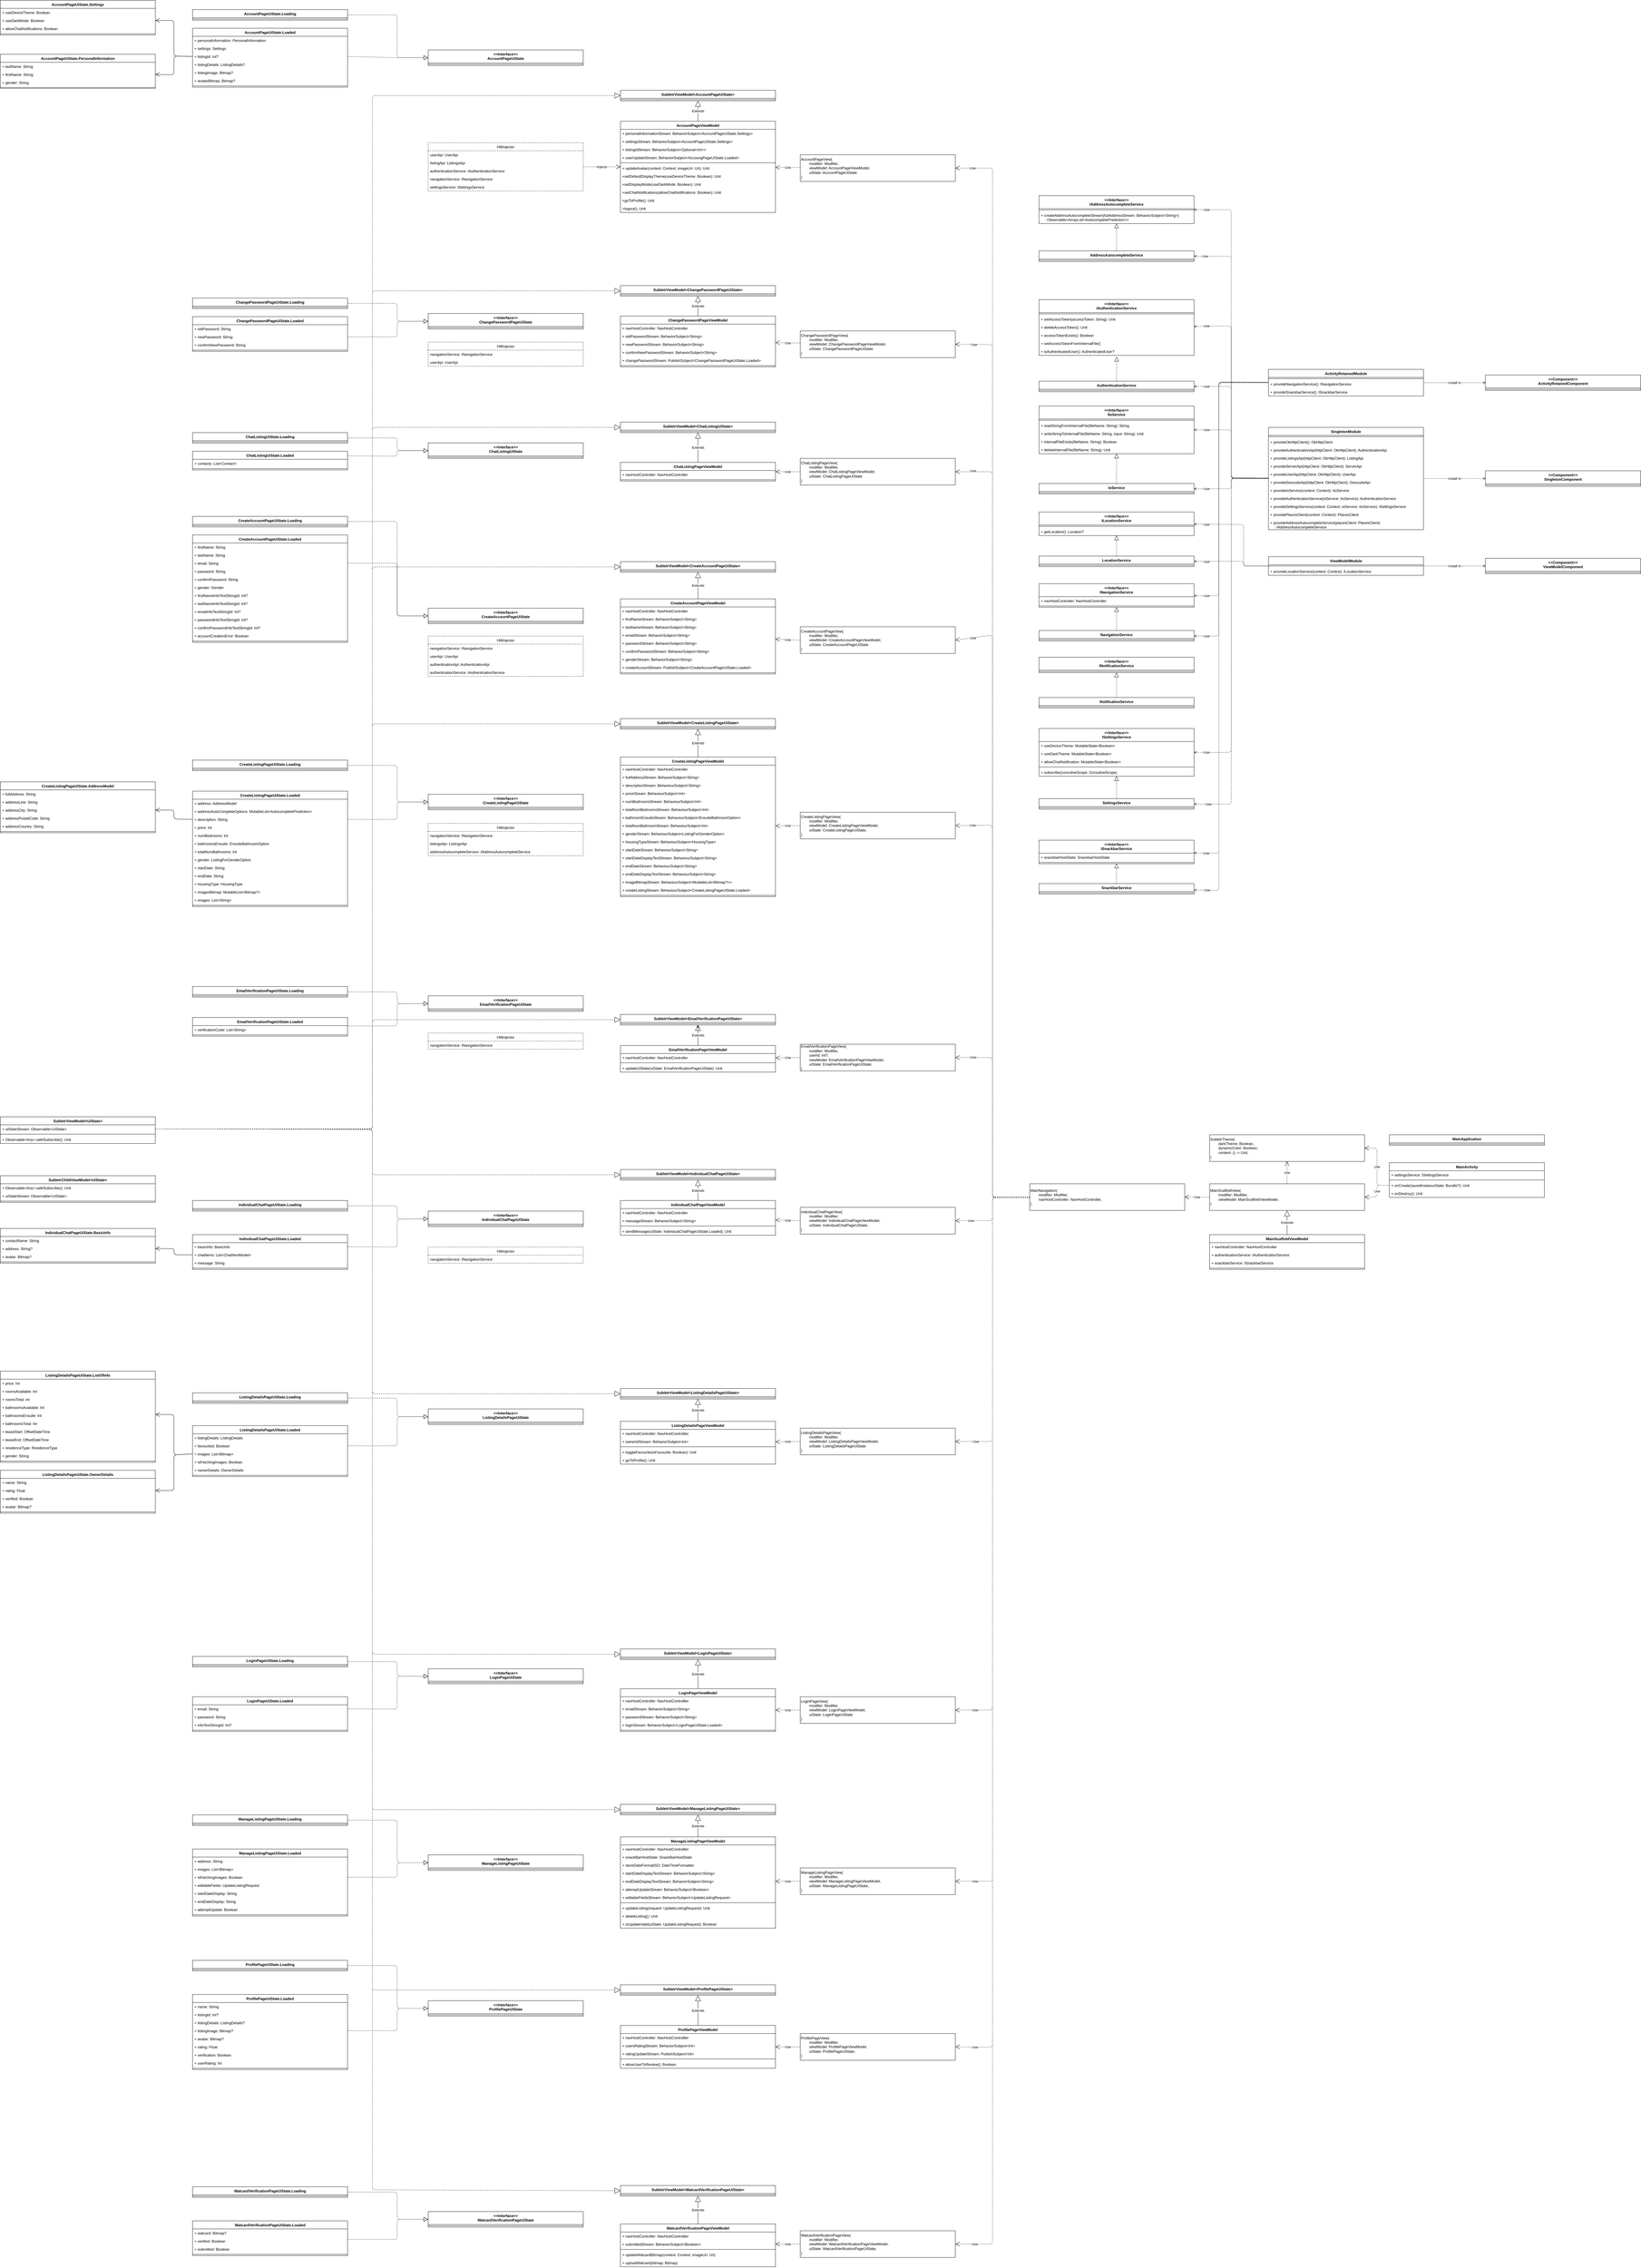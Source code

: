 <mxfile>
    <diagram id="FFnZ5ADQRwi3iuXmyUWU" name="Page-1">
        <mxGraphModel dx="1333" dy="680" grid="1" gridSize="10" guides="1" tooltips="1" connect="1" arrows="1" fold="1" page="1" pageScale="1" pageWidth="7000" pageHeight="10000" math="0" shadow="0">
            <root>
                <mxCell id="0"/>
                <mxCell id="1" parent="0"/>
                <mxCell id="2" value="AccountPageViewModel" style="swimlane;fontStyle=1;align=center;verticalAlign=top;childLayout=stackLayout;horizontal=1;startSize=26;horizontalStack=0;resizeParent=1;resizeParentMax=0;resizeLast=0;collapsible=1;marginBottom=0;fillColor=none;" parent="1" vertex="1">
                    <mxGeometry x="2080" y="960" width="500" height="294" as="geometry">
                        <mxRectangle x="380" y="340" width="100" height="30" as="alternateBounds"/>
                    </mxGeometry>
                </mxCell>
                <mxCell id="3" value="+ personalInformationStream: BehaviorSubject&lt;AccountPageUiState.Settings&gt;" style="text;strokeColor=none;fillColor=none;align=left;verticalAlign=top;spacingLeft=4;spacingRight=4;overflow=hidden;rotatable=0;points=[[0,0.5],[1,0.5]];portConstraint=eastwest;" parent="2" vertex="1">
                    <mxGeometry y="26" width="500" height="26" as="geometry"/>
                </mxCell>
                <mxCell id="10" value="+ settingsStream: BehaviorSubject&lt;AccountPageUiState.Settings&gt;" style="text;strokeColor=none;fillColor=none;align=left;verticalAlign=top;spacingLeft=4;spacingRight=4;overflow=hidden;rotatable=0;points=[[0,0.5],[1,0.5]];portConstraint=eastwest;" parent="2" vertex="1">
                    <mxGeometry y="52" width="500" height="26" as="geometry"/>
                </mxCell>
                <mxCell id="9" value="+ listingIdStream: BehaviorSubject&lt;Optional&lt;Int&gt;&gt;" style="text;strokeColor=none;fillColor=none;align=left;verticalAlign=top;spacingLeft=4;spacingRight=4;overflow=hidden;rotatable=0;points=[[0,0.5],[1,0.5]];portConstraint=eastwest;" parent="2" vertex="1">
                    <mxGeometry y="78" width="500" height="26" as="geometry"/>
                </mxCell>
                <mxCell id="33" value="+ userUpdateStream: BehaviorSubject&lt;AccoungPageUiState.Loaded&gt;" style="text;strokeColor=none;fillColor=none;align=left;verticalAlign=top;spacingLeft=4;spacingRight=4;overflow=hidden;rotatable=0;points=[[0,0.5],[1,0.5]];portConstraint=eastwest;" parent="2" vertex="1">
                    <mxGeometry y="104" width="500" height="26" as="geometry"/>
                </mxCell>
                <mxCell id="4" value="" style="line;strokeWidth=1;fillColor=none;align=left;verticalAlign=middle;spacingTop=-1;spacingLeft=3;spacingRight=3;rotatable=0;labelPosition=right;points=[];portConstraint=eastwest;strokeColor=inherit;" parent="2" vertex="1">
                    <mxGeometry y="130" width="500" height="8" as="geometry"/>
                </mxCell>
                <mxCell id="5" value="+ updateAvatar(context: Context, imageUri: Uri): Unit" style="text;strokeColor=none;fillColor=none;align=left;verticalAlign=top;spacingLeft=4;spacingRight=4;overflow=hidden;rotatable=0;points=[[0,0.5],[1,0.5]];portConstraint=eastwest;" parent="2" vertex="1">
                    <mxGeometry y="138" width="500" height="26" as="geometry"/>
                </mxCell>
                <mxCell id="34" value="+setDefaultDisplayTheme(useDeviceTheme: Boolean): Unit" style="text;strokeColor=none;fillColor=none;align=left;verticalAlign=top;spacingLeft=4;spacingRight=4;overflow=hidden;rotatable=0;points=[[0,0.5],[1,0.5]];portConstraint=eastwest;" parent="2" vertex="1">
                    <mxGeometry y="164" width="500" height="26" as="geometry"/>
                </mxCell>
                <mxCell id="36" value="+setDisplayMode(useDarkMode: Boolean): Unit" style="text;strokeColor=none;fillColor=none;align=left;verticalAlign=top;spacingLeft=4;spacingRight=4;overflow=hidden;rotatable=0;points=[[0,0.5],[1,0.5]];portConstraint=eastwest;" parent="2" vertex="1">
                    <mxGeometry y="190" width="500" height="26" as="geometry"/>
                </mxCell>
                <mxCell id="37" value="+setChatNotifications(allowChatNotifications: Boolean): Unit" style="text;strokeColor=none;fillColor=none;align=left;verticalAlign=top;spacingLeft=4;spacingRight=4;overflow=hidden;rotatable=0;points=[[0,0.5],[1,0.5]];portConstraint=eastwest;" parent="2" vertex="1">
                    <mxGeometry y="216" width="500" height="26" as="geometry"/>
                </mxCell>
                <mxCell id="38" value="+goToProfile(): Unit" style="text;strokeColor=none;fillColor=none;align=left;verticalAlign=top;spacingLeft=4;spacingRight=4;overflow=hidden;rotatable=0;points=[[0,0.5],[1,0.5]];portConstraint=eastwest;" parent="2" vertex="1">
                    <mxGeometry y="242" width="500" height="26" as="geometry"/>
                </mxCell>
                <mxCell id="35" value="+logout(): Unit" style="text;strokeColor=none;fillColor=none;align=left;verticalAlign=top;spacingLeft=4;spacingRight=4;overflow=hidden;rotatable=0;points=[[0,0.5],[1,0.5]];portConstraint=eastwest;" parent="2" vertex="1">
                    <mxGeometry y="268" width="500" height="26" as="geometry"/>
                </mxCell>
                <mxCell id="7" value="AccountPageView(&lt;br&gt;&lt;span style=&quot;white-space: pre;&quot;&gt;&#9;&lt;/span&gt;modifier: Modifier,&lt;br&gt;&lt;span style=&quot;white-space: pre;&quot;&gt;&#9;&lt;/span&gt;viewModel: AccountPageViewModel,&lt;br&gt;&lt;span style=&quot;white-space: pre;&quot;&gt;&#9;&lt;/span&gt;uiState: AccountPageUiState&lt;br&gt;&lt;div style=&quot;&quot;&gt;&lt;span style=&quot;background-color: initial;&quot;&gt;)&lt;/span&gt;&lt;/div&gt;" style="html=1;align=left;fillColor=none;" parent="1" vertex="1">
                    <mxGeometry x="2660" y="1068" width="500" height="86" as="geometry"/>
                </mxCell>
                <mxCell id="14" value="SubletrViewModel&lt;UiState&gt;" style="swimlane;fontStyle=1;align=center;verticalAlign=top;childLayout=stackLayout;horizontal=1;startSize=26;horizontalStack=0;resizeParent=1;resizeParentMax=0;resizeLast=0;collapsible=1;marginBottom=0;fillColor=none;" parent="1" vertex="1">
                    <mxGeometry x="80" y="4170" width="500" height="86" as="geometry">
                        <mxRectangle x="380" y="340" width="100" height="30" as="alternateBounds"/>
                    </mxGeometry>
                </mxCell>
                <mxCell id="15" value="+ uiStateStream: Observable&lt;UiState&gt;" style="text;strokeColor=none;fillColor=none;align=left;verticalAlign=top;spacingLeft=4;spacingRight=4;overflow=hidden;rotatable=0;points=[[0,0.5],[1,0.5]];portConstraint=eastwest;" parent="14" vertex="1">
                    <mxGeometry y="26" width="500" height="26" as="geometry"/>
                </mxCell>
                <mxCell id="20" value="" style="line;strokeWidth=1;fillColor=none;align=left;verticalAlign=middle;spacingTop=-1;spacingLeft=3;spacingRight=3;rotatable=0;labelPosition=right;points=[];portConstraint=eastwest;strokeColor=inherit;" parent="14" vertex="1">
                    <mxGeometry y="52" width="500" height="8" as="geometry"/>
                </mxCell>
                <mxCell id="21" value="+ Observable&lt;Any&gt;.safeSubscribe(): Unit" style="text;strokeColor=none;fillColor=none;align=left;verticalAlign=top;spacingLeft=4;spacingRight=4;overflow=hidden;rotatable=0;points=[[0,0.5],[1,0.5]];portConstraint=eastwest;" parent="14" vertex="1">
                    <mxGeometry y="60" width="500" height="26" as="geometry"/>
                </mxCell>
                <mxCell id="22" value="SubletrChildViewModel&lt;UiState&gt;" style="swimlane;fontStyle=1;align=center;verticalAlign=top;childLayout=stackLayout;horizontal=1;startSize=26;horizontalStack=0;resizeParent=1;resizeParentMax=0;resizeLast=0;collapsible=1;marginBottom=0;fillColor=none;" parent="1" vertex="1">
                    <mxGeometry x="80" y="4360" width="500" height="86" as="geometry">
                        <mxRectangle x="380" y="340" width="100" height="30" as="alternateBounds"/>
                    </mxGeometry>
                </mxCell>
                <mxCell id="25" value="+ Observable&lt;Any&gt;.safeSubscribe(): Unit" style="text;strokeColor=none;fillColor=none;align=left;verticalAlign=top;spacingLeft=4;spacingRight=4;overflow=hidden;rotatable=0;points=[[0,0.5],[1,0.5]];portConstraint=eastwest;" parent="22" vertex="1">
                    <mxGeometry y="26" width="500" height="26" as="geometry"/>
                </mxCell>
                <mxCell id="23" value="+ uiStateStream: Observable&lt;UiState&gt;" style="text;strokeColor=none;fillColor=none;align=left;verticalAlign=top;spacingLeft=4;spacingRight=4;overflow=hidden;rotatable=0;points=[[0,0.5],[1,0.5]];portConstraint=eastwest;" parent="22" vertex="1">
                    <mxGeometry y="52" width="500" height="26" as="geometry"/>
                </mxCell>
                <mxCell id="24" value="" style="line;strokeWidth=1;fillColor=none;align=left;verticalAlign=middle;spacingTop=-1;spacingLeft=3;spacingRight=3;rotatable=0;labelPosition=right;points=[];portConstraint=eastwest;strokeColor=inherit;" parent="22" vertex="1">
                    <mxGeometry y="78" width="500" height="8" as="geometry"/>
                </mxCell>
                <mxCell id="26" value="SubletrViewModel&lt;AccountPageUiState&gt;" style="swimlane;fontStyle=1;align=center;verticalAlign=top;childLayout=stackLayout;horizontal=1;startSize=26;horizontalStack=0;resizeParent=1;resizeParentMax=0;resizeLast=0;collapsible=1;marginBottom=0;fillColor=none;" parent="1" vertex="1">
                    <mxGeometry x="2080" y="860" width="500" height="34" as="geometry">
                        <mxRectangle x="380" y="340" width="100" height="30" as="alternateBounds"/>
                    </mxGeometry>
                </mxCell>
                <mxCell id="31" value="" style="line;strokeWidth=1;fillColor=none;align=left;verticalAlign=middle;spacingTop=-1;spacingLeft=3;spacingRight=3;rotatable=0;labelPosition=right;points=[];portConstraint=eastwest;strokeColor=inherit;" parent="26" vertex="1">
                    <mxGeometry y="26" width="500" height="8" as="geometry"/>
                </mxCell>
                <mxCell id="39" value="AccountPageUiState.Loading" style="swimlane;fontStyle=1;align=center;verticalAlign=top;childLayout=stackLayout;horizontal=1;startSize=26;horizontalStack=0;resizeParent=1;resizeParentMax=0;resizeLast=0;collapsible=1;marginBottom=0;fillColor=none;" parent="1" vertex="1">
                    <mxGeometry x="700" y="600" width="500" height="34" as="geometry">
                        <mxRectangle x="380" y="340" width="100" height="30" as="alternateBounds"/>
                    </mxGeometry>
                </mxCell>
                <mxCell id="45" value="" style="line;strokeWidth=1;fillColor=none;align=left;verticalAlign=middle;spacingTop=-1;spacingLeft=3;spacingRight=3;rotatable=0;labelPosition=right;points=[];portConstraint=eastwest;strokeColor=inherit;" parent="39" vertex="1">
                    <mxGeometry y="26" width="500" height="8" as="geometry"/>
                </mxCell>
                <mxCell id="52" value="AccountPageUiState.Loaded" style="swimlane;fontStyle=1;align=center;verticalAlign=top;childLayout=stackLayout;horizontal=1;startSize=26;horizontalStack=0;resizeParent=1;resizeParentMax=0;resizeLast=0;collapsible=1;marginBottom=0;fillColor=none;" parent="1" vertex="1">
                    <mxGeometry x="700" y="660" width="500" height="190" as="geometry">
                        <mxRectangle x="380" y="340" width="100" height="30" as="alternateBounds"/>
                    </mxGeometry>
                </mxCell>
                <mxCell id="54" value="+ personalInformation: PersonalInformation" style="text;strokeColor=none;fillColor=none;align=left;verticalAlign=top;spacingLeft=4;spacingRight=4;overflow=hidden;rotatable=0;points=[[0,0.5],[1,0.5]];portConstraint=eastwest;" parent="52" vertex="1">
                    <mxGeometry y="26" width="500" height="26" as="geometry"/>
                </mxCell>
                <mxCell id="55" value="+ settings: Settings" style="text;strokeColor=none;fillColor=none;align=left;verticalAlign=top;spacingLeft=4;spacingRight=4;overflow=hidden;rotatable=0;points=[[0,0.5],[1,0.5]];portConstraint=eastwest;" parent="52" vertex="1">
                    <mxGeometry y="52" width="500" height="26" as="geometry"/>
                </mxCell>
                <mxCell id="57" value="+ listingId: Int?" style="text;strokeColor=none;fillColor=none;align=left;verticalAlign=top;spacingLeft=4;spacingRight=4;overflow=hidden;rotatable=0;points=[[0,0.5],[1,0.5]];portConstraint=eastwest;" parent="52" vertex="1">
                    <mxGeometry y="78" width="500" height="26" as="geometry"/>
                </mxCell>
                <mxCell id="58" value="+ listingDetails: ListingDetails?" style="text;strokeColor=none;fillColor=none;align=left;verticalAlign=top;spacingLeft=4;spacingRight=4;overflow=hidden;rotatable=0;points=[[0,0.5],[1,0.5]];portConstraint=eastwest;" parent="52" vertex="1">
                    <mxGeometry y="104" width="500" height="26" as="geometry"/>
                </mxCell>
                <mxCell id="56" value="+ listingImage: Bitmap?" style="text;strokeColor=none;fillColor=none;align=left;verticalAlign=top;spacingLeft=4;spacingRight=4;overflow=hidden;rotatable=0;points=[[0,0.5],[1,0.5]];portConstraint=eastwest;" parent="52" vertex="1">
                    <mxGeometry y="130" width="500" height="26" as="geometry"/>
                </mxCell>
                <mxCell id="59" value="+ avatarBitmap: Bitmap?" style="text;strokeColor=none;fillColor=none;align=left;verticalAlign=top;spacingLeft=4;spacingRight=4;overflow=hidden;rotatable=0;points=[[0,0.5],[1,0.5]];portConstraint=eastwest;" parent="52" vertex="1">
                    <mxGeometry y="156" width="500" height="26" as="geometry"/>
                </mxCell>
                <mxCell id="53" value="" style="line;strokeWidth=1;fillColor=none;align=left;verticalAlign=middle;spacingTop=-1;spacingLeft=3;spacingRight=3;rotatable=0;labelPosition=right;points=[];portConstraint=eastwest;strokeColor=inherit;" parent="52" vertex="1">
                    <mxGeometry y="182" width="500" height="8" as="geometry"/>
                </mxCell>
                <mxCell id="77" value="MainApplication" style="swimlane;fontStyle=1;align=center;verticalAlign=top;childLayout=stackLayout;horizontal=1;startSize=26;horizontalStack=0;resizeParent=1;resizeParentMax=0;resizeLast=0;collapsible=1;marginBottom=0;fillColor=none;" parent="1" vertex="1">
                    <mxGeometry x="4560" y="4228" width="500" height="34" as="geometry">
                        <mxRectangle x="380" y="340" width="100" height="30" as="alternateBounds"/>
                    </mxGeometry>
                </mxCell>
                <mxCell id="78" value="" style="line;strokeWidth=1;fillColor=none;align=left;verticalAlign=middle;spacingTop=-1;spacingLeft=3;spacingRight=3;rotatable=0;labelPosition=right;points=[];portConstraint=eastwest;strokeColor=inherit;" parent="77" vertex="1">
                    <mxGeometry y="26" width="500" height="8" as="geometry"/>
                </mxCell>
                <mxCell id="79" value="MainActivity" style="swimlane;fontStyle=1;align=center;verticalAlign=top;childLayout=stackLayout;horizontal=1;startSize=26;horizontalStack=0;resizeParent=1;resizeParentMax=0;resizeLast=0;collapsible=1;marginBottom=0;fillColor=none;" parent="1" vertex="1">
                    <mxGeometry x="4560" y="4318" width="500" height="112" as="geometry">
                        <mxRectangle x="380" y="340" width="100" height="30" as="alternateBounds"/>
                    </mxGeometry>
                </mxCell>
                <mxCell id="81" value="+ settingsService: ISettingsService" style="text;strokeColor=none;fillColor=none;align=left;verticalAlign=top;spacingLeft=4;spacingRight=4;overflow=hidden;rotatable=0;points=[[0,0.5],[1,0.5]];portConstraint=eastwest;" parent="79" vertex="1">
                    <mxGeometry y="26" width="500" height="26" as="geometry"/>
                </mxCell>
                <mxCell id="80" value="" style="line;strokeWidth=1;fillColor=none;align=left;verticalAlign=middle;spacingTop=-1;spacingLeft=3;spacingRight=3;rotatable=0;labelPosition=right;points=[];portConstraint=eastwest;strokeColor=inherit;" parent="79" vertex="1">
                    <mxGeometry y="52" width="500" height="8" as="geometry"/>
                </mxCell>
                <mxCell id="82" value="+ onCreate(savedInstanceState: Bundle?): Unit" style="text;strokeColor=none;fillColor=none;align=left;verticalAlign=top;spacingLeft=4;spacingRight=4;overflow=hidden;rotatable=0;points=[[0,0.5],[1,0.5]];portConstraint=eastwest;" parent="79" vertex="1">
                    <mxGeometry y="60" width="500" height="26" as="geometry"/>
                </mxCell>
                <mxCell id="83" value="+ onDestroy(): Unit" style="text;strokeColor=none;fillColor=none;align=left;verticalAlign=top;spacingLeft=4;spacingRight=4;overflow=hidden;rotatable=0;points=[[0,0.5],[1,0.5]];portConstraint=eastwest;" parent="79" vertex="1">
                    <mxGeometry y="86" width="500" height="26" as="geometry"/>
                </mxCell>
                <mxCell id="84" value="ChangePasswordPageUiState.Loading" style="swimlane;fontStyle=1;align=center;verticalAlign=top;childLayout=stackLayout;horizontal=1;startSize=26;horizontalStack=0;resizeParent=1;resizeParentMax=0;resizeLast=0;collapsible=1;marginBottom=0;fillColor=none;" parent="1" vertex="1">
                    <mxGeometry x="700" y="1530" width="500" height="34" as="geometry">
                        <mxRectangle x="380" y="340" width="100" height="30" as="alternateBounds"/>
                    </mxGeometry>
                </mxCell>
                <mxCell id="85" value="" style="line;strokeWidth=1;fillColor=none;align=left;verticalAlign=middle;spacingTop=-1;spacingLeft=3;spacingRight=3;rotatable=0;labelPosition=right;points=[];portConstraint=eastwest;strokeColor=inherit;" parent="84" vertex="1">
                    <mxGeometry y="26" width="500" height="8" as="geometry"/>
                </mxCell>
                <mxCell id="86" value="ChangePasswordPageUiState.Loaded" style="swimlane;fontStyle=1;align=center;verticalAlign=top;childLayout=stackLayout;horizontal=1;startSize=26;horizontalStack=0;resizeParent=1;resizeParentMax=0;resizeLast=0;collapsible=1;marginBottom=0;fillColor=none;" parent="1" vertex="1">
                    <mxGeometry x="700" y="1590" width="500" height="112" as="geometry">
                        <mxRectangle x="380" y="340" width="100" height="30" as="alternateBounds"/>
                    </mxGeometry>
                </mxCell>
                <mxCell id="87" value="+ oldPassword: String" style="text;strokeColor=none;fillColor=none;align=left;verticalAlign=top;spacingLeft=4;spacingRight=4;overflow=hidden;rotatable=0;points=[[0,0.5],[1,0.5]];portConstraint=eastwest;" parent="86" vertex="1">
                    <mxGeometry y="26" width="500" height="26" as="geometry"/>
                </mxCell>
                <mxCell id="88" value="+ newPassword: String" style="text;strokeColor=none;fillColor=none;align=left;verticalAlign=top;spacingLeft=4;spacingRight=4;overflow=hidden;rotatable=0;points=[[0,0.5],[1,0.5]];portConstraint=eastwest;" parent="86" vertex="1">
                    <mxGeometry y="52" width="500" height="26" as="geometry"/>
                </mxCell>
                <mxCell id="89" value="+ confirmNewPassword: String" style="text;strokeColor=none;fillColor=none;align=left;verticalAlign=top;spacingLeft=4;spacingRight=4;overflow=hidden;rotatable=0;points=[[0,0.5],[1,0.5]];portConstraint=eastwest;" parent="86" vertex="1">
                    <mxGeometry y="78" width="500" height="26" as="geometry"/>
                </mxCell>
                <mxCell id="93" value="" style="line;strokeWidth=1;fillColor=none;align=left;verticalAlign=middle;spacingTop=-1;spacingLeft=3;spacingRight=3;rotatable=0;labelPosition=right;points=[];portConstraint=eastwest;strokeColor=inherit;" parent="86" vertex="1">
                    <mxGeometry y="104" width="500" height="8" as="geometry"/>
                </mxCell>
                <mxCell id="94" value="&lt;&lt;Interface&gt;&gt;&#10;AccountPageUiState" style="swimlane;fontStyle=1;align=center;verticalAlign=top;childLayout=stackLayout;horizontal=1;startSize=42;horizontalStack=0;resizeParent=1;resizeParentMax=0;resizeLast=0;collapsible=1;marginBottom=0;fillColor=none;" parent="1" vertex="1">
                    <mxGeometry x="1460" y="730" width="500" height="50" as="geometry">
                        <mxRectangle x="380" y="340" width="100" height="30" as="alternateBounds"/>
                    </mxGeometry>
                </mxCell>
                <mxCell id="95" value="" style="line;strokeWidth=1;fillColor=none;align=left;verticalAlign=middle;spacingTop=-1;spacingLeft=3;spacingRight=3;rotatable=0;labelPosition=right;points=[];portConstraint=eastwest;strokeColor=inherit;" parent="94" vertex="1">
                    <mxGeometry y="42" width="500" height="8" as="geometry"/>
                </mxCell>
                <mxCell id="96" value="&lt;&lt;Interface&gt;&gt;&#10;ChangePasswordPageUiState" style="swimlane;fontStyle=1;align=center;verticalAlign=top;childLayout=stackLayout;horizontal=1;startSize=42;horizontalStack=0;resizeParent=1;resizeParentMax=0;resizeLast=0;collapsible=1;marginBottom=0;fillColor=none;" parent="1" vertex="1">
                    <mxGeometry x="1460" y="1580" width="500" height="50" as="geometry">
                        <mxRectangle x="380" y="340" width="100" height="30" as="alternateBounds"/>
                    </mxGeometry>
                </mxCell>
                <mxCell id="97" value="" style="line;strokeWidth=1;fillColor=none;align=left;verticalAlign=middle;spacingTop=-1;spacingLeft=3;spacingRight=3;rotatable=0;labelPosition=right;points=[];portConstraint=eastwest;strokeColor=inherit;" parent="96" vertex="1">
                    <mxGeometry y="42" width="500" height="8" as="geometry"/>
                </mxCell>
                <mxCell id="98" value="ChangePasswordPageViewModel" style="swimlane;fontStyle=1;align=center;verticalAlign=top;childLayout=stackLayout;horizontal=1;startSize=26;horizontalStack=0;resizeParent=1;resizeParentMax=0;resizeLast=0;collapsible=1;marginBottom=0;fillColor=none;" parent="1" vertex="1">
                    <mxGeometry x="2080" y="1588" width="500" height="164" as="geometry">
                        <mxRectangle x="380" y="340" width="100" height="30" as="alternateBounds"/>
                    </mxGeometry>
                </mxCell>
                <mxCell id="99" value="+ navHostController: NavHostController" style="text;strokeColor=none;fillColor=none;align=left;verticalAlign=top;spacingLeft=4;spacingRight=4;overflow=hidden;rotatable=0;points=[[0,0.5],[1,0.5]];portConstraint=eastwest;" parent="98" vertex="1">
                    <mxGeometry y="26" width="500" height="26" as="geometry"/>
                </mxCell>
                <mxCell id="100" value="+ oldPasswordStream: BehaviorSubject&lt;String&gt;" style="text;strokeColor=none;fillColor=none;align=left;verticalAlign=top;spacingLeft=4;spacingRight=4;overflow=hidden;rotatable=0;points=[[0,0.5],[1,0.5]];portConstraint=eastwest;" parent="98" vertex="1">
                    <mxGeometry y="52" width="500" height="26" as="geometry"/>
                </mxCell>
                <mxCell id="101" value="+ newPasswordStream: BehaviorSubject&lt;String&gt;" style="text;strokeColor=none;fillColor=none;align=left;verticalAlign=top;spacingLeft=4;spacingRight=4;overflow=hidden;rotatable=0;points=[[0,0.5],[1,0.5]];portConstraint=eastwest;" parent="98" vertex="1">
                    <mxGeometry y="78" width="500" height="26" as="geometry"/>
                </mxCell>
                <mxCell id="102" value="+ confirmNewPasswordStream: BehaviorSubject&lt;String&gt;" style="text;strokeColor=none;fillColor=none;align=left;verticalAlign=top;spacingLeft=4;spacingRight=4;overflow=hidden;rotatable=0;points=[[0,0.5],[1,0.5]];portConstraint=eastwest;" parent="98" vertex="1">
                    <mxGeometry y="104" width="500" height="26" as="geometry"/>
                </mxCell>
                <mxCell id="103" value="+ changePasswordStream: PublishSubject&lt;ChangePasswordPageUiState.Loaded&gt;" style="text;strokeColor=none;fillColor=none;align=left;verticalAlign=top;spacingLeft=4;spacingRight=4;overflow=hidden;rotatable=0;points=[[0,0.5],[1,0.5]];portConstraint=eastwest;" parent="98" vertex="1">
                    <mxGeometry y="130" width="500" height="26" as="geometry"/>
                </mxCell>
                <mxCell id="104" value="" style="line;strokeWidth=1;fillColor=none;align=left;verticalAlign=middle;spacingTop=-1;spacingLeft=3;spacingRight=3;rotatable=0;labelPosition=right;points=[];portConstraint=eastwest;strokeColor=inherit;" parent="98" vertex="1">
                    <mxGeometry y="156" width="500" height="8" as="geometry"/>
                </mxCell>
                <mxCell id="111" value="ChangePasswordPageView(&lt;br&gt;&lt;span style=&quot;white-space: pre;&quot;&gt;&#9;&lt;/span&gt;modifier: Modifier,&lt;br&gt;&lt;span style=&quot;white-space: pre;&quot;&gt;&#9;&lt;/span&gt;viewModel: ChangePasswordPageViewModel,&lt;br&gt;&lt;span style=&quot;white-space: pre;&quot;&gt;&#9;&lt;/span&gt;uiState: ChangePasswordPageUiState&lt;br&gt;&lt;div style=&quot;&quot;&gt;&lt;span style=&quot;background-color: initial;&quot;&gt;)&lt;/span&gt;&lt;/div&gt;" style="html=1;align=left;fillColor=none;" parent="1" vertex="1">
                    <mxGeometry x="2660" y="1636" width="500" height="86" as="geometry"/>
                </mxCell>
                <mxCell id="112" value="ChatListingUiState.Loading" style="swimlane;fontStyle=1;align=center;verticalAlign=top;childLayout=stackLayout;horizontal=1;startSize=26;horizontalStack=0;resizeParent=1;resizeParentMax=0;resizeLast=0;collapsible=1;marginBottom=0;fillColor=none;" parent="1" vertex="1">
                    <mxGeometry x="700" y="1964" width="500" height="34" as="geometry">
                        <mxRectangle x="380" y="340" width="100" height="30" as="alternateBounds"/>
                    </mxGeometry>
                </mxCell>
                <mxCell id="113" value="" style="line;strokeWidth=1;fillColor=none;align=left;verticalAlign=middle;spacingTop=-1;spacingLeft=3;spacingRight=3;rotatable=0;labelPosition=right;points=[];portConstraint=eastwest;strokeColor=inherit;" parent="112" vertex="1">
                    <mxGeometry y="26" width="500" height="8" as="geometry"/>
                </mxCell>
                <mxCell id="114" value="ChatListingUiState.Loaded" style="swimlane;fontStyle=1;align=center;verticalAlign=top;childLayout=stackLayout;horizontal=1;startSize=26;horizontalStack=0;resizeParent=1;resizeParentMax=0;resizeLast=0;collapsible=1;marginBottom=0;fillColor=none;" parent="1" vertex="1">
                    <mxGeometry x="700" y="2024" width="500" height="60" as="geometry">
                        <mxRectangle x="380" y="340" width="100" height="30" as="alternateBounds"/>
                    </mxGeometry>
                </mxCell>
                <mxCell id="115" value="+ contacts: List&lt;Contact&gt;" style="text;strokeColor=none;fillColor=none;align=left;verticalAlign=top;spacingLeft=4;spacingRight=4;overflow=hidden;rotatable=0;points=[[0,0.5],[1,0.5]];portConstraint=eastwest;" parent="114" vertex="1">
                    <mxGeometry y="26" width="500" height="26" as="geometry"/>
                </mxCell>
                <mxCell id="118" value="" style="line;strokeWidth=1;fillColor=none;align=left;verticalAlign=middle;spacingTop=-1;spacingLeft=3;spacingRight=3;rotatable=0;labelPosition=right;points=[];portConstraint=eastwest;strokeColor=inherit;" parent="114" vertex="1">
                    <mxGeometry y="52" width="500" height="8" as="geometry"/>
                </mxCell>
                <mxCell id="119" value="&lt;&lt;Interface&gt;&gt;&#10;ChatListingUiState" style="swimlane;fontStyle=1;align=center;verticalAlign=top;childLayout=stackLayout;horizontal=1;startSize=42;horizontalStack=0;resizeParent=1;resizeParentMax=0;resizeLast=0;collapsible=1;marginBottom=0;fillColor=none;" parent="1" vertex="1">
                    <mxGeometry x="1460" y="1997" width="500" height="50" as="geometry">
                        <mxRectangle x="380" y="340" width="100" height="30" as="alternateBounds"/>
                    </mxGeometry>
                </mxCell>
                <mxCell id="120" value="" style="line;strokeWidth=1;fillColor=none;align=left;verticalAlign=middle;spacingTop=-1;spacingLeft=3;spacingRight=3;rotatable=0;labelPosition=right;points=[];portConstraint=eastwest;strokeColor=inherit;" parent="119" vertex="1">
                    <mxGeometry y="42" width="500" height="8" as="geometry"/>
                </mxCell>
                <mxCell id="121" value="ChatListingPageViewModel" style="swimlane;fontStyle=1;align=center;verticalAlign=top;childLayout=stackLayout;horizontal=1;startSize=26;horizontalStack=0;resizeParent=1;resizeParentMax=0;resizeLast=0;collapsible=1;marginBottom=0;fillColor=none;" parent="1" vertex="1">
                    <mxGeometry x="2080" y="2060" width="500" height="60" as="geometry">
                        <mxRectangle x="380" y="340" width="100" height="30" as="alternateBounds"/>
                    </mxGeometry>
                </mxCell>
                <mxCell id="8" value="+ navHostController: NavHostController" style="text;strokeColor=none;fillColor=none;align=left;verticalAlign=top;spacingLeft=4;spacingRight=4;overflow=hidden;rotatable=0;points=[[0,0.5],[1,0.5]];portConstraint=eastwest;" parent="121" vertex="1">
                    <mxGeometry y="26" width="500" height="26" as="geometry"/>
                </mxCell>
                <mxCell id="127" value="" style="line;strokeWidth=1;fillColor=none;align=left;verticalAlign=middle;spacingTop=-1;spacingLeft=3;spacingRight=3;rotatable=0;labelPosition=right;points=[];portConstraint=eastwest;strokeColor=inherit;" parent="121" vertex="1">
                    <mxGeometry y="52" width="500" height="8" as="geometry"/>
                </mxCell>
                <mxCell id="128" value="SubletrViewModel&lt;ChangePasswordPageUiState&gt;" style="swimlane;fontStyle=1;align=center;verticalAlign=top;childLayout=stackLayout;horizontal=1;startSize=26;horizontalStack=0;resizeParent=1;resizeParentMax=0;resizeLast=0;collapsible=1;marginBottom=0;fillColor=none;" parent="1" vertex="1">
                    <mxGeometry x="2080" y="1490" width="500" height="34" as="geometry">
                        <mxRectangle x="380" y="340" width="100" height="30" as="alternateBounds"/>
                    </mxGeometry>
                </mxCell>
                <mxCell id="129" value="" style="line;strokeWidth=1;fillColor=none;align=left;verticalAlign=middle;spacingTop=-1;spacingLeft=3;spacingRight=3;rotatable=0;labelPosition=right;points=[];portConstraint=eastwest;strokeColor=inherit;" parent="128" vertex="1">
                    <mxGeometry y="26" width="500" height="8" as="geometry"/>
                </mxCell>
                <mxCell id="130" value="SubletrViewModel&lt;ChatListingUiState&gt;" style="swimlane;fontStyle=1;align=center;verticalAlign=top;childLayout=stackLayout;horizontal=1;startSize=26;horizontalStack=0;resizeParent=1;resizeParentMax=0;resizeLast=0;collapsible=1;marginBottom=0;fillColor=none;" parent="1" vertex="1">
                    <mxGeometry x="2080" y="1930" width="500" height="34" as="geometry">
                        <mxRectangle x="380" y="340" width="100" height="30" as="alternateBounds"/>
                    </mxGeometry>
                </mxCell>
                <mxCell id="131" value="" style="line;strokeWidth=1;fillColor=none;align=left;verticalAlign=middle;spacingTop=-1;spacingLeft=3;spacingRight=3;rotatable=0;labelPosition=right;points=[];portConstraint=eastwest;strokeColor=inherit;" parent="130" vertex="1">
                    <mxGeometry y="26" width="500" height="8" as="geometry"/>
                </mxCell>
                <mxCell id="132" value="CreateAccountPageUiState.Loading" style="swimlane;fontStyle=1;align=center;verticalAlign=top;childLayout=stackLayout;horizontal=1;startSize=26;horizontalStack=0;resizeParent=1;resizeParentMax=0;resizeLast=0;collapsible=1;marginBottom=0;fillColor=none;" parent="1" vertex="1">
                    <mxGeometry x="700" y="2234" width="500" height="34" as="geometry">
                        <mxRectangle x="380" y="340" width="100" height="30" as="alternateBounds"/>
                    </mxGeometry>
                </mxCell>
                <mxCell id="133" value="" style="line;strokeWidth=1;fillColor=none;align=left;verticalAlign=middle;spacingTop=-1;spacingLeft=3;spacingRight=3;rotatable=0;labelPosition=right;points=[];portConstraint=eastwest;strokeColor=inherit;" parent="132" vertex="1">
                    <mxGeometry y="26" width="500" height="8" as="geometry"/>
                </mxCell>
                <mxCell id="134" value="CreateAccountPageUiState.Loaded" style="swimlane;fontStyle=1;align=center;verticalAlign=top;childLayout=stackLayout;horizontal=1;startSize=26;horizontalStack=0;resizeParent=1;resizeParentMax=0;resizeLast=0;collapsible=1;marginBottom=0;fillColor=none;" parent="1" vertex="1">
                    <mxGeometry x="700" y="2294" width="500" height="346" as="geometry">
                        <mxRectangle x="380" y="340" width="100" height="30" as="alternateBounds"/>
                    </mxGeometry>
                </mxCell>
                <mxCell id="140" value="+ firstName: String" style="text;strokeColor=none;fillColor=none;align=left;verticalAlign=top;spacingLeft=4;spacingRight=4;overflow=hidden;rotatable=0;points=[[0,0.5],[1,0.5]];portConstraint=eastwest;" parent="134" vertex="1">
                    <mxGeometry y="26" width="500" height="26" as="geometry"/>
                </mxCell>
                <mxCell id="135" value="+ lastName: String" style="text;strokeColor=none;fillColor=none;align=left;verticalAlign=top;spacingLeft=4;spacingRight=4;overflow=hidden;rotatable=0;points=[[0,0.5],[1,0.5]];portConstraint=eastwest;" parent="134" vertex="1">
                    <mxGeometry y="52" width="500" height="26" as="geometry"/>
                </mxCell>
                <mxCell id="141" value="+ email: String" style="text;strokeColor=none;fillColor=none;align=left;verticalAlign=top;spacingLeft=4;spacingRight=4;overflow=hidden;rotatable=0;points=[[0,0.5],[1,0.5]];portConstraint=eastwest;" parent="134" vertex="1">
                    <mxGeometry y="78" width="500" height="26" as="geometry"/>
                </mxCell>
                <mxCell id="142" value="+ password: String" style="text;strokeColor=none;fillColor=none;align=left;verticalAlign=top;spacingLeft=4;spacingRight=4;overflow=hidden;rotatable=0;points=[[0,0.5],[1,0.5]];portConstraint=eastwest;" parent="134" vertex="1">
                    <mxGeometry y="104" width="500" height="26" as="geometry"/>
                </mxCell>
                <mxCell id="143" value="+ confirmPassword: String" style="text;strokeColor=none;fillColor=none;align=left;verticalAlign=top;spacingLeft=4;spacingRight=4;overflow=hidden;rotatable=0;points=[[0,0.5],[1,0.5]];portConstraint=eastwest;" parent="134" vertex="1">
                    <mxGeometry y="130" width="500" height="26" as="geometry"/>
                </mxCell>
                <mxCell id="145" value="+ gender: Gender" style="text;strokeColor=none;fillColor=none;align=left;verticalAlign=top;spacingLeft=4;spacingRight=4;overflow=hidden;rotatable=0;points=[[0,0.5],[1,0.5]];portConstraint=eastwest;" parent="134" vertex="1">
                    <mxGeometry y="156" width="500" height="26" as="geometry"/>
                </mxCell>
                <mxCell id="144" value="+ firstNameInfoTextStringId: Int?" style="text;strokeColor=none;fillColor=none;align=left;verticalAlign=top;spacingLeft=4;spacingRight=4;overflow=hidden;rotatable=0;points=[[0,0.5],[1,0.5]];portConstraint=eastwest;" parent="134" vertex="1">
                    <mxGeometry y="182" width="500" height="26" as="geometry"/>
                </mxCell>
                <mxCell id="146" value="+ lastNameInfoTextStringId: Int?" style="text;strokeColor=none;fillColor=none;align=left;verticalAlign=top;spacingLeft=4;spacingRight=4;overflow=hidden;rotatable=0;points=[[0,0.5],[1,0.5]];portConstraint=eastwest;" parent="134" vertex="1">
                    <mxGeometry y="208" width="500" height="26" as="geometry"/>
                </mxCell>
                <mxCell id="147" value="+ emailInfoTextStringId: Int?" style="text;strokeColor=none;fillColor=none;align=left;verticalAlign=top;spacingLeft=4;spacingRight=4;overflow=hidden;rotatable=0;points=[[0,0.5],[1,0.5]];portConstraint=eastwest;" parent="134" vertex="1">
                    <mxGeometry y="234" width="500" height="26" as="geometry"/>
                </mxCell>
                <mxCell id="149" value="+ passwordInfoTextStringId: Int?" style="text;strokeColor=none;fillColor=none;align=left;verticalAlign=top;spacingLeft=4;spacingRight=4;overflow=hidden;rotatable=0;points=[[0,0.5],[1,0.5]];portConstraint=eastwest;" parent="134" vertex="1">
                    <mxGeometry y="260" width="500" height="26" as="geometry"/>
                </mxCell>
                <mxCell id="148" value="+ confirmPasswordInfoTextStringId: Int?" style="text;strokeColor=none;fillColor=none;align=left;verticalAlign=top;spacingLeft=4;spacingRight=4;overflow=hidden;rotatable=0;points=[[0,0.5],[1,0.5]];portConstraint=eastwest;" parent="134" vertex="1">
                    <mxGeometry y="286" width="500" height="26" as="geometry"/>
                </mxCell>
                <mxCell id="150" value="+ accountCreationError: Boolean" style="text;strokeColor=none;fillColor=none;align=left;verticalAlign=top;spacingLeft=4;spacingRight=4;overflow=hidden;rotatable=0;points=[[0,0.5],[1,0.5]];portConstraint=eastwest;" parent="134" vertex="1">
                    <mxGeometry y="312" width="500" height="26" as="geometry"/>
                </mxCell>
                <mxCell id="136" value="" style="line;strokeWidth=1;fillColor=none;align=left;verticalAlign=middle;spacingTop=-1;spacingLeft=3;spacingRight=3;rotatable=0;labelPosition=right;points=[];portConstraint=eastwest;strokeColor=inherit;" parent="134" vertex="1">
                    <mxGeometry y="338" width="500" height="8" as="geometry"/>
                </mxCell>
                <mxCell id="137" value="&lt;&lt;Interface&gt;&gt;&#10;CreateAccountPageUiState" style="swimlane;fontStyle=1;align=center;verticalAlign=top;childLayout=stackLayout;horizontal=1;startSize=42;horizontalStack=0;resizeParent=1;resizeParentMax=0;resizeLast=0;collapsible=1;marginBottom=0;fillColor=none;" parent="1" vertex="1">
                    <mxGeometry x="1460" y="2530" width="500" height="50" as="geometry">
                        <mxRectangle x="380" y="340" width="100" height="30" as="alternateBounds"/>
                    </mxGeometry>
                </mxCell>
                <mxCell id="138" value="" style="line;strokeWidth=1;fillColor=none;align=left;verticalAlign=middle;spacingTop=-1;spacingLeft=3;spacingRight=3;rotatable=0;labelPosition=right;points=[];portConstraint=eastwest;strokeColor=inherit;" parent="137" vertex="1">
                    <mxGeometry y="42" width="500" height="8" as="geometry"/>
                </mxCell>
                <mxCell id="139" value="ChatListingPageView(&lt;br&gt;&lt;span style=&quot;white-space: pre;&quot;&gt;&#9;&lt;/span&gt;modifier: Modifier,&lt;br&gt;&lt;span style=&quot;white-space: pre;&quot;&gt;&#9;&lt;/span&gt;viewModel: ChatListingPageViewModel,&lt;br&gt;&lt;span style=&quot;white-space: pre;&quot;&gt;&#9;&lt;/span&gt;uiState: ChatListingPageUiState&lt;br&gt;&lt;div style=&quot;&quot;&gt;&lt;span style=&quot;background-color: initial;&quot;&gt;)&lt;/span&gt;&lt;/div&gt;" style="html=1;align=left;fillColor=none;" parent="1" vertex="1">
                    <mxGeometry x="2660" y="2047" width="500" height="86" as="geometry"/>
                </mxCell>
                <mxCell id="151" value="CreateAccountPageView(&lt;br&gt;&lt;span style=&quot;white-space: pre;&quot;&gt;&#9;&lt;/span&gt;modifier: Modifier,&lt;br&gt;&lt;span style=&quot;white-space: pre;&quot;&gt;&#9;&lt;/span&gt;viewModel: CreateAccountPageViewModel,&lt;br&gt;&lt;span style=&quot;white-space: pre;&quot;&gt;&#9;&lt;/span&gt;uiState: CreateAccountPageUiState&lt;br&gt;&lt;div style=&quot;&quot;&gt;&lt;span style=&quot;background-color: initial;&quot;&gt;)&lt;/span&gt;&lt;/div&gt;" style="html=1;align=left;fillColor=none;" parent="1" vertex="1">
                    <mxGeometry x="2660" y="2590" width="500" height="86" as="geometry"/>
                </mxCell>
                <mxCell id="152" value="CreateAccountPageViewModel" style="swimlane;fontStyle=1;align=center;verticalAlign=top;childLayout=stackLayout;horizontal=1;startSize=26;horizontalStack=0;resizeParent=1;resizeParentMax=0;resizeLast=0;collapsible=1;marginBottom=0;fillColor=none;" parent="1" vertex="1">
                    <mxGeometry x="2080" y="2500" width="500" height="242" as="geometry">
                        <mxRectangle x="380" y="340" width="100" height="30" as="alternateBounds"/>
                    </mxGeometry>
                </mxCell>
                <mxCell id="155" value="+ navHostController: NavHostController" style="text;strokeColor=none;fillColor=none;align=left;verticalAlign=top;spacingLeft=4;spacingRight=4;overflow=hidden;rotatable=0;points=[[0,0.5],[1,0.5]];portConstraint=eastwest;" parent="152" vertex="1">
                    <mxGeometry y="26" width="500" height="26" as="geometry"/>
                </mxCell>
                <mxCell id="157" value="+ firstNameStream: BehaviorSubject&lt;String&gt;" style="text;strokeColor=none;fillColor=none;align=left;verticalAlign=top;spacingLeft=4;spacingRight=4;overflow=hidden;rotatable=0;points=[[0,0.5],[1,0.5]];portConstraint=eastwest;" parent="152" vertex="1">
                    <mxGeometry y="52" width="500" height="26" as="geometry"/>
                </mxCell>
                <mxCell id="159" value="+ lastNameStream: BehaviorSubject&lt;String&gt;" style="text;strokeColor=none;fillColor=none;align=left;verticalAlign=top;spacingLeft=4;spacingRight=4;overflow=hidden;rotatable=0;points=[[0,0.5],[1,0.5]];portConstraint=eastwest;" parent="152" vertex="1">
                    <mxGeometry y="78" width="500" height="26" as="geometry"/>
                </mxCell>
                <mxCell id="158" value="+ emailStream: BehaviorSubject&lt;String&gt;" style="text;strokeColor=none;fillColor=none;align=left;verticalAlign=top;spacingLeft=4;spacingRight=4;overflow=hidden;rotatable=0;points=[[0,0.5],[1,0.5]];portConstraint=eastwest;" parent="152" vertex="1">
                    <mxGeometry y="104" width="500" height="26" as="geometry"/>
                </mxCell>
                <mxCell id="160" value="+ passwordStream: BehaviorSubject&lt;String&gt;" style="text;strokeColor=none;fillColor=none;align=left;verticalAlign=top;spacingLeft=4;spacingRight=4;overflow=hidden;rotatable=0;points=[[0,0.5],[1,0.5]];portConstraint=eastwest;" parent="152" vertex="1">
                    <mxGeometry y="130" width="500" height="26" as="geometry"/>
                </mxCell>
                <mxCell id="162" value="+ confirmPasswordStream: BehaviorSubject&lt;String&gt;" style="text;strokeColor=none;fillColor=none;align=left;verticalAlign=top;spacingLeft=4;spacingRight=4;overflow=hidden;rotatable=0;points=[[0,0.5],[1,0.5]];portConstraint=eastwest;" parent="152" vertex="1">
                    <mxGeometry y="156" width="500" height="26" as="geometry"/>
                </mxCell>
                <mxCell id="161" value="+ genderStream: BehaviorSubject&lt;String&gt;" style="text;strokeColor=none;fillColor=none;align=left;verticalAlign=top;spacingLeft=4;spacingRight=4;overflow=hidden;rotatable=0;points=[[0,0.5],[1,0.5]];portConstraint=eastwest;" parent="152" vertex="1">
                    <mxGeometry y="182" width="500" height="26" as="geometry"/>
                </mxCell>
                <mxCell id="163" value="+ createAccountStream: PublishSubject&lt;CreateAccountPageUiState.Loaded&gt;" style="text;strokeColor=none;fillColor=none;align=left;verticalAlign=top;spacingLeft=4;spacingRight=4;overflow=hidden;rotatable=0;points=[[0,0.5],[1,0.5]];portConstraint=eastwest;" parent="152" vertex="1">
                    <mxGeometry y="208" width="500" height="26" as="geometry"/>
                </mxCell>
                <mxCell id="153" value="" style="line;strokeWidth=1;fillColor=none;align=left;verticalAlign=middle;spacingTop=-1;spacingLeft=3;spacingRight=3;rotatable=0;labelPosition=right;points=[];portConstraint=eastwest;strokeColor=inherit;" parent="152" vertex="1">
                    <mxGeometry y="234" width="500" height="8" as="geometry"/>
                </mxCell>
                <mxCell id="154" value="SubletrViewModel&lt;CreateAccountPageUiState&gt;" style="swimlane;fontStyle=1;align=center;verticalAlign=top;childLayout=stackLayout;horizontal=1;startSize=26;horizontalStack=0;resizeParent=1;resizeParentMax=0;resizeLast=0;collapsible=1;marginBottom=0;fillColor=none;" parent="1" vertex="1">
                    <mxGeometry x="2080" y="2380" width="500" height="34" as="geometry">
                        <mxRectangle x="380" y="340" width="100" height="30" as="alternateBounds"/>
                    </mxGeometry>
                </mxCell>
                <mxCell id="156" value="" style="line;strokeWidth=1;fillColor=none;align=left;verticalAlign=middle;spacingTop=-1;spacingLeft=3;spacingRight=3;rotatable=0;labelPosition=right;points=[];portConstraint=eastwest;strokeColor=inherit;" parent="154" vertex="1">
                    <mxGeometry y="26" width="500" height="8" as="geometry"/>
                </mxCell>
                <mxCell id="164" value="CreateListingPageUiState.Loading" style="swimlane;fontStyle=1;align=center;verticalAlign=top;childLayout=stackLayout;horizontal=1;startSize=26;horizontalStack=0;resizeParent=1;resizeParentMax=0;resizeLast=0;collapsible=1;marginBottom=0;fillColor=none;" parent="1" vertex="1">
                    <mxGeometry x="700" y="3020" width="500" height="34" as="geometry">
                        <mxRectangle x="380" y="340" width="100" height="30" as="alternateBounds"/>
                    </mxGeometry>
                </mxCell>
                <mxCell id="165" value="" style="line;strokeWidth=1;fillColor=none;align=left;verticalAlign=middle;spacingTop=-1;spacingLeft=3;spacingRight=3;rotatable=0;labelPosition=right;points=[];portConstraint=eastwest;strokeColor=inherit;" parent="164" vertex="1">
                    <mxGeometry y="26" width="500" height="8" as="geometry"/>
                </mxCell>
                <mxCell id="166" value="CreateListingPageUiState.Loaded" style="swimlane;fontStyle=1;align=center;verticalAlign=top;childLayout=stackLayout;horizontal=1;startSize=26;horizontalStack=0;resizeParent=1;resizeParentMax=0;resizeLast=0;collapsible=1;marginBottom=0;fillColor=none;" parent="1" vertex="1">
                    <mxGeometry x="700" y="3120" width="500" height="372" as="geometry">
                        <mxRectangle x="380" y="340" width="100" height="30" as="alternateBounds"/>
                    </mxGeometry>
                </mxCell>
                <mxCell id="168" value="+ address: AddressModel" style="text;strokeColor=none;fillColor=none;align=left;verticalAlign=top;spacingLeft=4;spacingRight=4;overflow=hidden;rotatable=0;points=[[0,0.5],[1,0.5]];portConstraint=eastwest;" parent="166" vertex="1">
                    <mxGeometry y="26" width="500" height="26" as="geometry"/>
                </mxCell>
                <mxCell id="167" value="+ addressAutoCompleteOptions: MutableList&lt;AutocompletePrediction&gt;" style="text;strokeColor=none;fillColor=none;align=left;verticalAlign=top;spacingLeft=4;spacingRight=4;overflow=hidden;rotatable=0;points=[[0,0.5],[1,0.5]];portConstraint=eastwest;" parent="166" vertex="1">
                    <mxGeometry y="52" width="500" height="26" as="geometry"/>
                </mxCell>
                <mxCell id="169" value="+ description: String" style="text;strokeColor=none;fillColor=none;align=left;verticalAlign=top;spacingLeft=4;spacingRight=4;overflow=hidden;rotatable=0;points=[[0,0.5],[1,0.5]];portConstraint=eastwest;" parent="166" vertex="1">
                    <mxGeometry y="78" width="500" height="26" as="geometry"/>
                </mxCell>
                <mxCell id="170" value="+ price: Int" style="text;strokeColor=none;fillColor=none;align=left;verticalAlign=top;spacingLeft=4;spacingRight=4;overflow=hidden;rotatable=0;points=[[0,0.5],[1,0.5]];portConstraint=eastwest;" parent="166" vertex="1">
                    <mxGeometry y="104" width="500" height="26" as="geometry"/>
                </mxCell>
                <mxCell id="171" value="+ numBedrooms: Int" style="text;strokeColor=none;fillColor=none;align=left;verticalAlign=top;spacingLeft=4;spacingRight=4;overflow=hidden;rotatable=0;points=[[0,0.5],[1,0.5]];portConstraint=eastwest;" parent="166" vertex="1">
                    <mxGeometry y="130" width="500" height="26" as="geometry"/>
                </mxCell>
                <mxCell id="172" value="+ bathroomsEnsuite: EnsuiteBathroomOption" style="text;strokeColor=none;fillColor=none;align=left;verticalAlign=top;spacingLeft=4;spacingRight=4;overflow=hidden;rotatable=0;points=[[0,0.5],[1,0.5]];portConstraint=eastwest;" parent="166" vertex="1">
                    <mxGeometry y="156" width="500" height="26" as="geometry"/>
                </mxCell>
                <mxCell id="173" value="+ totalNumBathrooms: Int" style="text;strokeColor=none;fillColor=none;align=left;verticalAlign=top;spacingLeft=4;spacingRight=4;overflow=hidden;rotatable=0;points=[[0,0.5],[1,0.5]];portConstraint=eastwest;" parent="166" vertex="1">
                    <mxGeometry y="182" width="500" height="26" as="geometry"/>
                </mxCell>
                <mxCell id="174" value="+ gender: ListingForGenderOption" style="text;strokeColor=none;fillColor=none;align=left;verticalAlign=top;spacingLeft=4;spacingRight=4;overflow=hidden;rotatable=0;points=[[0,0.5],[1,0.5]];portConstraint=eastwest;" parent="166" vertex="1">
                    <mxGeometry y="208" width="500" height="26" as="geometry"/>
                </mxCell>
                <mxCell id="175" value="+ startDate: String" style="text;strokeColor=none;fillColor=none;align=left;verticalAlign=top;spacingLeft=4;spacingRight=4;overflow=hidden;rotatable=0;points=[[0,0.5],[1,0.5]];portConstraint=eastwest;" parent="166" vertex="1">
                    <mxGeometry y="234" width="500" height="26" as="geometry"/>
                </mxCell>
                <mxCell id="176" value="+ endDate: String" style="text;strokeColor=none;fillColor=none;align=left;verticalAlign=top;spacingLeft=4;spacingRight=4;overflow=hidden;rotatable=0;points=[[0,0.5],[1,0.5]];portConstraint=eastwest;" parent="166" vertex="1">
                    <mxGeometry y="260" width="500" height="26" as="geometry"/>
                </mxCell>
                <mxCell id="177" value="+ housingType: HousingType" style="text;strokeColor=none;fillColor=none;align=left;verticalAlign=top;spacingLeft=4;spacingRight=4;overflow=hidden;rotatable=0;points=[[0,0.5],[1,0.5]];portConstraint=eastwest;" parent="166" vertex="1">
                    <mxGeometry y="286" width="500" height="26" as="geometry"/>
                </mxCell>
                <mxCell id="178" value="+ imagesBitmap: MutableList&lt;Bitmap?&gt;" style="text;strokeColor=none;fillColor=none;align=left;verticalAlign=top;spacingLeft=4;spacingRight=4;overflow=hidden;rotatable=0;points=[[0,0.5],[1,0.5]];portConstraint=eastwest;" parent="166" vertex="1">
                    <mxGeometry y="312" width="500" height="26" as="geometry"/>
                </mxCell>
                <mxCell id="190" value="+ images: List&lt;String&gt;" style="text;strokeColor=none;fillColor=none;align=left;verticalAlign=top;spacingLeft=4;spacingRight=4;overflow=hidden;rotatable=0;points=[[0,0.5],[1,0.5]];portConstraint=eastwest;" parent="166" vertex="1">
                    <mxGeometry y="338" width="500" height="26" as="geometry"/>
                </mxCell>
                <mxCell id="179" value="" style="line;strokeWidth=1;fillColor=none;align=left;verticalAlign=middle;spacingTop=-1;spacingLeft=3;spacingRight=3;rotatable=0;labelPosition=right;points=[];portConstraint=eastwest;strokeColor=inherit;" parent="166" vertex="1">
                    <mxGeometry y="364" width="500" height="8" as="geometry"/>
                </mxCell>
                <mxCell id="180" value="&lt;&lt;Interface&gt;&gt;&#10;CreateListingPageUiState" style="swimlane;fontStyle=1;align=center;verticalAlign=top;childLayout=stackLayout;horizontal=1;startSize=42;horizontalStack=0;resizeParent=1;resizeParentMax=0;resizeLast=0;collapsible=1;marginBottom=0;fillColor=none;" parent="1" vertex="1">
                    <mxGeometry x="1460" y="3130" width="500" height="50" as="geometry">
                        <mxRectangle x="380" y="340" width="100" height="30" as="alternateBounds"/>
                    </mxGeometry>
                </mxCell>
                <mxCell id="181" value="" style="line;strokeWidth=1;fillColor=none;align=left;verticalAlign=middle;spacingTop=-1;spacingLeft=3;spacingRight=3;rotatable=0;labelPosition=right;points=[];portConstraint=eastwest;strokeColor=inherit;" parent="180" vertex="1">
                    <mxGeometry y="42" width="500" height="8" as="geometry"/>
                </mxCell>
                <mxCell id="182" value="CreateListingPageUiState.AddressModel" style="swimlane;fontStyle=1;align=center;verticalAlign=top;childLayout=stackLayout;horizontal=1;startSize=26;horizontalStack=0;resizeParent=1;resizeParentMax=0;resizeLast=0;collapsible=1;marginBottom=0;fillColor=none;" parent="1" vertex="1">
                    <mxGeometry x="80" y="3090" width="500" height="164" as="geometry">
                        <mxRectangle x="380" y="340" width="100" height="30" as="alternateBounds"/>
                    </mxGeometry>
                </mxCell>
                <mxCell id="184" value="+ fullAddress: String" style="text;strokeColor=none;fillColor=none;align=left;verticalAlign=top;spacingLeft=4;spacingRight=4;overflow=hidden;rotatable=0;points=[[0,0.5],[1,0.5]];portConstraint=eastwest;" parent="182" vertex="1">
                    <mxGeometry y="26" width="500" height="26" as="geometry"/>
                </mxCell>
                <mxCell id="185" value="+ addressLine: String" style="text;strokeColor=none;fillColor=none;align=left;verticalAlign=top;spacingLeft=4;spacingRight=4;overflow=hidden;rotatable=0;points=[[0,0.5],[1,0.5]];portConstraint=eastwest;" parent="182" vertex="1">
                    <mxGeometry y="52" width="500" height="26" as="geometry"/>
                </mxCell>
                <mxCell id="187" value="+ addressCity: String" style="text;strokeColor=none;fillColor=none;align=left;verticalAlign=top;spacingLeft=4;spacingRight=4;overflow=hidden;rotatable=0;points=[[0,0.5],[1,0.5]];portConstraint=eastwest;" parent="182" vertex="1">
                    <mxGeometry y="78" width="500" height="26" as="geometry"/>
                </mxCell>
                <mxCell id="186" value="+ addressPostalCode: String" style="text;strokeColor=none;fillColor=none;align=left;verticalAlign=top;spacingLeft=4;spacingRight=4;overflow=hidden;rotatable=0;points=[[0,0.5],[1,0.5]];portConstraint=eastwest;" parent="182" vertex="1">
                    <mxGeometry y="104" width="500" height="26" as="geometry"/>
                </mxCell>
                <mxCell id="189" value="+ addressCountry: String" style="text;strokeColor=none;fillColor=none;align=left;verticalAlign=top;spacingLeft=4;spacingRight=4;overflow=hidden;rotatable=0;points=[[0,0.5],[1,0.5]];portConstraint=eastwest;" parent="182" vertex="1">
                    <mxGeometry y="130" width="500" height="26" as="geometry"/>
                </mxCell>
                <mxCell id="183" value="" style="line;strokeWidth=1;fillColor=none;align=left;verticalAlign=middle;spacingTop=-1;spacingLeft=3;spacingRight=3;rotatable=0;labelPosition=right;points=[];portConstraint=eastwest;strokeColor=inherit;" parent="182" vertex="1">
                    <mxGeometry y="156" width="500" height="8" as="geometry"/>
                </mxCell>
                <mxCell id="191" value="SubletrViewModel&lt;CreateListingPageUiState&gt;" style="swimlane;fontStyle=1;align=center;verticalAlign=top;childLayout=stackLayout;horizontal=1;startSize=26;horizontalStack=0;resizeParent=1;resizeParentMax=0;resizeLast=0;collapsible=1;marginBottom=0;fillColor=none;" parent="1" vertex="1">
                    <mxGeometry x="2080" y="2886" width="500" height="34" as="geometry">
                        <mxRectangle x="380" y="340" width="100" height="30" as="alternateBounds"/>
                    </mxGeometry>
                </mxCell>
                <mxCell id="192" value="" style="line;strokeWidth=1;fillColor=none;align=left;verticalAlign=middle;spacingTop=-1;spacingLeft=3;spacingRight=3;rotatable=0;labelPosition=right;points=[];portConstraint=eastwest;strokeColor=inherit;" parent="191" vertex="1">
                    <mxGeometry y="26" width="500" height="8" as="geometry"/>
                </mxCell>
                <mxCell id="203" value="CreateListingPageViewModel" style="swimlane;fontStyle=1;align=center;verticalAlign=top;childLayout=stackLayout;horizontal=1;startSize=26;horizontalStack=0;resizeParent=1;resizeParentMax=0;resizeLast=0;collapsible=1;marginBottom=0;fillColor=none;" parent="1" vertex="1">
                    <mxGeometry x="2080" y="3010" width="500" height="450" as="geometry">
                        <mxRectangle x="380" y="340" width="100" height="30" as="alternateBounds"/>
                    </mxGeometry>
                </mxCell>
                <mxCell id="204" value="+ navHostController: NavHostController" style="text;strokeColor=none;fillColor=none;align=left;verticalAlign=top;spacingLeft=4;spacingRight=4;overflow=hidden;rotatable=0;points=[[0,0.5],[1,0.5]];portConstraint=eastwest;" parent="203" vertex="1">
                    <mxGeometry y="26" width="500" height="26" as="geometry"/>
                </mxCell>
                <mxCell id="213" value="+ fullAddressStream: BehaviorSubject&lt;String&gt;" style="text;strokeColor=none;fillColor=none;align=left;verticalAlign=top;spacingLeft=4;spacingRight=4;overflow=hidden;rotatable=0;points=[[0,0.5],[1,0.5]];portConstraint=eastwest;" parent="203" vertex="1">
                    <mxGeometry y="52" width="500" height="26" as="geometry"/>
                </mxCell>
                <mxCell id="214" value="+ descriptionStream: BehaviourSubject&lt;String&gt;" style="text;strokeColor=none;fillColor=none;align=left;verticalAlign=top;spacingLeft=4;spacingRight=4;overflow=hidden;rotatable=0;points=[[0,0.5],[1,0.5]];portConstraint=eastwest;" parent="203" vertex="1">
                    <mxGeometry y="78" width="500" height="26" as="geometry"/>
                </mxCell>
                <mxCell id="205" value="+ priceStream: BehaviourSubject&lt;Int&gt;" style="text;strokeColor=none;fillColor=none;align=left;verticalAlign=top;spacingLeft=4;spacingRight=4;overflow=hidden;rotatable=0;points=[[0,0.5],[1,0.5]];portConstraint=eastwest;" parent="203" vertex="1">
                    <mxGeometry y="104" width="500" height="26" as="geometry"/>
                </mxCell>
                <mxCell id="215" value="+ numBedroomsStream: BehaviourSubject&lt;Int&gt;" style="text;strokeColor=none;fillColor=none;align=left;verticalAlign=top;spacingLeft=4;spacingRight=4;overflow=hidden;rotatable=0;points=[[0,0.5],[1,0.5]];portConstraint=eastwest;" parent="203" vertex="1">
                    <mxGeometry y="130" width="500" height="26" as="geometry"/>
                </mxCell>
                <mxCell id="217" value="+ totalNumBedroomsStream: BehaviourSubject&lt;Int&gt;" style="text;strokeColor=none;fillColor=none;align=left;verticalAlign=top;spacingLeft=4;spacingRight=4;overflow=hidden;rotatable=0;points=[[0,0.5],[1,0.5]];portConstraint=eastwest;" parent="203" vertex="1">
                    <mxGeometry y="156" width="500" height="26" as="geometry"/>
                </mxCell>
                <mxCell id="216" value="+ bathroomEnsuiteStream: BehaviourSubject&lt;EnsuiteBathroomOption&gt;" style="text;strokeColor=none;fillColor=none;align=left;verticalAlign=top;spacingLeft=4;spacingRight=4;overflow=hidden;rotatable=0;points=[[0,0.5],[1,0.5]];portConstraint=eastwest;" parent="203" vertex="1">
                    <mxGeometry y="182" width="500" height="26" as="geometry"/>
                </mxCell>
                <mxCell id="218" value="+ totalNumBathroomStream: BehaviourSubject&lt;Int&gt;" style="text;strokeColor=none;fillColor=none;align=left;verticalAlign=top;spacingLeft=4;spacingRight=4;overflow=hidden;rotatable=0;points=[[0,0.5],[1,0.5]];portConstraint=eastwest;" parent="203" vertex="1">
                    <mxGeometry y="208" width="500" height="26" as="geometry"/>
                </mxCell>
                <mxCell id="220" value="+ genderStream: BehaviourSubject&lt;ListingForGenderOption&gt;" style="text;strokeColor=none;fillColor=none;align=left;verticalAlign=top;spacingLeft=4;spacingRight=4;overflow=hidden;rotatable=0;points=[[0,0.5],[1,0.5]];portConstraint=eastwest;" parent="203" vertex="1">
                    <mxGeometry y="234" width="500" height="26" as="geometry"/>
                </mxCell>
                <mxCell id="219" value="+ housingTypeStream: BehaviourSubject&lt;HousingType&gt;" style="text;strokeColor=none;fillColor=none;align=left;verticalAlign=top;spacingLeft=4;spacingRight=4;overflow=hidden;rotatable=0;points=[[0,0.5],[1,0.5]];portConstraint=eastwest;" parent="203" vertex="1">
                    <mxGeometry y="260" width="500" height="26" as="geometry"/>
                </mxCell>
                <mxCell id="222" value="+ startDateStream: BehaviourSubject&lt;String&gt;" style="text;strokeColor=none;fillColor=none;align=left;verticalAlign=top;spacingLeft=4;spacingRight=4;overflow=hidden;rotatable=0;points=[[0,0.5],[1,0.5]];portConstraint=eastwest;" parent="203" vertex="1">
                    <mxGeometry y="286" width="500" height="26" as="geometry"/>
                </mxCell>
                <mxCell id="223" value="+ startDateDisplayTextStream: BehaviourSubject&lt;String&gt;" style="text;strokeColor=none;fillColor=none;align=left;verticalAlign=top;spacingLeft=4;spacingRight=4;overflow=hidden;rotatable=0;points=[[0,0.5],[1,0.5]];portConstraint=eastwest;" parent="203" vertex="1">
                    <mxGeometry y="312" width="500" height="26" as="geometry"/>
                </mxCell>
                <mxCell id="221" value="+ endDateStream: BehaviourSubject&lt;String&gt;" style="text;strokeColor=none;fillColor=none;align=left;verticalAlign=top;spacingLeft=4;spacingRight=4;overflow=hidden;rotatable=0;points=[[0,0.5],[1,0.5]];portConstraint=eastwest;" parent="203" vertex="1">
                    <mxGeometry y="338" width="500" height="26" as="geometry"/>
                </mxCell>
                <mxCell id="225" value="+ endDateDisplayTextStream: BehaviourSubject&lt;String&gt;" style="text;strokeColor=none;fillColor=none;align=left;verticalAlign=top;spacingLeft=4;spacingRight=4;overflow=hidden;rotatable=0;points=[[0,0.5],[1,0.5]];portConstraint=eastwest;" parent="203" vertex="1">
                    <mxGeometry y="364" width="500" height="26" as="geometry"/>
                </mxCell>
                <mxCell id="226" value="+ imageBitmapStream: BehaviourSubject&lt;MutableList&lt;Bitmap?&gt;&gt;" style="text;strokeColor=none;fillColor=none;align=left;verticalAlign=top;spacingLeft=4;spacingRight=4;overflow=hidden;rotatable=0;points=[[0,0.5],[1,0.5]];portConstraint=eastwest;" parent="203" vertex="1">
                    <mxGeometry y="390" width="500" height="26" as="geometry"/>
                </mxCell>
                <mxCell id="224" value="+ createListingStream: BehaviourSubject&lt;CreateListingPageUiState.Loaded&gt;" style="text;strokeColor=none;fillColor=none;align=left;verticalAlign=top;spacingLeft=4;spacingRight=4;overflow=hidden;rotatable=0;points=[[0,0.5],[1,0.5]];portConstraint=eastwest;" parent="203" vertex="1">
                    <mxGeometry y="416" width="500" height="26" as="geometry"/>
                </mxCell>
                <mxCell id="212" value="" style="line;strokeWidth=1;fillColor=none;align=left;verticalAlign=middle;spacingTop=-1;spacingLeft=3;spacingRight=3;rotatable=0;labelPosition=right;points=[];portConstraint=eastwest;strokeColor=inherit;" parent="203" vertex="1">
                    <mxGeometry y="442" width="500" height="8" as="geometry"/>
                </mxCell>
                <mxCell id="227" value="CreateListingPageView(&lt;br&gt;&lt;span style=&quot;white-space: pre;&quot;&gt;&#9;&lt;/span&gt;modifier: Modifier,&lt;br&gt;&lt;span style=&quot;white-space: pre;&quot;&gt;&#9;&lt;/span&gt;viewModel: CreateListingPageViewModel,&lt;br&gt;&lt;span style=&quot;white-space: pre;&quot;&gt;&#9;&lt;/span&gt;uiState: CreateListingPageUiState,&lt;br&gt;&lt;div style=&quot;&quot;&gt;&lt;span style=&quot;background-color: initial;&quot;&gt;)&lt;/span&gt;&lt;/div&gt;" style="html=1;align=left;fillColor=none;" parent="1" vertex="1">
                    <mxGeometry x="2660" y="3188" width="500" height="86" as="geometry"/>
                </mxCell>
                <mxCell id="228" value="&lt;&lt;Interface&gt;&gt;&#10;EmailVerificationPageUiState" style="swimlane;fontStyle=1;align=center;verticalAlign=top;childLayout=stackLayout;horizontal=1;startSize=42;horizontalStack=0;resizeParent=1;resizeParentMax=0;resizeLast=0;collapsible=1;marginBottom=0;fillColor=none;" parent="1" vertex="1">
                    <mxGeometry x="1460" y="3780" width="500" height="50" as="geometry">
                        <mxRectangle x="380" y="340" width="100" height="30" as="alternateBounds"/>
                    </mxGeometry>
                </mxCell>
                <mxCell id="229" value="" style="line;strokeWidth=1;fillColor=none;align=left;verticalAlign=middle;spacingTop=-1;spacingLeft=3;spacingRight=3;rotatable=0;labelPosition=right;points=[];portConstraint=eastwest;strokeColor=inherit;" parent="228" vertex="1">
                    <mxGeometry y="42" width="500" height="8" as="geometry"/>
                </mxCell>
                <mxCell id="230" value="EmailVerificationPageUiState.Loading" style="swimlane;fontStyle=1;align=center;verticalAlign=top;childLayout=stackLayout;horizontal=1;startSize=26;horizontalStack=0;resizeParent=1;resizeParentMax=0;resizeLast=0;collapsible=1;marginBottom=0;fillColor=none;" parent="1" vertex="1">
                    <mxGeometry x="700" y="3750" width="500" height="34" as="geometry">
                        <mxRectangle x="380" y="340" width="100" height="30" as="alternateBounds"/>
                    </mxGeometry>
                </mxCell>
                <mxCell id="231" value="" style="line;strokeWidth=1;fillColor=none;align=left;verticalAlign=middle;spacingTop=-1;spacingLeft=3;spacingRight=3;rotatable=0;labelPosition=right;points=[];portConstraint=eastwest;strokeColor=inherit;" parent="230" vertex="1">
                    <mxGeometry y="26" width="500" height="8" as="geometry"/>
                </mxCell>
                <mxCell id="236" value="EmailVerificationPageUiState.Loaded" style="swimlane;fontStyle=1;align=center;verticalAlign=top;childLayout=stackLayout;horizontal=1;startSize=26;horizontalStack=0;resizeParent=1;resizeParentMax=0;resizeLast=0;collapsible=1;marginBottom=0;fillColor=none;" parent="1" vertex="1">
                    <mxGeometry x="700" y="3850" width="500" height="60" as="geometry">
                        <mxRectangle x="380" y="340" width="100" height="30" as="alternateBounds"/>
                    </mxGeometry>
                </mxCell>
                <mxCell id="237" value="+ verificationCode: List&lt;String&gt;" style="text;strokeColor=none;fillColor=none;align=left;verticalAlign=top;spacingLeft=4;spacingRight=4;overflow=hidden;rotatable=0;points=[[0,0.5],[1,0.5]];portConstraint=eastwest;" parent="236" vertex="1">
                    <mxGeometry y="26" width="500" height="26" as="geometry"/>
                </mxCell>
                <mxCell id="250" value="" style="line;strokeWidth=1;fillColor=none;align=left;verticalAlign=middle;spacingTop=-1;spacingLeft=3;spacingRight=3;rotatable=0;labelPosition=right;points=[];portConstraint=eastwest;strokeColor=inherit;" parent="236" vertex="1">
                    <mxGeometry y="52" width="500" height="8" as="geometry"/>
                </mxCell>
                <mxCell id="251" value="SubletrViewModel&lt;EmailVerificationPageUiState&gt;" style="swimlane;fontStyle=1;align=center;verticalAlign=top;childLayout=stackLayout;horizontal=1;startSize=26;horizontalStack=0;resizeParent=1;resizeParentMax=0;resizeLast=0;collapsible=1;marginBottom=0;fillColor=none;" parent="1" vertex="1">
                    <mxGeometry x="2080" y="3840" width="500" height="34" as="geometry">
                        <mxRectangle x="380" y="340" width="100" height="30" as="alternateBounds"/>
                    </mxGeometry>
                </mxCell>
                <mxCell id="252" value="" style="line;strokeWidth=1;fillColor=none;align=left;verticalAlign=middle;spacingTop=-1;spacingLeft=3;spacingRight=3;rotatable=0;labelPosition=right;points=[];portConstraint=eastwest;strokeColor=inherit;" parent="251" vertex="1">
                    <mxGeometry y="26" width="500" height="8" as="geometry"/>
                </mxCell>
                <mxCell id="637" value="" style="edgeStyle=none;html=1;" edge="1" parent="1" source="253" target="252">
                    <mxGeometry relative="1" as="geometry"/>
                </mxCell>
                <mxCell id="253" value="EmailVerificationPageViewModel" style="swimlane;fontStyle=1;align=center;verticalAlign=top;childLayout=stackLayout;horizontal=1;startSize=26;horizontalStack=0;resizeParent=1;resizeParentMax=0;resizeLast=0;collapsible=1;marginBottom=0;fillColor=none;" parent="1" vertex="1">
                    <mxGeometry x="2080" y="3940" width="500" height="86" as="geometry">
                        <mxRectangle x="380" y="340" width="100" height="30" as="alternateBounds"/>
                    </mxGeometry>
                </mxCell>
                <mxCell id="254" value="+ navHostController: NavHostController" style="text;strokeColor=none;fillColor=none;align=left;verticalAlign=top;spacingLeft=4;spacingRight=4;overflow=hidden;rotatable=0;points=[[0,0.5],[1,0.5]];portConstraint=eastwest;" parent="253" vertex="1">
                    <mxGeometry y="26" width="500" height="26" as="geometry"/>
                </mxCell>
                <mxCell id="270" value="" style="line;strokeWidth=1;fillColor=none;align=left;verticalAlign=middle;spacingTop=-1;spacingLeft=3;spacingRight=3;rotatable=0;labelPosition=right;points=[];portConstraint=eastwest;strokeColor=inherit;" parent="253" vertex="1">
                    <mxGeometry y="52" width="500" height="8" as="geometry"/>
                </mxCell>
                <mxCell id="290" value="+ updateUiState(uiState: EmailVerificationPageUiState): Unit" style="text;strokeColor=none;fillColor=none;align=left;verticalAlign=top;spacingLeft=4;spacingRight=4;overflow=hidden;rotatable=0;points=[[0,0.5],[1,0.5]];portConstraint=eastwest;" parent="253" vertex="1">
                    <mxGeometry y="60" width="500" height="26" as="geometry"/>
                </mxCell>
                <mxCell id="289" value="EmailVerificationPageView(&lt;br&gt;&lt;span style=&quot;white-space: pre;&quot;&gt;&#9;&lt;/span&gt;modifier: Modifier,&lt;br&gt;&lt;span style=&quot;white-space: pre;&quot;&gt;&#9;&lt;/span&gt;userId: Int?,&lt;br&gt;&lt;span style=&quot;white-space: pre;&quot;&gt;&#9;&lt;/span&gt;viewModel: EmailVerificationPageViewModel,&lt;br&gt;&lt;span style=&quot;white-space: pre;&quot;&gt;&#9;&lt;/span&gt;uiState: EmailVerificationPageUiState,&lt;br&gt;&lt;div style=&quot;&quot;&gt;&lt;span style=&quot;background-color: initial;&quot;&gt;)&lt;/span&gt;&lt;/div&gt;" style="html=1;align=left;fillColor=none;" parent="1" vertex="1">
                    <mxGeometry x="2660" y="3936" width="500" height="86" as="geometry"/>
                </mxCell>
                <mxCell id="291" value="&lt;&lt;Interface&gt;&gt;&#10;IndividualChatPageUiState" style="swimlane;fontStyle=1;align=center;verticalAlign=top;childLayout=stackLayout;horizontal=1;startSize=42;horizontalStack=0;resizeParent=1;resizeParentMax=0;resizeLast=0;collapsible=1;marginBottom=0;fillColor=none;" parent="1" vertex="1">
                    <mxGeometry x="1460" y="4474" width="500" height="50" as="geometry">
                        <mxRectangle x="1460" y="4474" width="100" height="30" as="alternateBounds"/>
                    </mxGeometry>
                </mxCell>
                <mxCell id="292" value="" style="line;strokeWidth=1;fillColor=none;align=left;verticalAlign=middle;spacingTop=-1;spacingLeft=3;spacingRight=3;rotatable=0;labelPosition=right;points=[];portConstraint=eastwest;strokeColor=inherit;" parent="291" vertex="1">
                    <mxGeometry y="42" width="500" height="8" as="geometry"/>
                </mxCell>
                <mxCell id="293" value="IndividualChatPageUiState.Loading" style="swimlane;fontStyle=1;align=center;verticalAlign=top;childLayout=stackLayout;horizontal=1;startSize=26;horizontalStack=0;resizeParent=1;resizeParentMax=0;resizeLast=0;collapsible=1;marginBottom=0;fillColor=none;" parent="1" vertex="1">
                    <mxGeometry x="700" y="4440" width="500" height="34" as="geometry">
                        <mxRectangle x="380" y="340" width="100" height="30" as="alternateBounds"/>
                    </mxGeometry>
                </mxCell>
                <mxCell id="294" value="" style="line;strokeWidth=1;fillColor=none;align=left;verticalAlign=middle;spacingTop=-1;spacingLeft=3;spacingRight=3;rotatable=0;labelPosition=right;points=[];portConstraint=eastwest;strokeColor=inherit;" parent="293" vertex="1">
                    <mxGeometry y="26" width="500" height="8" as="geometry"/>
                </mxCell>
                <mxCell id="295" value="IndividualChatPageUiState.BasicInfo" style="swimlane;fontStyle=1;align=center;verticalAlign=top;childLayout=stackLayout;horizontal=1;startSize=26;horizontalStack=0;resizeParent=1;resizeParentMax=0;resizeLast=0;collapsible=1;marginBottom=0;fillColor=none;" parent="1" vertex="1">
                    <mxGeometry x="80" y="4530" width="500" height="112" as="geometry">
                        <mxRectangle x="380" y="340" width="100" height="30" as="alternateBounds"/>
                    </mxGeometry>
                </mxCell>
                <mxCell id="298" value="+ contactName: String" style="text;strokeColor=none;fillColor=none;align=left;verticalAlign=top;spacingLeft=4;spacingRight=4;overflow=hidden;rotatable=0;points=[[0,0.5],[1,0.5]];portConstraint=eastwest;" parent="295" vertex="1">
                    <mxGeometry y="26" width="500" height="26" as="geometry"/>
                </mxCell>
                <mxCell id="296" value="+ address: String?" style="text;strokeColor=none;fillColor=none;align=left;verticalAlign=top;spacingLeft=4;spacingRight=4;overflow=hidden;rotatable=0;points=[[0,0.5],[1,0.5]];portConstraint=eastwest;" parent="295" vertex="1">
                    <mxGeometry y="52" width="500" height="26" as="geometry"/>
                </mxCell>
                <mxCell id="299" value="+ avatar: Bitmap?" style="text;strokeColor=none;fillColor=none;align=left;verticalAlign=top;spacingLeft=4;spacingRight=4;overflow=hidden;rotatable=0;points=[[0,0.5],[1,0.5]];portConstraint=eastwest;" parent="295" vertex="1">
                    <mxGeometry y="78" width="500" height="26" as="geometry"/>
                </mxCell>
                <mxCell id="297" value="" style="line;strokeWidth=1;fillColor=none;align=left;verticalAlign=middle;spacingTop=-1;spacingLeft=3;spacingRight=3;rotatable=0;labelPosition=right;points=[];portConstraint=eastwest;strokeColor=inherit;" parent="295" vertex="1">
                    <mxGeometry y="104" width="500" height="8" as="geometry"/>
                </mxCell>
                <mxCell id="300" value="IndividualChatPageUiState.Loaded" style="swimlane;fontStyle=1;align=center;verticalAlign=top;childLayout=stackLayout;horizontal=1;startSize=26;horizontalStack=0;resizeParent=1;resizeParentMax=0;resizeLast=0;collapsible=1;marginBottom=0;fillColor=none;" parent="1" vertex="1">
                    <mxGeometry x="700" y="4550" width="500" height="112" as="geometry">
                        <mxRectangle x="380" y="340" width="100" height="30" as="alternateBounds"/>
                    </mxGeometry>
                </mxCell>
                <mxCell id="301" value="+ basicInfo: BasicInfo" style="text;strokeColor=none;fillColor=none;align=left;verticalAlign=top;spacingLeft=4;spacingRight=4;overflow=hidden;rotatable=0;points=[[0,0.5],[1,0.5]];portConstraint=eastwest;" parent="300" vertex="1">
                    <mxGeometry y="26" width="500" height="26" as="geometry"/>
                </mxCell>
                <mxCell id="302" value="+ chatItems: List&lt;ChatItemModel&gt;" style="text;strokeColor=none;fillColor=none;align=left;verticalAlign=top;spacingLeft=4;spacingRight=4;overflow=hidden;rotatable=0;points=[[0,0.5],[1,0.5]];portConstraint=eastwest;" parent="300" vertex="1">
                    <mxGeometry y="52" width="500" height="26" as="geometry"/>
                </mxCell>
                <mxCell id="303" value="+ message: String" style="text;strokeColor=none;fillColor=none;align=left;verticalAlign=top;spacingLeft=4;spacingRight=4;overflow=hidden;rotatable=0;points=[[0,0.5],[1,0.5]];portConstraint=eastwest;" parent="300" vertex="1">
                    <mxGeometry y="78" width="500" height="26" as="geometry"/>
                </mxCell>
                <mxCell id="304" value="" style="line;strokeWidth=1;fillColor=none;align=left;verticalAlign=middle;spacingTop=-1;spacingLeft=3;spacingRight=3;rotatable=0;labelPosition=right;points=[];portConstraint=eastwest;strokeColor=inherit;" parent="300" vertex="1">
                    <mxGeometry y="104" width="500" height="8" as="geometry"/>
                </mxCell>
                <mxCell id="305" value="SubletrViewModel&lt;IndividualChatPageUiState&gt;" style="swimlane;fontStyle=1;align=center;verticalAlign=top;childLayout=stackLayout;horizontal=1;startSize=26;horizontalStack=0;resizeParent=1;resizeParentMax=0;resizeLast=0;collapsible=1;marginBottom=0;fillColor=none;" parent="1" vertex="1">
                    <mxGeometry x="2080" y="4340" width="500" height="34" as="geometry">
                        <mxRectangle x="380" y="340" width="100" height="30" as="alternateBounds"/>
                    </mxGeometry>
                </mxCell>
                <mxCell id="306" value="" style="line;strokeWidth=1;fillColor=none;align=left;verticalAlign=middle;spacingTop=-1;spacingLeft=3;spacingRight=3;rotatable=0;labelPosition=right;points=[];portConstraint=eastwest;strokeColor=inherit;" parent="305" vertex="1">
                    <mxGeometry y="26" width="500" height="8" as="geometry"/>
                </mxCell>
                <mxCell id="307" value="IndividualChatPageViewModel" style="swimlane;fontStyle=1;align=center;verticalAlign=top;childLayout=stackLayout;horizontal=1;startSize=26;horizontalStack=0;resizeParent=1;resizeParentMax=0;resizeLast=0;collapsible=1;marginBottom=0;fillColor=none;" parent="1" vertex="1">
                    <mxGeometry x="2080" y="4440" width="500" height="112" as="geometry">
                        <mxRectangle x="380" y="340" width="100" height="30" as="alternateBounds"/>
                    </mxGeometry>
                </mxCell>
                <mxCell id="312" value="+ navHostController: NavHostController" style="text;strokeColor=none;fillColor=none;align=left;verticalAlign=top;spacingLeft=4;spacingRight=4;overflow=hidden;rotatable=0;points=[[0,0.5],[1,0.5]];portConstraint=eastwest;" parent="307" vertex="1">
                    <mxGeometry y="26" width="500" height="26" as="geometry"/>
                </mxCell>
                <mxCell id="308" value="+ messageStream: BehaviorSubject&lt;String&gt;" style="text;strokeColor=none;fillColor=none;align=left;verticalAlign=top;spacingLeft=4;spacingRight=4;overflow=hidden;rotatable=0;points=[[0,0.5],[1,0.5]];portConstraint=eastwest;" parent="307" vertex="1">
                    <mxGeometry y="52" width="500" height="26" as="geometry"/>
                </mxCell>
                <mxCell id="309" value="" style="line;strokeWidth=1;fillColor=none;align=left;verticalAlign=middle;spacingTop=-1;spacingLeft=3;spacingRight=3;rotatable=0;labelPosition=right;points=[];portConstraint=eastwest;strokeColor=inherit;" parent="307" vertex="1">
                    <mxGeometry y="78" width="500" height="8" as="geometry"/>
                </mxCell>
                <mxCell id="310" value="+ sendMessage(uiState: IndividualChatPageUiState.Loaded): Unit" style="text;strokeColor=none;fillColor=none;align=left;verticalAlign=top;spacingLeft=4;spacingRight=4;overflow=hidden;rotatable=0;points=[[0,0.5],[1,0.5]];portConstraint=eastwest;" parent="307" vertex="1">
                    <mxGeometry y="86" width="500" height="26" as="geometry"/>
                </mxCell>
                <mxCell id="311" value="IndividualChatPageView(&lt;br&gt;&lt;span style=&quot;white-space: pre;&quot;&gt;&#9;&lt;/span&gt;modifier: Modifier,&lt;br&gt;&lt;span style=&quot;white-space: pre;&quot;&gt;&#9;&lt;/span&gt;viewModel: IndividualChatPageViewModel,&lt;br&gt;&lt;span style=&quot;white-space: pre;&quot;&gt;&#9;&lt;/span&gt;uiState: IndividualChatPageUiState,&lt;br&gt;&lt;div style=&quot;&quot;&gt;&lt;span style=&quot;background-color: initial;&quot;&gt;)&lt;/span&gt;&lt;/div&gt;" style="html=1;align=left;fillColor=none;" parent="1" vertex="1">
                    <mxGeometry x="2660" y="4462" width="500" height="86" as="geometry"/>
                </mxCell>
                <mxCell id="313" value="&lt;&lt;Interface&gt;&gt;&#10;ListingDetailsPageUiState" style="swimlane;fontStyle=1;align=center;verticalAlign=top;childLayout=stackLayout;horizontal=1;startSize=42;horizontalStack=0;resizeParent=1;resizeParentMax=0;resizeLast=0;collapsible=1;marginBottom=0;fillColor=none;" parent="1" vertex="1">
                    <mxGeometry x="1460" y="5112" width="500" height="50" as="geometry">
                        <mxRectangle x="380" y="340" width="100" height="30" as="alternateBounds"/>
                    </mxGeometry>
                </mxCell>
                <mxCell id="314" value="" style="line;strokeWidth=1;fillColor=none;align=left;verticalAlign=middle;spacingTop=-1;spacingLeft=3;spacingRight=3;rotatable=0;labelPosition=right;points=[];portConstraint=eastwest;strokeColor=inherit;" parent="313" vertex="1">
                    <mxGeometry y="42" width="500" height="8" as="geometry"/>
                </mxCell>
                <mxCell id="315" value="ListingDetailsPageUiState.Loading" style="swimlane;fontStyle=1;align=center;verticalAlign=top;childLayout=stackLayout;horizontal=1;startSize=26;horizontalStack=0;resizeParent=1;resizeParentMax=0;resizeLast=0;collapsible=1;marginBottom=0;fillColor=none;" parent="1" vertex="1">
                    <mxGeometry x="700" y="5060" width="500" height="34" as="geometry">
                        <mxRectangle x="380" y="340" width="100" height="30" as="alternateBounds"/>
                    </mxGeometry>
                </mxCell>
                <mxCell id="316" value="" style="line;strokeWidth=1;fillColor=none;align=left;verticalAlign=middle;spacingTop=-1;spacingLeft=3;spacingRight=3;rotatable=0;labelPosition=right;points=[];portConstraint=eastwest;strokeColor=inherit;" parent="315" vertex="1">
                    <mxGeometry y="26" width="500" height="8" as="geometry"/>
                </mxCell>
                <mxCell id="317" value="ListingDetailsPageUiState.Loaded" style="swimlane;fontStyle=1;align=center;verticalAlign=top;childLayout=stackLayout;horizontal=1;startSize=26;horizontalStack=0;resizeParent=1;resizeParentMax=0;resizeLast=0;collapsible=1;marginBottom=0;fillColor=none;" parent="1" vertex="1">
                    <mxGeometry x="700" y="5166" width="500" height="164" as="geometry">
                        <mxRectangle x="380" y="340" width="100" height="30" as="alternateBounds"/>
                    </mxGeometry>
                </mxCell>
                <mxCell id="318" value="+ listingDetails: ListingDetails" style="text;strokeColor=none;fillColor=none;align=left;verticalAlign=top;spacingLeft=4;spacingRight=4;overflow=hidden;rotatable=0;points=[[0,0.5],[1,0.5]];portConstraint=eastwest;" parent="317" vertex="1">
                    <mxGeometry y="26" width="500" height="26" as="geometry"/>
                </mxCell>
                <mxCell id="319" value="+ favourited: Boolean" style="text;strokeColor=none;fillColor=none;align=left;verticalAlign=top;spacingLeft=4;spacingRight=4;overflow=hidden;rotatable=0;points=[[0,0.5],[1,0.5]];portConstraint=eastwest;" parent="317" vertex="1">
                    <mxGeometry y="52" width="500" height="26" as="geometry"/>
                </mxCell>
                <mxCell id="320" value="+ images: List&lt;Bitmap&gt;" style="text;strokeColor=none;fillColor=none;align=left;verticalAlign=top;spacingLeft=4;spacingRight=4;overflow=hidden;rotatable=0;points=[[0,0.5],[1,0.5]];portConstraint=eastwest;" parent="317" vertex="1">
                    <mxGeometry y="78" width="500" height="26" as="geometry"/>
                </mxCell>
                <mxCell id="321" value="+ isFetchingImages: Boolean" style="text;strokeColor=none;fillColor=none;align=left;verticalAlign=top;spacingLeft=4;spacingRight=4;overflow=hidden;rotatable=0;points=[[0,0.5],[1,0.5]];portConstraint=eastwest;" parent="317" vertex="1">
                    <mxGeometry y="104" width="500" height="26" as="geometry"/>
                </mxCell>
                <mxCell id="322" value="+ ownerDetails: OwnerDetails" style="text;strokeColor=none;fillColor=none;align=left;verticalAlign=top;spacingLeft=4;spacingRight=4;overflow=hidden;rotatable=0;points=[[0,0.5],[1,0.5]];portConstraint=eastwest;" parent="317" vertex="1">
                    <mxGeometry y="130" width="500" height="26" as="geometry"/>
                </mxCell>
                <mxCell id="324" value="" style="line;strokeWidth=1;fillColor=none;align=left;verticalAlign=middle;spacingTop=-1;spacingLeft=3;spacingRight=3;rotatable=0;labelPosition=right;points=[];portConstraint=eastwest;strokeColor=inherit;" parent="317" vertex="1">
                    <mxGeometry y="156" width="500" height="8" as="geometry"/>
                </mxCell>
                <mxCell id="325" value="ListingDetailsPageUiState.ListOfInfo" style="swimlane;fontStyle=1;align=center;verticalAlign=top;childLayout=stackLayout;horizontal=1;startSize=26;horizontalStack=0;resizeParent=1;resizeParentMax=0;resizeLast=0;collapsible=1;marginBottom=0;fillColor=none;" parent="1" vertex="1">
                    <mxGeometry x="80" y="4990" width="500" height="294" as="geometry">
                        <mxRectangle x="380" y="340" width="100" height="30" as="alternateBounds"/>
                    </mxGeometry>
                </mxCell>
                <mxCell id="326" value="+ price: Int" style="text;strokeColor=none;fillColor=none;align=left;verticalAlign=top;spacingLeft=4;spacingRight=4;overflow=hidden;rotatable=0;points=[[0,0.5],[1,0.5]];portConstraint=eastwest;" parent="325" vertex="1">
                    <mxGeometry y="26" width="500" height="26" as="geometry"/>
                </mxCell>
                <mxCell id="327" value="+ roomsAvailable: Int" style="text;strokeColor=none;fillColor=none;align=left;verticalAlign=top;spacingLeft=4;spacingRight=4;overflow=hidden;rotatable=0;points=[[0,0.5],[1,0.5]];portConstraint=eastwest;" parent="325" vertex="1">
                    <mxGeometry y="52" width="500" height="26" as="geometry"/>
                </mxCell>
                <mxCell id="330" value="+ roomsTotal: int" style="text;strokeColor=none;fillColor=none;align=left;verticalAlign=top;spacingLeft=4;spacingRight=4;overflow=hidden;rotatable=0;points=[[0,0.5],[1,0.5]];portConstraint=eastwest;" parent="325" vertex="1">
                    <mxGeometry y="78" width="500" height="26" as="geometry"/>
                </mxCell>
                <mxCell id="329" value="+ bathroomsAvailable: Int" style="text;strokeColor=none;fillColor=none;align=left;verticalAlign=top;spacingLeft=4;spacingRight=4;overflow=hidden;rotatable=0;points=[[0,0.5],[1,0.5]];portConstraint=eastwest;" parent="325" vertex="1">
                    <mxGeometry y="104" width="500" height="26" as="geometry"/>
                </mxCell>
                <mxCell id="332" value="+ bathroomsEnsuite: Int" style="text;strokeColor=none;fillColor=none;align=left;verticalAlign=top;spacingLeft=4;spacingRight=4;overflow=hidden;rotatable=0;points=[[0,0.5],[1,0.5]];portConstraint=eastwest;" parent="325" vertex="1">
                    <mxGeometry y="130" width="500" height="26" as="geometry"/>
                </mxCell>
                <mxCell id="333" value="+ bathroomsTotal: Int" style="text;strokeColor=none;fillColor=none;align=left;verticalAlign=top;spacingLeft=4;spacingRight=4;overflow=hidden;rotatable=0;points=[[0,0.5],[1,0.5]];portConstraint=eastwest;" parent="325" vertex="1">
                    <mxGeometry y="156" width="500" height="26" as="geometry"/>
                </mxCell>
                <mxCell id="334" value="+ leaseStart: OffsetDateTime" style="text;strokeColor=none;fillColor=none;align=left;verticalAlign=top;spacingLeft=4;spacingRight=4;overflow=hidden;rotatable=0;points=[[0,0.5],[1,0.5]];portConstraint=eastwest;" parent="325" vertex="1">
                    <mxGeometry y="182" width="500" height="26" as="geometry"/>
                </mxCell>
                <mxCell id="328" value="+ leaseEnd: OffsetDateTime" style="text;strokeColor=none;fillColor=none;align=left;verticalAlign=top;spacingLeft=4;spacingRight=4;overflow=hidden;rotatable=0;points=[[0,0.5],[1,0.5]];portConstraint=eastwest;" parent="325" vertex="1">
                    <mxGeometry y="208" width="500" height="26" as="geometry"/>
                </mxCell>
                <mxCell id="336" value="+ residenceType: ResidenceType" style="text;strokeColor=none;fillColor=none;align=left;verticalAlign=top;spacingLeft=4;spacingRight=4;overflow=hidden;rotatable=0;points=[[0,0.5],[1,0.5]];portConstraint=eastwest;" parent="325" vertex="1">
                    <mxGeometry y="234" width="500" height="26" as="geometry"/>
                </mxCell>
                <mxCell id="335" value="+ gender: String" style="text;strokeColor=none;fillColor=none;align=left;verticalAlign=top;spacingLeft=4;spacingRight=4;overflow=hidden;rotatable=0;points=[[0,0.5],[1,0.5]];portConstraint=eastwest;" parent="325" vertex="1">
                    <mxGeometry y="260" width="500" height="26" as="geometry"/>
                </mxCell>
                <mxCell id="331" value="" style="line;strokeWidth=1;fillColor=none;align=left;verticalAlign=middle;spacingTop=-1;spacingLeft=3;spacingRight=3;rotatable=0;labelPosition=right;points=[];portConstraint=eastwest;strokeColor=inherit;" parent="325" vertex="1">
                    <mxGeometry y="286" width="500" height="8" as="geometry"/>
                </mxCell>
                <mxCell id="337" value="ListingDetailsPageUiState.OwnerDetails" style="swimlane;fontStyle=1;align=center;verticalAlign=top;childLayout=stackLayout;horizontal=1;startSize=26;horizontalStack=0;resizeParent=1;resizeParentMax=0;resizeLast=0;collapsible=1;marginBottom=0;fillColor=none;" parent="1" vertex="1">
                    <mxGeometry x="80" y="5310" width="500" height="138" as="geometry">
                        <mxRectangle x="380" y="340" width="100" height="30" as="alternateBounds"/>
                    </mxGeometry>
                </mxCell>
                <mxCell id="338" value="+ name: String" style="text;strokeColor=none;fillColor=none;align=left;verticalAlign=top;spacingLeft=4;spacingRight=4;overflow=hidden;rotatable=0;points=[[0,0.5],[1,0.5]];portConstraint=eastwest;" parent="337" vertex="1">
                    <mxGeometry y="26" width="500" height="26" as="geometry"/>
                </mxCell>
                <mxCell id="339" value="+ rating: Float" style="text;strokeColor=none;fillColor=none;align=left;verticalAlign=top;spacingLeft=4;spacingRight=4;overflow=hidden;rotatable=0;points=[[0,0.5],[1,0.5]];portConstraint=eastwest;" parent="337" vertex="1">
                    <mxGeometry y="52" width="500" height="26" as="geometry"/>
                </mxCell>
                <mxCell id="340" value="+ verified: Boolean" style="text;strokeColor=none;fillColor=none;align=left;verticalAlign=top;spacingLeft=4;spacingRight=4;overflow=hidden;rotatable=0;points=[[0,0.5],[1,0.5]];portConstraint=eastwest;" parent="337" vertex="1">
                    <mxGeometry y="78" width="500" height="26" as="geometry"/>
                </mxCell>
                <mxCell id="341" value="+ avatar: Bitmap?" style="text;strokeColor=none;fillColor=none;align=left;verticalAlign=top;spacingLeft=4;spacingRight=4;overflow=hidden;rotatable=0;points=[[0,0.5],[1,0.5]];portConstraint=eastwest;" parent="337" vertex="1">
                    <mxGeometry y="104" width="500" height="26" as="geometry"/>
                </mxCell>
                <mxCell id="348" value="" style="line;strokeWidth=1;fillColor=none;align=left;verticalAlign=middle;spacingTop=-1;spacingLeft=3;spacingRight=3;rotatable=0;labelPosition=right;points=[];portConstraint=eastwest;strokeColor=inherit;" parent="337" vertex="1">
                    <mxGeometry y="130" width="500" height="8" as="geometry"/>
                </mxCell>
                <mxCell id="349" value="ListingDetailsPageViewModel" style="swimlane;fontStyle=1;align=center;verticalAlign=top;childLayout=stackLayout;horizontal=1;startSize=26;horizontalStack=0;resizeParent=1;resizeParentMax=0;resizeLast=0;collapsible=1;marginBottom=0;fillColor=none;" parent="1" vertex="1">
                    <mxGeometry x="2080" y="5152" width="500" height="138" as="geometry">
                        <mxRectangle x="380" y="340" width="100" height="30" as="alternateBounds"/>
                    </mxGeometry>
                </mxCell>
                <mxCell id="350" value="+ navHostController: NavHostControlller" style="text;strokeColor=none;fillColor=none;align=left;verticalAlign=top;spacingLeft=4;spacingRight=4;overflow=hidden;rotatable=0;points=[[0,0.5],[1,0.5]];portConstraint=eastwest;" parent="349" vertex="1">
                    <mxGeometry y="26" width="500" height="26" as="geometry"/>
                </mxCell>
                <mxCell id="351" value="+ ownerIdStream: BehaviorSubject&lt;Int&gt;" style="text;strokeColor=none;fillColor=none;align=left;verticalAlign=top;spacingLeft=4;spacingRight=4;overflow=hidden;rotatable=0;points=[[0,0.5],[1,0.5]];portConstraint=eastwest;" parent="349" vertex="1">
                    <mxGeometry y="52" width="500" height="26" as="geometry"/>
                </mxCell>
                <mxCell id="354" value="" style="line;strokeWidth=1;fillColor=none;align=left;verticalAlign=middle;spacingTop=-1;spacingLeft=3;spacingRight=3;rotatable=0;labelPosition=right;points=[];portConstraint=eastwest;strokeColor=inherit;" parent="349" vertex="1">
                    <mxGeometry y="78" width="500" height="8" as="geometry"/>
                </mxCell>
                <mxCell id="355" value="+ toggleFavourite(isFavourite: Boolean): Unit" style="text;strokeColor=none;fillColor=none;align=left;verticalAlign=top;spacingLeft=4;spacingRight=4;overflow=hidden;rotatable=0;points=[[0,0.5],[1,0.5]];portConstraint=eastwest;" parent="349" vertex="1">
                    <mxGeometry y="86" width="500" height="26" as="geometry"/>
                </mxCell>
                <mxCell id="356" value="+ goToProfile(): Unit" style="text;strokeColor=none;fillColor=none;align=left;verticalAlign=top;spacingLeft=4;spacingRight=4;overflow=hidden;rotatable=0;points=[[0,0.5],[1,0.5]];portConstraint=eastwest;" parent="349" vertex="1">
                    <mxGeometry y="112" width="500" height="26" as="geometry"/>
                </mxCell>
                <mxCell id="361" value="SubletrViewModel&lt;ListingDetailsPageUiState&gt;" style="swimlane;fontStyle=1;align=center;verticalAlign=top;childLayout=stackLayout;horizontal=1;startSize=26;horizontalStack=0;resizeParent=1;resizeParentMax=0;resizeLast=0;collapsible=1;marginBottom=0;fillColor=none;" parent="1" vertex="1">
                    <mxGeometry x="2080" y="5046" width="500" height="34" as="geometry">
                        <mxRectangle x="380" y="340" width="100" height="30" as="alternateBounds"/>
                    </mxGeometry>
                </mxCell>
                <mxCell id="362" value="" style="line;strokeWidth=1;fillColor=none;align=left;verticalAlign=middle;spacingTop=-1;spacingLeft=3;spacingRight=3;rotatable=0;labelPosition=right;points=[];portConstraint=eastwest;strokeColor=inherit;" parent="361" vertex="1">
                    <mxGeometry y="26" width="500" height="8" as="geometry"/>
                </mxCell>
                <mxCell id="363" value="ListingDetailsPageView(&lt;br&gt;&lt;span style=&quot;white-space: pre;&quot;&gt;&#9;&lt;/span&gt;modifier: Modifier,&lt;br&gt;&lt;span style=&quot;white-space: pre;&quot;&gt;&#9;&lt;/span&gt;viewModel: ListingDetailsPageViewModel,&lt;br&gt;&lt;span style=&quot;white-space: pre;&quot;&gt;&#9;&lt;/span&gt;uiState: ListingDetailsPageUiState&lt;br&gt;&lt;div style=&quot;&quot;&gt;&lt;span style=&quot;background-color: initial;&quot;&gt;)&lt;/span&gt;&lt;/div&gt;" style="html=1;align=left;fillColor=none;" parent="1" vertex="1">
                    <mxGeometry x="2660" y="5174" width="500" height="86" as="geometry"/>
                </mxCell>
                <mxCell id="364" value="&lt;&lt;Interface&gt;&gt;&#10;LoginPageUiState" style="swimlane;fontStyle=1;align=center;verticalAlign=top;childLayout=stackLayout;horizontal=1;startSize=40;horizontalStack=0;resizeParent=1;resizeParentMax=0;resizeLast=0;collapsible=1;marginBottom=0;fillColor=none;" vertex="1" parent="1">
                    <mxGeometry x="1460" y="5950" width="500" height="48" as="geometry">
                        <mxRectangle x="380" y="340" width="100" height="30" as="alternateBounds"/>
                    </mxGeometry>
                </mxCell>
                <mxCell id="365" value="" style="line;strokeWidth=1;fillColor=none;align=left;verticalAlign=middle;spacingTop=-1;spacingLeft=3;spacingRight=3;rotatable=0;labelPosition=right;points=[];portConstraint=eastwest;strokeColor=inherit;" vertex="1" parent="364">
                    <mxGeometry y="40" width="500" height="8" as="geometry"/>
                </mxCell>
                <mxCell id="366" value="LoginPageUiState.Loading" style="swimlane;fontStyle=1;align=center;verticalAlign=top;childLayout=stackLayout;horizontal=1;startSize=26;horizontalStack=0;resizeParent=1;resizeParentMax=0;resizeLast=0;collapsible=1;marginBottom=0;fillColor=none;" vertex="1" parent="1">
                    <mxGeometry x="700" y="5910" width="500" height="34" as="geometry">
                        <mxRectangle x="380" y="340" width="100" height="30" as="alternateBounds"/>
                    </mxGeometry>
                </mxCell>
                <mxCell id="367" value="" style="line;strokeWidth=1;fillColor=none;align=left;verticalAlign=middle;spacingTop=-1;spacingLeft=3;spacingRight=3;rotatable=0;labelPosition=right;points=[];portConstraint=eastwest;strokeColor=inherit;" vertex="1" parent="366">
                    <mxGeometry y="26" width="500" height="8" as="geometry"/>
                </mxCell>
                <mxCell id="368" value="LoginPageUiState.Loaded" style="swimlane;fontStyle=1;align=center;verticalAlign=top;childLayout=stackLayout;horizontal=1;startSize=26;horizontalStack=0;resizeParent=1;resizeParentMax=0;resizeLast=0;collapsible=1;marginBottom=0;fillColor=none;" vertex="1" parent="1">
                    <mxGeometry x="700" y="6040" width="500" height="112" as="geometry">
                        <mxRectangle x="380" y="340" width="100" height="30" as="alternateBounds"/>
                    </mxGeometry>
                </mxCell>
                <mxCell id="371" value="+ email: String" style="text;strokeColor=none;fillColor=none;align=left;verticalAlign=top;spacingLeft=4;spacingRight=4;overflow=hidden;rotatable=0;points=[[0,0.5],[1,0.5]];portConstraint=eastwest;" vertex="1" parent="368">
                    <mxGeometry y="26" width="500" height="26" as="geometry"/>
                </mxCell>
                <mxCell id="372" value="+ password: String" style="text;strokeColor=none;fillColor=none;align=left;verticalAlign=top;spacingLeft=4;spacingRight=4;overflow=hidden;rotatable=0;points=[[0,0.5],[1,0.5]];portConstraint=eastwest;" vertex="1" parent="368">
                    <mxGeometry y="52" width="500" height="26" as="geometry"/>
                </mxCell>
                <mxCell id="370" value="+ infoTextStringId: Int?" style="text;strokeColor=none;fillColor=none;align=left;verticalAlign=top;spacingLeft=4;spacingRight=4;overflow=hidden;rotatable=0;points=[[0,0.5],[1,0.5]];portConstraint=eastwest;" vertex="1" parent="368">
                    <mxGeometry y="78" width="500" height="26" as="geometry"/>
                </mxCell>
                <mxCell id="369" value="" style="line;strokeWidth=1;fillColor=none;align=left;verticalAlign=middle;spacingTop=-1;spacingLeft=3;spacingRight=3;rotatable=0;labelPosition=right;points=[];portConstraint=eastwest;strokeColor=inherit;" vertex="1" parent="368">
                    <mxGeometry y="104" width="500" height="8" as="geometry"/>
                </mxCell>
                <mxCell id="373" value="LoginPageViewModel" style="swimlane;fontStyle=1;align=center;verticalAlign=top;childLayout=stackLayout;horizontal=1;startSize=26;horizontalStack=0;resizeParent=1;resizeParentMax=0;resizeLast=0;collapsible=1;marginBottom=0;fillColor=none;" vertex="1" parent="1">
                    <mxGeometry x="2080" y="6014" width="500" height="138" as="geometry">
                        <mxRectangle x="380" y="340" width="100" height="30" as="alternateBounds"/>
                    </mxGeometry>
                </mxCell>
                <mxCell id="374" value="+ navHostController: NavHostControlller" style="text;strokeColor=none;fillColor=none;align=left;verticalAlign=top;spacingLeft=4;spacingRight=4;overflow=hidden;rotatable=0;points=[[0,0.5],[1,0.5]];portConstraint=eastwest;" vertex="1" parent="373">
                    <mxGeometry y="26" width="500" height="26" as="geometry"/>
                </mxCell>
                <mxCell id="381" value="+ emailStream: BehaviorSubject&lt;String&gt;" style="text;strokeColor=none;fillColor=none;align=left;verticalAlign=top;spacingLeft=4;spacingRight=4;overflow=hidden;rotatable=0;points=[[0,0.5],[1,0.5]];portConstraint=eastwest;" vertex="1" parent="373">
                    <mxGeometry y="52" width="500" height="26" as="geometry"/>
                </mxCell>
                <mxCell id="382" value="+ passwordStream: BehaviorSubject&lt;String&gt;" style="text;strokeColor=none;fillColor=none;align=left;verticalAlign=top;spacingLeft=4;spacingRight=4;overflow=hidden;rotatable=0;points=[[0,0.5],[1,0.5]];portConstraint=eastwest;" vertex="1" parent="373">
                    <mxGeometry y="78" width="500" height="26" as="geometry"/>
                </mxCell>
                <mxCell id="375" value="+ loginStream: BehaviorSubject&lt;LoginPageUiState.Loaded&gt;" style="text;strokeColor=none;fillColor=none;align=left;verticalAlign=top;spacingLeft=4;spacingRight=4;overflow=hidden;rotatable=0;points=[[0,0.5],[1,0.5]];portConstraint=eastwest;" vertex="1" parent="373">
                    <mxGeometry y="104" width="500" height="26" as="geometry"/>
                </mxCell>
                <mxCell id="376" value="" style="line;strokeWidth=1;fillColor=none;align=left;verticalAlign=middle;spacingTop=-1;spacingLeft=3;spacingRight=3;rotatable=0;labelPosition=right;points=[];portConstraint=eastwest;strokeColor=inherit;" vertex="1" parent="373">
                    <mxGeometry y="130" width="500" height="8" as="geometry"/>
                </mxCell>
                <mxCell id="379" value="SubletrViewModel&lt;LoginPageUiState&gt;" style="swimlane;fontStyle=1;align=center;verticalAlign=top;childLayout=stackLayout;horizontal=1;startSize=26;horizontalStack=0;resizeParent=1;resizeParentMax=0;resizeLast=0;collapsible=1;marginBottom=0;fillColor=none;" vertex="1" parent="1">
                    <mxGeometry x="2080" y="5886" width="500" height="34" as="geometry">
                        <mxRectangle x="380" y="340" width="100" height="30" as="alternateBounds"/>
                    </mxGeometry>
                </mxCell>
                <mxCell id="380" value="" style="line;strokeWidth=1;fillColor=none;align=left;verticalAlign=middle;spacingTop=-1;spacingLeft=3;spacingRight=3;rotatable=0;labelPosition=right;points=[];portConstraint=eastwest;strokeColor=inherit;" vertex="1" parent="379">
                    <mxGeometry y="26" width="500" height="8" as="geometry"/>
                </mxCell>
                <mxCell id="383" value="LoginPageView(&lt;br&gt;&lt;span style=&quot;white-space: pre;&quot;&gt;&#9;&lt;/span&gt;modifier: Modifier,&lt;br&gt;&lt;span style=&quot;white-space: pre;&quot;&gt;&#9;&lt;/span&gt;viewModel: LoginPageViewModel,&lt;br&gt;&lt;span style=&quot;white-space: pre;&quot;&gt;&#9;&lt;/span&gt;uiState: LoginPageUiState&lt;br&gt;&lt;div style=&quot;&quot;&gt;&lt;span style=&quot;background-color: initial;&quot;&gt;)&lt;/span&gt;&lt;/div&gt;" style="html=1;align=left;fillColor=none;" vertex="1" parent="1">
                    <mxGeometry x="2660" y="6040" width="500" height="86" as="geometry"/>
                </mxCell>
                <mxCell id="384" value="&lt;&lt;Interface&gt;&gt;&#10;ManageListingPageUiState" style="swimlane;fontStyle=1;align=center;verticalAlign=top;childLayout=stackLayout;horizontal=1;startSize=42;horizontalStack=0;resizeParent=1;resizeParentMax=0;resizeLast=0;collapsible=1;marginBottom=0;fillColor=none;" vertex="1" parent="1">
                    <mxGeometry x="1460" y="6550" width="500" height="50" as="geometry">
                        <mxRectangle x="380" y="340" width="100" height="30" as="alternateBounds"/>
                    </mxGeometry>
                </mxCell>
                <mxCell id="385" value="" style="line;strokeWidth=1;fillColor=none;align=left;verticalAlign=middle;spacingTop=-1;spacingLeft=3;spacingRight=3;rotatable=0;labelPosition=right;points=[];portConstraint=eastwest;strokeColor=inherit;" vertex="1" parent="384">
                    <mxGeometry y="42" width="500" height="8" as="geometry"/>
                </mxCell>
                <mxCell id="386" value="ManageListingPageUiState.Loading" style="swimlane;fontStyle=1;align=center;verticalAlign=top;childLayout=stackLayout;horizontal=1;startSize=26;horizontalStack=0;resizeParent=1;resizeParentMax=0;resizeLast=0;collapsible=1;marginBottom=0;fillColor=none;" vertex="1" parent="1">
                    <mxGeometry x="700" y="6421" width="500" height="34" as="geometry">
                        <mxRectangle x="380" y="340" width="100" height="30" as="alternateBounds"/>
                    </mxGeometry>
                </mxCell>
                <mxCell id="387" value="" style="line;strokeWidth=1;fillColor=none;align=left;verticalAlign=middle;spacingTop=-1;spacingLeft=3;spacingRight=3;rotatable=0;labelPosition=right;points=[];portConstraint=eastwest;strokeColor=inherit;" vertex="1" parent="386">
                    <mxGeometry y="26" width="500" height="8" as="geometry"/>
                </mxCell>
                <mxCell id="388" value="ManageListingPageUiState.Loaded" style="swimlane;fontStyle=1;align=center;verticalAlign=top;childLayout=stackLayout;horizontal=1;startSize=26;horizontalStack=0;resizeParent=1;resizeParentMax=0;resizeLast=0;collapsible=1;marginBottom=0;fillColor=none;" vertex="1" parent="1">
                    <mxGeometry x="700" y="6531" width="500" height="216" as="geometry">
                        <mxRectangle x="380" y="340" width="100" height="30" as="alternateBounds"/>
                    </mxGeometry>
                </mxCell>
                <mxCell id="390" value="+ address: String" style="text;strokeColor=none;fillColor=none;align=left;verticalAlign=top;spacingLeft=4;spacingRight=4;overflow=hidden;rotatable=0;points=[[0,0.5],[1,0.5]];portConstraint=eastwest;" vertex="1" parent="388">
                    <mxGeometry y="26" width="500" height="26" as="geometry"/>
                </mxCell>
                <mxCell id="392" value="+ images: List&lt;Bitmap&gt;" style="text;strokeColor=none;fillColor=none;align=left;verticalAlign=top;spacingLeft=4;spacingRight=4;overflow=hidden;rotatable=0;points=[[0,0.5],[1,0.5]];portConstraint=eastwest;" vertex="1" parent="388">
                    <mxGeometry y="52" width="500" height="26" as="geometry"/>
                </mxCell>
                <mxCell id="393" value="+ isFetchingImages: Boolean" style="text;strokeColor=none;fillColor=none;align=left;verticalAlign=top;spacingLeft=4;spacingRight=4;overflow=hidden;rotatable=0;points=[[0,0.5],[1,0.5]];portConstraint=eastwest;" vertex="1" parent="388">
                    <mxGeometry y="78" width="500" height="26" as="geometry"/>
                </mxCell>
                <mxCell id="394" value="+ editableFields: UpdateListingRequest" style="text;strokeColor=none;fillColor=none;align=left;verticalAlign=top;spacingLeft=4;spacingRight=4;overflow=hidden;rotatable=0;points=[[0,0.5],[1,0.5]];portConstraint=eastwest;" vertex="1" parent="388">
                    <mxGeometry y="104" width="500" height="26" as="geometry"/>
                </mxCell>
                <mxCell id="395" value="+ startDateDisplay: String" style="text;strokeColor=none;fillColor=none;align=left;verticalAlign=top;spacingLeft=4;spacingRight=4;overflow=hidden;rotatable=0;points=[[0,0.5],[1,0.5]];portConstraint=eastwest;" vertex="1" parent="388">
                    <mxGeometry y="130" width="500" height="26" as="geometry"/>
                </mxCell>
                <mxCell id="396" value="+ endDateDisplay: String" style="text;strokeColor=none;fillColor=none;align=left;verticalAlign=top;spacingLeft=4;spacingRight=4;overflow=hidden;rotatable=0;points=[[0,0.5],[1,0.5]];portConstraint=eastwest;" vertex="1" parent="388">
                    <mxGeometry y="156" width="500" height="26" as="geometry"/>
                </mxCell>
                <mxCell id="391" value="+ attemptUpdate: Boolean" style="text;strokeColor=none;fillColor=none;align=left;verticalAlign=top;spacingLeft=4;spacingRight=4;overflow=hidden;rotatable=0;points=[[0,0.5],[1,0.5]];portConstraint=eastwest;" vertex="1" parent="388">
                    <mxGeometry y="182" width="500" height="26" as="geometry"/>
                </mxCell>
                <mxCell id="389" value="" style="line;strokeWidth=1;fillColor=none;align=left;verticalAlign=middle;spacingTop=-1;spacingLeft=3;spacingRight=3;rotatable=0;labelPosition=right;points=[];portConstraint=eastwest;strokeColor=inherit;" vertex="1" parent="388">
                    <mxGeometry y="208" width="500" height="8" as="geometry"/>
                </mxCell>
                <mxCell id="397" value="ManageListingPageViewModel" style="swimlane;fontStyle=1;align=center;verticalAlign=top;childLayout=stackLayout;horizontal=1;startSize=26;horizontalStack=0;resizeParent=1;resizeParentMax=0;resizeLast=0;collapsible=1;marginBottom=0;fillColor=none;" vertex="1" parent="1">
                    <mxGeometry x="2080" y="6492" width="500" height="294" as="geometry">
                        <mxRectangle x="380" y="340" width="100" height="30" as="alternateBounds"/>
                    </mxGeometry>
                </mxCell>
                <mxCell id="398" value="+ navHostController: NavHostControlller" style="text;strokeColor=none;fillColor=none;align=left;verticalAlign=top;spacingLeft=4;spacingRight=4;overflow=hidden;rotatable=0;points=[[0,0.5],[1,0.5]];portConstraint=eastwest;" vertex="1" parent="397">
                    <mxGeometry y="26" width="500" height="26" as="geometry"/>
                </mxCell>
                <mxCell id="399" value="+ snackBarHostState: SnackBarHostState" style="text;strokeColor=none;fillColor=none;align=left;verticalAlign=top;spacingLeft=4;spacingRight=4;overflow=hidden;rotatable=0;points=[[0,0.5],[1,0.5]];portConstraint=eastwest;" vertex="1" parent="397">
                    <mxGeometry y="52" width="500" height="26" as="geometry"/>
                </mxCell>
                <mxCell id="400" value="+ storeDateFormatISO: DateTimeFormatter" style="text;strokeColor=none;fillColor=none;align=left;verticalAlign=top;spacingLeft=4;spacingRight=4;overflow=hidden;rotatable=0;points=[[0,0.5],[1,0.5]];portConstraint=eastwest;" vertex="1" parent="397">
                    <mxGeometry y="78" width="500" height="26" as="geometry"/>
                </mxCell>
                <mxCell id="401" value="+ startDateDisplayTextStream: BehaviorSubject&lt;String&gt;" style="text;strokeColor=none;fillColor=none;align=left;verticalAlign=top;spacingLeft=4;spacingRight=4;overflow=hidden;rotatable=0;points=[[0,0.5],[1,0.5]];portConstraint=eastwest;" vertex="1" parent="397">
                    <mxGeometry y="104" width="500" height="26" as="geometry"/>
                </mxCell>
                <mxCell id="406" value="+ endDateDisplayTextStream: BehaviorSubject&lt;String&gt;" style="text;strokeColor=none;fillColor=none;align=left;verticalAlign=top;spacingLeft=4;spacingRight=4;overflow=hidden;rotatable=0;points=[[0,0.5],[1,0.5]];portConstraint=eastwest;" vertex="1" parent="397">
                    <mxGeometry y="130" width="500" height="26" as="geometry"/>
                </mxCell>
                <mxCell id="405" value="+ attemptUpdateStream: BehaviorSubject&lt;Boolean&gt;" style="text;strokeColor=none;fillColor=none;align=left;verticalAlign=top;spacingLeft=4;spacingRight=4;overflow=hidden;rotatable=0;points=[[0,0.5],[1,0.5]];portConstraint=eastwest;" vertex="1" parent="397">
                    <mxGeometry y="156" width="500" height="26" as="geometry"/>
                </mxCell>
                <mxCell id="407" value="+ editableFieldsStream: BehaviorSubject&lt;UpdateListingRequest&gt;" style="text;strokeColor=none;fillColor=none;align=left;verticalAlign=top;spacingLeft=4;spacingRight=4;overflow=hidden;rotatable=0;points=[[0,0.5],[1,0.5]];portConstraint=eastwest;" vertex="1" parent="397">
                    <mxGeometry y="182" width="500" height="26" as="geometry"/>
                </mxCell>
                <mxCell id="402" value="" style="line;strokeWidth=1;fillColor=none;align=left;verticalAlign=middle;spacingTop=-1;spacingLeft=3;spacingRight=3;rotatable=0;labelPosition=right;points=[];portConstraint=eastwest;strokeColor=inherit;" vertex="1" parent="397">
                    <mxGeometry y="208" width="500" height="8" as="geometry"/>
                </mxCell>
                <mxCell id="409" value="+ updateListing(request: UpdateListingRequest): Unit" style="text;strokeColor=none;fillColor=none;align=left;verticalAlign=top;spacingLeft=4;spacingRight=4;overflow=hidden;rotatable=0;points=[[0,0.5],[1,0.5]];portConstraint=eastwest;" vertex="1" parent="397">
                    <mxGeometry y="216" width="500" height="26" as="geometry"/>
                </mxCell>
                <mxCell id="408" value="+ deleteListing(): Unit" style="text;strokeColor=none;fillColor=none;align=left;verticalAlign=top;spacingLeft=4;spacingRight=4;overflow=hidden;rotatable=0;points=[[0,0.5],[1,0.5]];portConstraint=eastwest;" vertex="1" parent="397">
                    <mxGeometry y="242" width="500" height="26" as="geometry"/>
                </mxCell>
                <mxCell id="410" value="+ isUpdateValid(uiState: UpdateListingRequest): Boolean" style="text;strokeColor=none;fillColor=none;align=left;verticalAlign=top;spacingLeft=4;spacingRight=4;overflow=hidden;rotatable=0;points=[[0,0.5],[1,0.5]];portConstraint=eastwest;" vertex="1" parent="397">
                    <mxGeometry y="268" width="500" height="26" as="geometry"/>
                </mxCell>
                <mxCell id="403" value="SubletrViewModel&lt;ManageListingPageUiState&gt;" style="swimlane;fontStyle=1;align=center;verticalAlign=top;childLayout=stackLayout;horizontal=1;startSize=26;horizontalStack=0;resizeParent=1;resizeParentMax=0;resizeLast=0;collapsible=1;marginBottom=0;fillColor=none;" vertex="1" parent="1">
                    <mxGeometry x="2080" y="6387" width="500" height="34" as="geometry">
                        <mxRectangle x="380" y="340" width="100" height="30" as="alternateBounds"/>
                    </mxGeometry>
                </mxCell>
                <mxCell id="404" value="" style="line;strokeWidth=1;fillColor=none;align=left;verticalAlign=middle;spacingTop=-1;spacingLeft=3;spacingRight=3;rotatable=0;labelPosition=right;points=[];portConstraint=eastwest;strokeColor=inherit;" vertex="1" parent="403">
                    <mxGeometry y="26" width="500" height="8" as="geometry"/>
                </mxCell>
                <mxCell id="411" value="ManageListingPageView(&lt;br&gt;&lt;span style=&quot;white-space: pre;&quot;&gt;&#9;&lt;/span&gt;modifier: Modifier,&lt;br&gt;&lt;span style=&quot;white-space: pre;&quot;&gt;&#9;&lt;/span&gt;viewModel: ManageListingPageViewModel,&lt;br&gt;&lt;span style=&quot;white-space: pre;&quot;&gt;&#9;&lt;/span&gt;uiState: ManageListingPageUiState,&lt;br&gt;&lt;div style=&quot;&quot;&gt;&lt;span style=&quot;background-color: initial;&quot;&gt;)&lt;/span&gt;&lt;/div&gt;" style="html=1;align=left;fillColor=none;" vertex="1" parent="1">
                    <mxGeometry x="2660" y="6592" width="500" height="86" as="geometry"/>
                </mxCell>
                <mxCell id="412" value="&lt;&lt;Interface&gt;&gt;&#10;ProfilePageUiState" style="swimlane;fontStyle=1;align=center;verticalAlign=top;childLayout=stackLayout;horizontal=1;startSize=42;horizontalStack=0;resizeParent=1;resizeParentMax=0;resizeLast=0;collapsible=1;marginBottom=0;fillColor=none;" vertex="1" parent="1">
                    <mxGeometry x="1460" y="7020" width="500" height="50" as="geometry">
                        <mxRectangle x="380" y="340" width="100" height="30" as="alternateBounds"/>
                    </mxGeometry>
                </mxCell>
                <mxCell id="413" value="" style="line;strokeWidth=1;fillColor=none;align=left;verticalAlign=middle;spacingTop=-1;spacingLeft=3;spacingRight=3;rotatable=0;labelPosition=right;points=[];portConstraint=eastwest;strokeColor=inherit;" vertex="1" parent="412">
                    <mxGeometry y="42" width="500" height="8" as="geometry"/>
                </mxCell>
                <mxCell id="414" value="ProfilePageUiState.Loading" style="swimlane;fontStyle=1;align=center;verticalAlign=top;childLayout=stackLayout;horizontal=1;startSize=26;horizontalStack=0;resizeParent=1;resizeParentMax=0;resizeLast=0;collapsible=1;marginBottom=0;fillColor=none;" vertex="1" parent="1">
                    <mxGeometry x="700" y="6890" width="500" height="34" as="geometry">
                        <mxRectangle x="380" y="340" width="100" height="30" as="alternateBounds"/>
                    </mxGeometry>
                </mxCell>
                <mxCell id="415" value="" style="line;strokeWidth=1;fillColor=none;align=left;verticalAlign=middle;spacingTop=-1;spacingLeft=3;spacingRight=3;rotatable=0;labelPosition=right;points=[];portConstraint=eastwest;strokeColor=inherit;" vertex="1" parent="414">
                    <mxGeometry y="26" width="500" height="8" as="geometry"/>
                </mxCell>
                <mxCell id="416" value="ProfilePageUiState.Loaded" style="swimlane;fontStyle=1;align=center;verticalAlign=top;childLayout=stackLayout;horizontal=1;startSize=26;horizontalStack=0;resizeParent=1;resizeParentMax=0;resizeLast=0;collapsible=1;marginBottom=0;fillColor=none;" vertex="1" parent="1">
                    <mxGeometry x="700" y="7000" width="500" height="242" as="geometry">
                        <mxRectangle x="380" y="340" width="100" height="30" as="alternateBounds"/>
                    </mxGeometry>
                </mxCell>
                <mxCell id="417" value="+ name: String" style="text;strokeColor=none;fillColor=none;align=left;verticalAlign=top;spacingLeft=4;spacingRight=4;overflow=hidden;rotatable=0;points=[[0,0.5],[1,0.5]];portConstraint=eastwest;" vertex="1" parent="416">
                    <mxGeometry y="26" width="500" height="26" as="geometry"/>
                </mxCell>
                <mxCell id="418" value="+ listingId: Int?" style="text;strokeColor=none;fillColor=none;align=left;verticalAlign=top;spacingLeft=4;spacingRight=4;overflow=hidden;rotatable=0;points=[[0,0.5],[1,0.5]];portConstraint=eastwest;" vertex="1" parent="416">
                    <mxGeometry y="52" width="500" height="26" as="geometry"/>
                </mxCell>
                <mxCell id="419" value="+ listingDetails: ListingDetails?" style="text;strokeColor=none;fillColor=none;align=left;verticalAlign=top;spacingLeft=4;spacingRight=4;overflow=hidden;rotatable=0;points=[[0,0.5],[1,0.5]];portConstraint=eastwest;" vertex="1" parent="416">
                    <mxGeometry y="78" width="500" height="26" as="geometry"/>
                </mxCell>
                <mxCell id="420" value="+ listingImage: Bitmap?" style="text;strokeColor=none;fillColor=none;align=left;verticalAlign=top;spacingLeft=4;spacingRight=4;overflow=hidden;rotatable=0;points=[[0,0.5],[1,0.5]];portConstraint=eastwest;" vertex="1" parent="416">
                    <mxGeometry y="104" width="500" height="26" as="geometry"/>
                </mxCell>
                <mxCell id="421" value="+ avatar: Bitmap?" style="text;strokeColor=none;fillColor=none;align=left;verticalAlign=top;spacingLeft=4;spacingRight=4;overflow=hidden;rotatable=0;points=[[0,0.5],[1,0.5]];portConstraint=eastwest;" vertex="1" parent="416">
                    <mxGeometry y="130" width="500" height="26" as="geometry"/>
                </mxCell>
                <mxCell id="422" value="+ rating: Float" style="text;strokeColor=none;fillColor=none;align=left;verticalAlign=top;spacingLeft=4;spacingRight=4;overflow=hidden;rotatable=0;points=[[0,0.5],[1,0.5]];portConstraint=eastwest;" vertex="1" parent="416">
                    <mxGeometry y="156" width="500" height="26" as="geometry"/>
                </mxCell>
                <mxCell id="423" value="+ verification: Boolean" style="text;strokeColor=none;fillColor=none;align=left;verticalAlign=top;spacingLeft=4;spacingRight=4;overflow=hidden;rotatable=0;points=[[0,0.5],[1,0.5]];portConstraint=eastwest;" vertex="1" parent="416">
                    <mxGeometry y="182" width="500" height="26" as="geometry"/>
                </mxCell>
                <mxCell id="425" value="+ userRating: Int" style="text;strokeColor=none;fillColor=none;align=left;verticalAlign=top;spacingLeft=4;spacingRight=4;overflow=hidden;rotatable=0;points=[[0,0.5],[1,0.5]];portConstraint=eastwest;" vertex="1" parent="416">
                    <mxGeometry y="208" width="500" height="26" as="geometry"/>
                </mxCell>
                <mxCell id="424" value="" style="line;strokeWidth=1;fillColor=none;align=left;verticalAlign=middle;spacingTop=-1;spacingLeft=3;spacingRight=3;rotatable=0;labelPosition=right;points=[];portConstraint=eastwest;strokeColor=inherit;" vertex="1" parent="416">
                    <mxGeometry y="234" width="500" height="8" as="geometry"/>
                </mxCell>
                <mxCell id="426" value="ProfilePageViewModel" style="swimlane;fontStyle=1;align=center;verticalAlign=top;childLayout=stackLayout;horizontal=1;startSize=26;horizontalStack=0;resizeParent=1;resizeParentMax=0;resizeLast=0;collapsible=1;marginBottom=0;fillColor=none;" vertex="1" parent="1">
                    <mxGeometry x="2080" y="7100" width="500" height="138" as="geometry">
                        <mxRectangle x="380" y="340" width="100" height="30" as="alternateBounds"/>
                    </mxGeometry>
                </mxCell>
                <mxCell id="427" value="+ navHostController: NavHostControlller" style="text;strokeColor=none;fillColor=none;align=left;verticalAlign=top;spacingLeft=4;spacingRight=4;overflow=hidden;rotatable=0;points=[[0,0.5],[1,0.5]];portConstraint=eastwest;" vertex="1" parent="426">
                    <mxGeometry y="26" width="500" height="26" as="geometry"/>
                </mxCell>
                <mxCell id="428" value="+ usersRatingStream: BehaviorSubject&lt;Int&gt;" style="text;strokeColor=none;fillColor=none;align=left;verticalAlign=top;spacingLeft=4;spacingRight=4;overflow=hidden;rotatable=0;points=[[0,0.5],[1,0.5]];portConstraint=eastwest;" vertex="1" parent="426">
                    <mxGeometry y="52" width="500" height="26" as="geometry"/>
                </mxCell>
                <mxCell id="429" value="+ ratingUpdateStream: PublishSubject&lt;Int&gt;" style="text;strokeColor=none;fillColor=none;align=left;verticalAlign=top;spacingLeft=4;spacingRight=4;overflow=hidden;rotatable=0;points=[[0,0.5],[1,0.5]];portConstraint=eastwest;" vertex="1" parent="426">
                    <mxGeometry y="78" width="500" height="26" as="geometry"/>
                </mxCell>
                <mxCell id="434" value="" style="line;strokeWidth=1;fillColor=none;align=left;verticalAlign=middle;spacingTop=-1;spacingLeft=3;spacingRight=3;rotatable=0;labelPosition=right;points=[];portConstraint=eastwest;strokeColor=inherit;" vertex="1" parent="426">
                    <mxGeometry y="104" width="500" height="8" as="geometry"/>
                </mxCell>
                <mxCell id="435" value="+ allowUserToReview(): Boolean" style="text;strokeColor=none;fillColor=none;align=left;verticalAlign=top;spacingLeft=4;spacingRight=4;overflow=hidden;rotatable=0;points=[[0,0.5],[1,0.5]];portConstraint=eastwest;" vertex="1" parent="426">
                    <mxGeometry y="112" width="500" height="26" as="geometry"/>
                </mxCell>
                <mxCell id="438" value="SubletrViewModel&lt;ProfilePageUiState&gt;" style="swimlane;fontStyle=1;align=center;verticalAlign=top;childLayout=stackLayout;horizontal=1;startSize=26;horizontalStack=0;resizeParent=1;resizeParentMax=0;resizeLast=0;collapsible=1;marginBottom=0;fillColor=none;" vertex="1" parent="1">
                    <mxGeometry x="2080" y="6969" width="500" height="34" as="geometry">
                        <mxRectangle x="380" y="340" width="100" height="30" as="alternateBounds"/>
                    </mxGeometry>
                </mxCell>
                <mxCell id="439" value="" style="line;strokeWidth=1;fillColor=none;align=left;verticalAlign=middle;spacingTop=-1;spacingLeft=3;spacingRight=3;rotatable=0;labelPosition=right;points=[];portConstraint=eastwest;strokeColor=inherit;" vertex="1" parent="438">
                    <mxGeometry y="26" width="500" height="8" as="geometry"/>
                </mxCell>
                <mxCell id="440" value="ProfilePageView(&lt;br&gt;&lt;span style=&quot;white-space: pre;&quot;&gt;&#9;&lt;/span&gt;modifier: Modifier,&lt;br&gt;&lt;span style=&quot;white-space: pre;&quot;&gt;&#9;&lt;/span&gt;viewModel: ProfilePageViewModel,&lt;br&gt;&lt;span style=&quot;white-space: pre;&quot;&gt;&#9;&lt;/span&gt;uiState: ProfilePageUiState,&lt;br&gt;&lt;div style=&quot;&quot;&gt;&lt;span style=&quot;background-color: initial;&quot;&gt;)&lt;/span&gt;&lt;/div&gt;" style="html=1;align=left;fillColor=none;" vertex="1" parent="1">
                    <mxGeometry x="2660" y="7126" width="500" height="86" as="geometry"/>
                </mxCell>
                <mxCell id="441" value="&lt;&lt;Interface&gt;&gt;&#10;WatcardVerificationPageUiState" style="swimlane;fontStyle=1;align=center;verticalAlign=top;childLayout=stackLayout;horizontal=1;startSize=42;horizontalStack=0;resizeParent=1;resizeParentMax=0;resizeLast=0;collapsible=1;marginBottom=0;fillColor=none;" vertex="1" parent="1">
                    <mxGeometry x="1460" y="7700" width="500" height="50" as="geometry">
                        <mxRectangle x="380" y="340" width="100" height="30" as="alternateBounds"/>
                    </mxGeometry>
                </mxCell>
                <mxCell id="442" value="" style="line;strokeWidth=1;fillColor=none;align=left;verticalAlign=middle;spacingTop=-1;spacingLeft=3;spacingRight=3;rotatable=0;labelPosition=right;points=[];portConstraint=eastwest;strokeColor=inherit;" vertex="1" parent="441">
                    <mxGeometry y="42" width="500" height="8" as="geometry"/>
                </mxCell>
                <mxCell id="443" value="WatcardVerificationPageUiState.Loading" style="swimlane;fontStyle=1;align=center;verticalAlign=top;childLayout=stackLayout;horizontal=1;startSize=26;horizontalStack=0;resizeParent=1;resizeParentMax=0;resizeLast=0;collapsible=1;marginBottom=0;fillColor=none;" vertex="1" parent="1">
                    <mxGeometry x="700" y="7620" width="500" height="34" as="geometry">
                        <mxRectangle x="380" y="340" width="100" height="30" as="alternateBounds"/>
                    </mxGeometry>
                </mxCell>
                <mxCell id="444" value="" style="line;strokeWidth=1;fillColor=none;align=left;verticalAlign=middle;spacingTop=-1;spacingLeft=3;spacingRight=3;rotatable=0;labelPosition=right;points=[];portConstraint=eastwest;strokeColor=inherit;" vertex="1" parent="443">
                    <mxGeometry y="26" width="500" height="8" as="geometry"/>
                </mxCell>
                <mxCell id="445" value="WatcardVerificationPageUiState.Loaded" style="swimlane;fontStyle=1;align=center;verticalAlign=top;childLayout=stackLayout;horizontal=1;startSize=26;horizontalStack=0;resizeParent=1;resizeParentMax=0;resizeLast=0;collapsible=1;marginBottom=0;fillColor=none;" vertex="1" parent="1">
                    <mxGeometry x="700" y="7730" width="500" height="112" as="geometry">
                        <mxRectangle x="380" y="340" width="100" height="30" as="alternateBounds"/>
                    </mxGeometry>
                </mxCell>
                <mxCell id="453" value="+ watcard: Bitmap?" style="text;strokeColor=none;fillColor=none;align=left;verticalAlign=top;spacingLeft=4;spacingRight=4;overflow=hidden;rotatable=0;points=[[0,0.5],[1,0.5]];portConstraint=eastwest;" vertex="1" parent="445">
                    <mxGeometry y="26" width="500" height="26" as="geometry"/>
                </mxCell>
                <mxCell id="456" value="+ verified: Boolean" style="text;strokeColor=none;fillColor=none;align=left;verticalAlign=top;spacingLeft=4;spacingRight=4;overflow=hidden;rotatable=0;points=[[0,0.5],[1,0.5]];portConstraint=eastwest;" vertex="1" parent="445">
                    <mxGeometry y="52" width="500" height="26" as="geometry"/>
                </mxCell>
                <mxCell id="455" value="+ submitted: Boolean" style="text;strokeColor=none;fillColor=none;align=left;verticalAlign=top;spacingLeft=4;spacingRight=4;overflow=hidden;rotatable=0;points=[[0,0.5],[1,0.5]];portConstraint=eastwest;" vertex="1" parent="445">
                    <mxGeometry y="78" width="500" height="26" as="geometry"/>
                </mxCell>
                <mxCell id="454" value="" style="line;strokeWidth=1;fillColor=none;align=left;verticalAlign=middle;spacingTop=-1;spacingLeft=3;spacingRight=3;rotatable=0;labelPosition=right;points=[];portConstraint=eastwest;strokeColor=inherit;" vertex="1" parent="445">
                    <mxGeometry y="104" width="500" height="8" as="geometry"/>
                </mxCell>
                <mxCell id="457" value="WatcardVerificationPageViewModel" style="swimlane;fontStyle=1;align=center;verticalAlign=top;childLayout=stackLayout;horizontal=1;startSize=26;horizontalStack=0;resizeParent=1;resizeParentMax=0;resizeLast=0;collapsible=1;marginBottom=0;fillColor=none;" vertex="1" parent="1">
                    <mxGeometry x="2080" y="7740" width="500" height="138" as="geometry">
                        <mxRectangle x="380" y="340" width="100" height="30" as="alternateBounds"/>
                    </mxGeometry>
                </mxCell>
                <mxCell id="458" value="+ navHostController: NavHostControlller" style="text;strokeColor=none;fillColor=none;align=left;verticalAlign=top;spacingLeft=4;spacingRight=4;overflow=hidden;rotatable=0;points=[[0,0.5],[1,0.5]];portConstraint=eastwest;" vertex="1" parent="457">
                    <mxGeometry y="26" width="500" height="26" as="geometry"/>
                </mxCell>
                <mxCell id="459" value="+ submittedStream: BehaviorSubject&lt;Boolean&gt;" style="text;strokeColor=none;fillColor=none;align=left;verticalAlign=top;spacingLeft=4;spacingRight=4;overflow=hidden;rotatable=0;points=[[0,0.5],[1,0.5]];portConstraint=eastwest;" vertex="1" parent="457">
                    <mxGeometry y="52" width="500" height="26" as="geometry"/>
                </mxCell>
                <mxCell id="461" value="" style="line;strokeWidth=1;fillColor=none;align=left;verticalAlign=middle;spacingTop=-1;spacingLeft=3;spacingRight=3;rotatable=0;labelPosition=right;points=[];portConstraint=eastwest;strokeColor=inherit;" vertex="1" parent="457">
                    <mxGeometry y="78" width="500" height="8" as="geometry"/>
                </mxCell>
                <mxCell id="465" value="+ updateWatcardBitmap(context: Context, imageUri: Uri)" style="text;strokeColor=none;fillColor=none;align=left;verticalAlign=top;spacingLeft=4;spacingRight=4;overflow=hidden;rotatable=0;points=[[0,0.5],[1,0.5]];portConstraint=eastwest;" vertex="1" parent="457">
                    <mxGeometry y="86" width="500" height="26" as="geometry"/>
                </mxCell>
                <mxCell id="462" value="+ uploadWatcard(bitmap: Bitmap)" style="text;strokeColor=none;fillColor=none;align=left;verticalAlign=top;spacingLeft=4;spacingRight=4;overflow=hidden;rotatable=0;points=[[0,0.5],[1,0.5]];portConstraint=eastwest;" vertex="1" parent="457">
                    <mxGeometry y="112" width="500" height="26" as="geometry"/>
                </mxCell>
                <mxCell id="463" value="SubletrViewModel&lt;WatcardVerificationPageUiState&gt;" style="swimlane;fontStyle=1;align=center;verticalAlign=top;childLayout=stackLayout;horizontal=1;startSize=26;horizontalStack=0;resizeParent=1;resizeParentMax=0;resizeLast=0;collapsible=1;marginBottom=0;fillColor=none;" vertex="1" parent="1">
                    <mxGeometry x="2080" y="7616" width="500" height="34" as="geometry">
                        <mxRectangle x="380" y="340" width="100" height="30" as="alternateBounds"/>
                    </mxGeometry>
                </mxCell>
                <mxCell id="464" value="" style="line;strokeWidth=1;fillColor=none;align=left;verticalAlign=middle;spacingTop=-1;spacingLeft=3;spacingRight=3;rotatable=0;labelPosition=right;points=[];portConstraint=eastwest;strokeColor=inherit;" vertex="1" parent="463">
                    <mxGeometry y="26" width="500" height="8" as="geometry"/>
                </mxCell>
                <mxCell id="466" value="WatcardVerificationPageView(&lt;br&gt;&lt;span style=&quot;white-space: pre;&quot;&gt;&#9;&lt;/span&gt;modifier: Modifier,&lt;br&gt;&lt;span style=&quot;white-space: pre;&quot;&gt;&#9;&lt;/span&gt;viewModel: WatcardVerificationPageViewModel,&lt;br&gt;&lt;span style=&quot;white-space: pre;&quot;&gt;&#9;&lt;/span&gt;uiState: WatcardVerificationPageUiState,&lt;br&gt;&lt;div style=&quot;&quot;&gt;&lt;span style=&quot;background-color: initial;&quot;&gt;)&lt;/span&gt;&lt;/div&gt;" style="html=1;align=left;fillColor=none;" vertex="1" parent="1">
                    <mxGeometry x="2660" y="7762" width="500" height="86" as="geometry"/>
                </mxCell>
                <mxCell id="467" value="" style="endArrow=block;endSize=16;endFill=0;html=1;exitX=1;exitY=0.5;exitDx=0;exitDy=0;entryX=0;entryY=0.5;entryDx=0;entryDy=0;dashed=1;" edge="1" parent="1" source="15" target="26">
                    <mxGeometry x="0.791" y="61" width="160" relative="1" as="geometry">
                        <mxPoint x="880" y="4200" as="sourcePoint"/>
                        <mxPoint x="1290" y="1230" as="targetPoint"/>
                        <Array as="points">
                            <mxPoint x="1280" y="4210"/>
                            <mxPoint x="1280" y="877"/>
                        </Array>
                        <mxPoint x="1" as="offset"/>
                    </mxGeometry>
                </mxCell>
                <mxCell id="468" value="" style="endArrow=block;endSize=16;endFill=0;html=1;exitX=1;exitY=0.5;exitDx=0;exitDy=0;entryX=0;entryY=0.5;entryDx=0;entryDy=0;dashed=1;" edge="1" parent="1" source="15" target="251">
                    <mxGeometry x="0.214" y="19" width="160" relative="1" as="geometry">
                        <mxPoint x="990" y="4290" as="sourcePoint"/>
                        <mxPoint x="2170" y="3950" as="targetPoint"/>
                        <Array as="points">
                            <mxPoint x="1280" y="4209"/>
                            <mxPoint x="1280" y="3857"/>
                        </Array>
                        <mxPoint x="-1" as="offset"/>
                    </mxGeometry>
                </mxCell>
                <mxCell id="469" value="" style="endArrow=block;endSize=16;endFill=0;html=1;exitX=1;exitY=0.5;exitDx=0;exitDy=0;entryX=0;entryY=0.5;entryDx=0;entryDy=0;dashed=1;" edge="1" parent="1" source="15" target="191">
                    <mxGeometry x="0.532" y="91" width="160" relative="1" as="geometry">
                        <mxPoint x="830" y="4219.0" as="sourcePoint"/>
                        <mxPoint x="2090" y="3989.0" as="targetPoint"/>
                        <Array as="points">
                            <mxPoint x="1280" y="4210"/>
                            <mxPoint x="1280" y="2903"/>
                        </Array>
                        <mxPoint x="1" as="offset"/>
                    </mxGeometry>
                </mxCell>
                <mxCell id="470" value="" style="endArrow=block;endSize=16;endFill=0;html=1;exitX=1;exitY=0.5;exitDx=0;exitDy=0;entryX=0;entryY=0.5;entryDx=0;entryDy=0;dashed=1;" edge="1" parent="1" source="15" target="154">
                    <mxGeometry x="0.586" y="40" width="160" relative="1" as="geometry">
                        <mxPoint x="820" y="4209" as="sourcePoint"/>
                        <mxPoint x="2080" y="3231.0" as="targetPoint"/>
                        <Array as="points">
                            <mxPoint x="1280" y="4210"/>
                            <mxPoint x="1280" y="2397"/>
                        </Array>
                        <mxPoint x="-1" as="offset"/>
                    </mxGeometry>
                </mxCell>
                <mxCell id="471" value="" style="endArrow=block;dashed=1;endFill=0;endSize=12;html=1;exitX=1;exitY=0.5;exitDx=0;exitDy=0;entryX=0;entryY=0.5;entryDx=0;entryDy=0;" edge="1" parent="1" source="39" target="94">
                    <mxGeometry width="160" relative="1" as="geometry">
                        <mxPoint x="1320" y="970" as="sourcePoint"/>
                        <mxPoint x="1480" y="970" as="targetPoint"/>
                        <Array as="points">
                            <mxPoint x="1360" y="617"/>
                            <mxPoint x="1360" y="755"/>
                        </Array>
                    </mxGeometry>
                </mxCell>
                <mxCell id="473" value="" style="endArrow=block;dashed=1;endFill=0;endSize=12;html=1;exitX=1;exitY=0.5;exitDx=0;exitDy=0;entryX=0;entryY=0.5;entryDx=0;entryDy=0;" edge="1" parent="1" source="57" target="94">
                    <mxGeometry width="160" relative="1" as="geometry">
                        <mxPoint x="1430.0" y="767" as="sourcePoint"/>
                        <mxPoint x="1500.0" y="767" as="targetPoint"/>
                        <Array as="points">
                            <mxPoint x="1360" y="755"/>
                        </Array>
                    </mxGeometry>
                </mxCell>
                <mxCell id="60" value="AccountPageUiState.Settings" style="swimlane;fontStyle=1;align=center;verticalAlign=top;childLayout=stackLayout;horizontal=1;startSize=26;horizontalStack=0;resizeParent=1;resizeParentMax=0;resizeLast=0;collapsible=1;marginBottom=0;fillColor=none;" parent="1" vertex="1">
                    <mxGeometry x="80" y="570" width="500" height="112" as="geometry">
                        <mxRectangle x="380" y="340" width="100" height="30" as="alternateBounds"/>
                    </mxGeometry>
                </mxCell>
                <mxCell id="61" value="+ useDeviceTheme: Boolean" style="text;strokeColor=none;fillColor=none;align=left;verticalAlign=top;spacingLeft=4;spacingRight=4;overflow=hidden;rotatable=0;points=[[0,0.5],[1,0.5]];portConstraint=eastwest;" parent="60" vertex="1">
                    <mxGeometry y="26" width="500" height="26" as="geometry"/>
                </mxCell>
                <mxCell id="62" value="+ useDarkMode: Boolean" style="text;strokeColor=none;fillColor=none;align=left;verticalAlign=top;spacingLeft=4;spacingRight=4;overflow=hidden;rotatable=0;points=[[0,0.5],[1,0.5]];portConstraint=eastwest;" parent="60" vertex="1">
                    <mxGeometry y="52" width="500" height="26" as="geometry"/>
                </mxCell>
                <mxCell id="63" value="+ allowChatNotifications: Boolean" style="text;strokeColor=none;fillColor=none;align=left;verticalAlign=top;spacingLeft=4;spacingRight=4;overflow=hidden;rotatable=0;points=[[0,0.5],[1,0.5]];portConstraint=eastwest;" parent="60" vertex="1">
                    <mxGeometry y="78" width="500" height="26" as="geometry"/>
                </mxCell>
                <mxCell id="67" value="" style="line;strokeWidth=1;fillColor=none;align=left;verticalAlign=middle;spacingTop=-1;spacingLeft=3;spacingRight=3;rotatable=0;labelPosition=right;points=[];portConstraint=eastwest;strokeColor=inherit;" parent="60" vertex="1">
                    <mxGeometry y="104" width="500" height="8" as="geometry"/>
                </mxCell>
                <mxCell id="68" value="AccountPageUiState.PersonalInformation" style="swimlane;fontStyle=1;align=center;verticalAlign=top;childLayout=stackLayout;horizontal=1;startSize=26;horizontalStack=0;resizeParent=1;resizeParentMax=0;resizeLast=0;collapsible=1;marginBottom=0;fillColor=none;" parent="1" vertex="1">
                    <mxGeometry x="80" y="744" width="500" height="110" as="geometry">
                        <mxRectangle x="380" y="340" width="100" height="30" as="alternateBounds"/>
                    </mxGeometry>
                </mxCell>
                <mxCell id="69" value="+ lastName: String" style="text;strokeColor=none;fillColor=none;align=left;verticalAlign=top;spacingLeft=4;spacingRight=4;overflow=hidden;rotatable=0;points=[[0,0.5],[1,0.5]];portConstraint=eastwest;" parent="68" vertex="1">
                    <mxGeometry y="26" width="500" height="26" as="geometry"/>
                </mxCell>
                <mxCell id="70" value="+ firstName: String" style="text;strokeColor=none;fillColor=none;align=left;verticalAlign=top;spacingLeft=4;spacingRight=4;overflow=hidden;rotatable=0;points=[[0,0.5],[1,0.5]];portConstraint=eastwest;" parent="68" vertex="1">
                    <mxGeometry y="52" width="500" height="26" as="geometry"/>
                </mxCell>
                <mxCell id="71" value="+ gender: String" style="text;strokeColor=none;fillColor=none;align=left;verticalAlign=top;spacingLeft=4;spacingRight=4;overflow=hidden;rotatable=0;points=[[0,0.5],[1,0.5]];portConstraint=eastwest;" parent="68" vertex="1">
                    <mxGeometry y="78" width="500" height="26" as="geometry"/>
                </mxCell>
                <mxCell id="72" value="" style="line;strokeWidth=1;fillColor=none;align=left;verticalAlign=middle;spacingTop=-1;spacingLeft=3;spacingRight=3;rotatable=0;labelPosition=right;points=[];portConstraint=eastwest;strokeColor=inherit;" parent="68" vertex="1">
                    <mxGeometry y="104" width="500" height="6" as="geometry"/>
                </mxCell>
                <mxCell id="476" value="" style="endArrow=open;endFill=1;endSize=12;html=1;exitX=0;exitY=0.5;exitDx=0;exitDy=0;entryX=1;entryY=0.5;entryDx=0;entryDy=0;" edge="1" parent="1" source="57" target="70">
                    <mxGeometry width="160" relative="1" as="geometry">
                        <mxPoint x="550" y="910" as="sourcePoint"/>
                        <mxPoint x="710" y="910" as="targetPoint"/>
                        <Array as="points">
                            <mxPoint x="640" y="750"/>
                            <mxPoint x="640" y="810"/>
                        </Array>
                    </mxGeometry>
                </mxCell>
                <mxCell id="477" value="" style="endArrow=open;endFill=1;endSize=12;html=1;exitX=0;exitY=0.5;exitDx=0;exitDy=0;entryX=1;entryY=0.5;entryDx=0;entryDy=0;" edge="1" parent="1" source="57" target="62">
                    <mxGeometry width="160" relative="1" as="geometry">
                        <mxPoint x="710" y="761" as="sourcePoint"/>
                        <mxPoint x="630" y="819" as="targetPoint"/>
                        <Array as="points">
                            <mxPoint x="640" y="750"/>
                            <mxPoint x="640" y="635"/>
                        </Array>
                    </mxGeometry>
                </mxCell>
                <mxCell id="481" value="" style="endArrow=block;endSize=16;endFill=0;html=1;exitX=1;exitY=0.5;exitDx=0;exitDy=0;entryX=0;entryY=0.5;entryDx=0;entryDy=0;dashed=1;" edge="1" parent="1" source="15" target="128">
                    <mxGeometry x="0.791" y="61" width="160" relative="1" as="geometry">
                        <mxPoint x="580" y="4209" as="sourcePoint"/>
                        <mxPoint x="2080" y="877" as="targetPoint"/>
                        <Array as="points">
                            <mxPoint x="1280" y="4210"/>
                            <mxPoint x="1280" y="1507"/>
                        </Array>
                        <mxPoint x="1" as="offset"/>
                    </mxGeometry>
                </mxCell>
                <mxCell id="482" value="" style="endArrow=block;endSize=16;endFill=0;html=1;entryX=0;entryY=0.5;entryDx=0;entryDy=0;dashed=1;exitX=1;exitY=0.5;exitDx=0;exitDy=0;" edge="1" parent="1" source="15" target="130">
                    <mxGeometry x="0.791" y="61" width="160" relative="1" as="geometry">
                        <mxPoint x="580" y="4209" as="sourcePoint"/>
                        <mxPoint x="2080" y="1507.0" as="targetPoint"/>
                        <Array as="points">
                            <mxPoint x="1280" y="4210"/>
                            <mxPoint x="1280" y="1947"/>
                        </Array>
                        <mxPoint x="1" as="offset"/>
                    </mxGeometry>
                </mxCell>
                <mxCell id="484" value="" style="endArrow=block;endSize=16;endFill=0;html=1;exitX=1;exitY=0.5;exitDx=0;exitDy=0;entryX=0;entryY=0.5;entryDx=0;entryDy=0;dashed=1;" edge="1" parent="1" source="15" target="305">
                    <mxGeometry x="0.214" y="19" width="160" relative="1" as="geometry">
                        <mxPoint x="580" y="4210.0" as="sourcePoint"/>
                        <mxPoint x="2080" y="3858" as="targetPoint"/>
                        <Array as="points">
                            <mxPoint x="1280" y="4210"/>
                            <mxPoint x="1280" y="4357"/>
                        </Array>
                        <mxPoint x="-1" as="offset"/>
                    </mxGeometry>
                </mxCell>
                <mxCell id="485" value="" style="endArrow=block;endSize=16;endFill=0;html=1;entryX=0;entryY=0.5;entryDx=0;entryDy=0;dashed=1;exitX=1;exitY=0.5;exitDx=0;exitDy=0;" edge="1" parent="1" source="15" target="361">
                    <mxGeometry x="0.214" y="19" width="160" relative="1" as="geometry">
                        <mxPoint x="580" y="4211" as="sourcePoint"/>
                        <mxPoint x="2080.0" y="4358" as="targetPoint"/>
                        <Array as="points">
                            <mxPoint x="1280" y="4211"/>
                            <mxPoint x="1280" y="5063"/>
                        </Array>
                        <mxPoint x="-1" as="offset"/>
                    </mxGeometry>
                </mxCell>
                <mxCell id="486" value="" style="endArrow=block;endSize=16;endFill=0;html=1;exitX=1;exitY=0.5;exitDx=0;exitDy=0;entryX=0;entryY=0.5;entryDx=0;entryDy=0;dashed=1;" edge="1" parent="1" source="15" target="379">
                    <mxGeometry x="0.214" y="19" width="160" relative="1" as="geometry">
                        <mxPoint x="580" y="4210" as="sourcePoint"/>
                        <mxPoint x="2080.0" y="5063.0" as="targetPoint"/>
                        <Array as="points">
                            <mxPoint x="1280" y="4211"/>
                            <mxPoint x="1280" y="5903"/>
                        </Array>
                        <mxPoint x="-1" as="offset"/>
                    </mxGeometry>
                </mxCell>
                <mxCell id="487" value="" style="endArrow=block;endSize=16;endFill=0;html=1;exitX=1;exitY=0.5;exitDx=0;exitDy=0;entryX=0;entryY=0.5;entryDx=0;entryDy=0;dashed=1;" edge="1" parent="1" source="15" target="403">
                    <mxGeometry x="0.214" y="19" width="160" relative="1" as="geometry">
                        <mxPoint x="580" y="4210" as="sourcePoint"/>
                        <mxPoint x="2080" y="5903.0" as="targetPoint"/>
                        <Array as="points">
                            <mxPoint x="1280" y="4211"/>
                            <mxPoint x="1280" y="6404"/>
                        </Array>
                        <mxPoint x="-1" as="offset"/>
                    </mxGeometry>
                </mxCell>
                <mxCell id="488" value="" style="endArrow=block;endSize=16;endFill=0;html=1;entryX=0;entryY=0.5;entryDx=0;entryDy=0;dashed=1;exitX=1;exitY=0.5;exitDx=0;exitDy=0;" edge="1" parent="1" source="15" target="438">
                    <mxGeometry x="0.214" y="19" width="160" relative="1" as="geometry">
                        <mxPoint x="570" y="4120" as="sourcePoint"/>
                        <mxPoint x="2080" y="6404.0" as="targetPoint"/>
                        <Array as="points">
                            <mxPoint x="1280" y="4211"/>
                            <mxPoint x="1280" y="6986"/>
                        </Array>
                        <mxPoint x="-1" as="offset"/>
                    </mxGeometry>
                </mxCell>
                <mxCell id="489" value="" style="endArrow=block;endSize=16;endFill=0;html=1;exitX=1;exitY=0.5;exitDx=0;exitDy=0;entryX=0;entryY=0.5;entryDx=0;entryDy=0;dashed=1;" edge="1" parent="1" source="15" target="463">
                    <mxGeometry x="0.214" y="19" width="160" relative="1" as="geometry">
                        <mxPoint x="580" y="4210" as="sourcePoint"/>
                        <mxPoint x="2080" y="6986" as="targetPoint"/>
                        <Array as="points">
                            <mxPoint x="1280" y="4211"/>
                            <mxPoint x="1280" y="7630"/>
                        </Array>
                        <mxPoint x="-1" as="offset"/>
                    </mxGeometry>
                </mxCell>
                <mxCell id="490" value="" style="endArrow=block;dashed=1;endFill=0;endSize=12;html=1;exitX=1;exitY=0.5;exitDx=0;exitDy=0;entryX=0;entryY=0.5;entryDx=0;entryDy=0;" edge="1" parent="1" source="84" target="96">
                    <mxGeometry width="160" relative="1" as="geometry">
                        <mxPoint x="1220" y="1441" as="sourcePoint"/>
                        <mxPoint x="1480.0" y="1445" as="targetPoint"/>
                        <Array as="points">
                            <mxPoint x="1360" y="1547"/>
                            <mxPoint x="1360" y="1605"/>
                        </Array>
                    </mxGeometry>
                </mxCell>
                <mxCell id="491" value="" style="endArrow=block;dashed=1;endFill=0;endSize=12;html=1;exitX=1;exitY=0.5;exitDx=0;exitDy=0;entryX=0;entryY=0.5;entryDx=0;entryDy=0;" edge="1" parent="1" source="88" target="96">
                    <mxGeometry width="160" relative="1" as="geometry">
                        <mxPoint x="1210" y="1557" as="sourcePoint"/>
                        <mxPoint x="1470" y="1615" as="targetPoint"/>
                        <Array as="points">
                            <mxPoint x="1360" y="1655"/>
                            <mxPoint x="1360" y="1605"/>
                        </Array>
                    </mxGeometry>
                </mxCell>
                <mxCell id="492" value="" style="endArrow=block;dashed=1;endFill=0;endSize=12;html=1;exitX=1;exitY=0.25;exitDx=0;exitDy=0;entryX=0;entryY=0.5;entryDx=0;entryDy=0;" edge="1" parent="1" source="114" target="119">
                    <mxGeometry width="160" relative="1" as="geometry">
                        <mxPoint x="1200" y="2054" as="sourcePoint"/>
                        <mxPoint x="1460" y="2004" as="targetPoint"/>
                        <Array as="points">
                            <mxPoint x="1360" y="2040"/>
                            <mxPoint x="1360" y="2022"/>
                        </Array>
                    </mxGeometry>
                </mxCell>
                <mxCell id="493" value="" style="endArrow=block;dashed=1;endFill=0;endSize=12;html=1;exitX=1;exitY=0.5;exitDx=0;exitDy=0;entryX=0;entryY=0.5;entryDx=0;entryDy=0;" edge="1" parent="1" source="112" target="119">
                    <mxGeometry width="160" relative="1" as="geometry">
                        <mxPoint x="1200" y="2036" as="sourcePoint"/>
                        <mxPoint x="1460" y="2020" as="targetPoint"/>
                        <Array as="points">
                            <mxPoint x="1360" y="1981"/>
                            <mxPoint x="1360" y="2022"/>
                        </Array>
                    </mxGeometry>
                </mxCell>
                <mxCell id="494" value="" style="endArrow=block;dashed=1;endFill=0;endSize=12;html=1;exitX=1;exitY=0.5;exitDx=0;exitDy=0;entryX=0;entryY=0.5;entryDx=0;entryDy=0;" edge="1" parent="1" source="132" target="137">
                    <mxGeometry width="160" relative="1" as="geometry">
                        <mxPoint x="1200" y="2474" as="sourcePoint"/>
                        <mxPoint x="1460" y="2454" as="targetPoint"/>
                        <Array as="points">
                            <mxPoint x="1360" y="2250"/>
                            <mxPoint x="1360" y="2555"/>
                        </Array>
                    </mxGeometry>
                </mxCell>
                <mxCell id="495" value="" style="endArrow=block;dashed=1;endFill=0;endSize=12;html=1;exitX=1;exitY=0.5;exitDx=0;exitDy=0;entryX=0;entryY=0.5;entryDx=0;entryDy=0;" edge="1" parent="1" source="141" target="137">
                    <mxGeometry width="160" relative="1" as="geometry">
                        <mxPoint x="1210" y="2261" as="sourcePoint"/>
                        <mxPoint x="1470" y="2565.0" as="targetPoint"/>
                        <Array as="points">
                            <mxPoint x="1360" y="2385"/>
                            <mxPoint x="1360" y="2555"/>
                        </Array>
                    </mxGeometry>
                </mxCell>
                <mxCell id="496" value="" style="endArrow=block;dashed=1;endFill=0;endSize=12;html=1;exitX=1;exitY=0.5;exitDx=0;exitDy=0;entryX=0;entryY=0.5;entryDx=0;entryDy=0;" edge="1" parent="1" source="164" target="180">
                    <mxGeometry width="160" relative="1" as="geometry">
                        <mxPoint x="1210" y="2816" as="sourcePoint"/>
                        <mxPoint x="1470" y="3120.0" as="targetPoint"/>
                        <Array as="points">
                            <mxPoint x="1360" y="3037"/>
                            <mxPoint x="1360" y="3155"/>
                        </Array>
                    </mxGeometry>
                </mxCell>
                <mxCell id="497" value="" style="endArrow=block;dashed=1;endFill=0;endSize=12;html=1;exitX=1;exitY=0.5;exitDx=0;exitDy=0;entryX=0;entryY=0.5;entryDx=0;entryDy=0;" edge="1" parent="1" source="169" target="180">
                    <mxGeometry width="160" relative="1" as="geometry">
                        <mxPoint x="1210" y="3047.0" as="sourcePoint"/>
                        <mxPoint x="1470" y="3165.0" as="targetPoint"/>
                        <Array as="points">
                            <mxPoint x="1360" y="3211"/>
                            <mxPoint x="1360" y="3155"/>
                        </Array>
                    </mxGeometry>
                </mxCell>
                <mxCell id="498" value="" style="endArrow=block;dashed=1;endFill=0;endSize=12;html=1;exitX=0.999;exitY=0.044;exitDx=0;exitDy=0;entryX=0;entryY=0.5;entryDx=0;entryDy=0;exitPerimeter=0;" edge="1" parent="1" source="237" target="228">
                    <mxGeometry width="160" relative="1" as="geometry">
                        <mxPoint x="1200" y="3898.0" as="sourcePoint"/>
                        <mxPoint x="1460" y="3842" as="targetPoint"/>
                        <Array as="points">
                            <mxPoint x="1360" y="3877"/>
                            <mxPoint x="1360" y="3805"/>
                        </Array>
                    </mxGeometry>
                </mxCell>
                <mxCell id="499" value="" style="endArrow=block;dashed=1;endFill=0;endSize=12;html=1;exitX=1;exitY=0.5;exitDx=0;exitDy=0;entryX=0;entryY=0.5;entryDx=0;entryDy=0;" edge="1" parent="1" source="230" target="228">
                    <mxGeometry width="160" relative="1" as="geometry">
                        <mxPoint x="1209.5" y="3887.144" as="sourcePoint"/>
                        <mxPoint x="1470" y="3815" as="targetPoint"/>
                        <Array as="points">
                            <mxPoint x="1360" y="3767"/>
                            <mxPoint x="1360" y="3805"/>
                        </Array>
                    </mxGeometry>
                </mxCell>
                <mxCell id="500" value="" style="endArrow=block;dashed=1;endFill=0;endSize=12;html=1;exitX=1;exitY=0.5;exitDx=0;exitDy=0;entryX=0;entryY=0.5;entryDx=0;entryDy=0;" edge="1" parent="1" source="293" target="291">
                    <mxGeometry width="160" relative="1" as="geometry">
                        <mxPoint x="1200" y="4460" as="sourcePoint"/>
                        <mxPoint x="1460" y="4491" as="targetPoint"/>
                        <Array as="points">
                            <mxPoint x="1360" y="4457"/>
                            <mxPoint x="1360" y="4500"/>
                        </Array>
                    </mxGeometry>
                </mxCell>
                <mxCell id="501" value="" style="endArrow=block;dashed=1;endFill=0;endSize=12;html=1;exitX=1;exitY=0.5;exitDx=0;exitDy=0;entryX=0;entryY=0.5;entryDx=0;entryDy=0;" edge="1" parent="1" source="301" target="291">
                    <mxGeometry width="160" relative="1" as="geometry">
                        <mxPoint x="1210" y="4467" as="sourcePoint"/>
                        <mxPoint x="1460" y="4500" as="targetPoint"/>
                        <Array as="points">
                            <mxPoint x="1360" y="4590"/>
                            <mxPoint x="1360" y="4500"/>
                        </Array>
                    </mxGeometry>
                </mxCell>
                <mxCell id="502" value="" style="endArrow=block;dashed=1;endFill=0;endSize=12;html=1;exitX=1;exitY=0.5;exitDx=0;exitDy=0;entryX=0;entryY=0.5;entryDx=0;entryDy=0;" edge="1" parent="1" source="315" target="313">
                    <mxGeometry width="160" relative="1" as="geometry">
                        <mxPoint x="1170" y="5020" as="sourcePoint"/>
                        <mxPoint x="1430" y="5054" as="targetPoint"/>
                        <Array as="points">
                            <mxPoint x="1360" y="5077"/>
                            <mxPoint x="1360" y="5137"/>
                        </Array>
                    </mxGeometry>
                </mxCell>
                <mxCell id="503" value="" style="endArrow=block;dashed=1;endFill=0;endSize=12;html=1;exitX=1;exitY=0.5;exitDx=0;exitDy=0;entryX=0;entryY=0.5;entryDx=0;entryDy=0;" edge="1" parent="1" source="319" target="313">
                    <mxGeometry width="160" relative="1" as="geometry">
                        <mxPoint x="1210" y="5087" as="sourcePoint"/>
                        <mxPoint x="1470" y="5145.0" as="targetPoint"/>
                        <Array as="points">
                            <mxPoint x="1360" y="5231"/>
                            <mxPoint x="1360" y="5137"/>
                        </Array>
                    </mxGeometry>
                </mxCell>
                <mxCell id="504" value="" style="endArrow=block;dashed=1;endFill=0;endSize=12;html=1;exitX=1;exitY=0.5;exitDx=0;exitDy=0;entryX=0;entryY=0.5;entryDx=0;entryDy=0;" edge="1" parent="1" source="366" target="364">
                    <mxGeometry width="160" relative="1" as="geometry">
                        <mxPoint x="1200" y="5930" as="sourcePoint"/>
                        <mxPoint x="1460" y="5988.0" as="targetPoint"/>
                        <Array as="points">
                            <mxPoint x="1360" y="5927"/>
                            <mxPoint x="1360" y="5974"/>
                        </Array>
                    </mxGeometry>
                </mxCell>
                <mxCell id="505" value="" style="endArrow=block;dashed=1;endFill=0;endSize=12;html=1;exitX=1;exitY=0.5;exitDx=0;exitDy=0;entryX=0;entryY=0.5;entryDx=0;entryDy=0;" edge="1" parent="1" source="371" target="364">
                    <mxGeometry width="160" relative="1" as="geometry">
                        <mxPoint x="1210" y="5937" as="sourcePoint"/>
                        <mxPoint x="1470" y="5987" as="targetPoint"/>
                        <Array as="points">
                            <mxPoint x="1360" y="6080"/>
                            <mxPoint x="1360" y="5974"/>
                        </Array>
                    </mxGeometry>
                </mxCell>
                <mxCell id="506" value="" style="endArrow=block;dashed=1;endFill=0;endSize=12;html=1;exitX=1;exitY=0.5;exitDx=0;exitDy=0;entryX=0;entryY=0.5;entryDx=0;entryDy=0;" edge="1" parent="1" source="393" target="384">
                    <mxGeometry width="160" relative="1" as="geometry">
                        <mxPoint x="1200" y="6634.5" as="sourcePoint"/>
                        <mxPoint x="1460" y="6533" as="targetPoint"/>
                        <Array as="points">
                            <mxPoint x="1360" y="6622"/>
                            <mxPoint x="1360" y="6575"/>
                        </Array>
                    </mxGeometry>
                </mxCell>
                <mxCell id="507" value="" style="endArrow=block;dashed=1;endFill=0;endSize=12;html=1;exitX=1;exitY=0.5;exitDx=0;exitDy=0;entryX=0;entryY=0.5;entryDx=0;entryDy=0;" edge="1" parent="1" source="386" target="384">
                    <mxGeometry width="160" relative="1" as="geometry">
                        <mxPoint x="1210.0" y="6632" as="sourcePoint"/>
                        <mxPoint x="1470" y="6588.0" as="targetPoint"/>
                        <Array as="points">
                            <mxPoint x="1360" y="6438"/>
                            <mxPoint x="1360" y="6575"/>
                        </Array>
                    </mxGeometry>
                </mxCell>
                <mxCell id="508" value="" style="endArrow=block;dashed=1;endFill=0;endSize=12;html=1;entryX=0;entryY=0.5;entryDx=0;entryDy=0;exitX=1;exitY=0.5;exitDx=0;exitDy=0;" edge="1" parent="1" source="420" target="412">
                    <mxGeometry width="160" relative="1" as="geometry">
                        <mxPoint x="1220" y="7110" as="sourcePoint"/>
                        <mxPoint x="1460" y="7066" as="targetPoint"/>
                        <Array as="points">
                            <mxPoint x="1360" y="7117"/>
                            <mxPoint x="1360" y="7045"/>
                        </Array>
                    </mxGeometry>
                </mxCell>
                <mxCell id="509" value="" style="endArrow=block;dashed=1;endFill=0;endSize=12;html=1;entryX=0;entryY=0.5;entryDx=0;entryDy=0;exitX=1;exitY=0.5;exitDx=0;exitDy=0;" edge="1" parent="1" source="414" target="412">
                    <mxGeometry width="160" relative="1" as="geometry">
                        <mxPoint x="1210" y="7127" as="sourcePoint"/>
                        <mxPoint x="1470" y="7055" as="targetPoint"/>
                        <Array as="points">
                            <mxPoint x="1360" y="6907"/>
                            <mxPoint x="1360" y="7045"/>
                        </Array>
                    </mxGeometry>
                </mxCell>
                <mxCell id="510" value="" style="endArrow=block;dashed=1;endFill=0;endSize=12;html=1;entryX=0;entryY=0.5;entryDx=0;entryDy=0;" edge="1" parent="1" target="441">
                    <mxGeometry width="160" relative="1" as="geometry">
                        <mxPoint x="1200" y="7790" as="sourcePoint"/>
                        <mxPoint x="1460" y="7720" as="targetPoint"/>
                        <Array as="points">
                            <mxPoint x="1360" y="7790"/>
                            <mxPoint x="1360" y="7725"/>
                        </Array>
                    </mxGeometry>
                </mxCell>
                <mxCell id="511" value="" style="endArrow=block;dashed=1;endFill=0;endSize=12;html=1;entryX=0;entryY=0.5;entryDx=0;entryDy=0;exitX=1;exitY=0.5;exitDx=0;exitDy=0;" edge="1" parent="1" source="443" target="441">
                    <mxGeometry width="160" relative="1" as="geometry">
                        <mxPoint x="1210" y="7800" as="sourcePoint"/>
                        <mxPoint x="1470" y="7735" as="targetPoint"/>
                        <Array as="points">
                            <mxPoint x="1360" y="7637"/>
                            <mxPoint x="1360" y="7725"/>
                        </Array>
                    </mxGeometry>
                </mxCell>
                <mxCell id="512" value="" style="endArrow=open;endFill=1;endSize=12;html=1;exitX=0;exitY=0.5;exitDx=0;exitDy=0;entryX=1;entryY=0.5;entryDx=0;entryDy=0;" edge="1" parent="1" source="169" target="187">
                    <mxGeometry width="160" relative="1" as="geometry">
                        <mxPoint x="710" y="3213" as="sourcePoint"/>
                        <mxPoint x="590" y="3097" as="targetPoint"/>
                        <Array as="points">
                            <mxPoint x="640" y="3210"/>
                            <mxPoint x="640" y="3181"/>
                        </Array>
                    </mxGeometry>
                </mxCell>
                <mxCell id="513" value="" style="endArrow=open;endFill=1;endSize=12;html=1;exitX=0;exitY=0.5;exitDx=0;exitDy=0;entryX=1;entryY=0.5;entryDx=0;entryDy=0;" edge="1" parent="1" source="302" target="296">
                    <mxGeometry width="160" relative="1" as="geometry">
                        <mxPoint x="700" y="4642" as="sourcePoint"/>
                        <mxPoint x="580" y="4612" as="targetPoint"/>
                        <Array as="points">
                            <mxPoint x="640" y="4615"/>
                            <mxPoint x="640" y="4595"/>
                        </Array>
                    </mxGeometry>
                </mxCell>
                <mxCell id="514" value="" style="endArrow=open;endFill=1;endSize=12;html=1;exitX=0;exitY=0.5;exitDx=0;exitDy=0;entryX=1;entryY=0.5;entryDx=0;entryDy=0;" edge="1" parent="1" source="320" target="339">
                    <mxGeometry width="160" relative="1" as="geometry">
                        <mxPoint x="700" y="5234" as="sourcePoint"/>
                        <mxPoint x="600" y="5220" as="targetPoint"/>
                        <Array as="points">
                            <mxPoint x="640" y="5260"/>
                            <mxPoint x="640" y="5375"/>
                        </Array>
                    </mxGeometry>
                </mxCell>
                <mxCell id="516" value="" style="endArrow=open;endFill=1;endSize=12;html=1;exitX=0;exitY=0.5;exitDx=0;exitDy=0;entryX=1;entryY=0.5;entryDx=0;entryDy=0;" edge="1" parent="1" source="320">
                    <mxGeometry width="160" relative="1" as="geometry">
                        <mxPoint x="700.0" y="5254" as="sourcePoint"/>
                        <mxPoint x="580.0" y="5130" as="targetPoint"/>
                        <Array as="points">
                            <mxPoint x="640" y="5260"/>
                            <mxPoint x="640" y="5130"/>
                        </Array>
                    </mxGeometry>
                </mxCell>
                <mxCell id="517" value="Extends" style="endArrow=block;endSize=16;endFill=0;html=1;" edge="1" parent="1" source="2" target="26">
                    <mxGeometry width="160" relative="1" as="geometry">
                        <mxPoint x="2240" y="930" as="sourcePoint"/>
                        <mxPoint x="2400" y="930" as="targetPoint"/>
                    </mxGeometry>
                </mxCell>
                <mxCell id="518" value="Extends" style="endArrow=block;endSize=16;endFill=0;html=1;exitX=0.5;exitY=0;exitDx=0;exitDy=0;entryX=0.5;entryY=1;entryDx=0;entryDy=0;" edge="1" parent="1" source="98" target="128">
                    <mxGeometry width="160" relative="1" as="geometry">
                        <mxPoint x="2320" y="1564" as="sourcePoint"/>
                        <mxPoint x="2320" y="1498" as="targetPoint"/>
                    </mxGeometry>
                </mxCell>
                <mxCell id="519" value="Extends" style="endArrow=block;endSize=16;endFill=0;html=1;" edge="1" parent="1" source="121" target="130">
                    <mxGeometry width="160" relative="1" as="geometry">
                        <mxPoint x="2290" y="1970" as="sourcePoint"/>
                        <mxPoint x="2450" y="1970" as="targetPoint"/>
                    </mxGeometry>
                </mxCell>
                <mxCell id="520" value="Extends" style="endArrow=block;endSize=16;endFill=0;html=1;" edge="1" parent="1" source="152" target="154">
                    <mxGeometry width="160" relative="1" as="geometry">
                        <mxPoint x="2300" y="2430" as="sourcePoint"/>
                        <mxPoint x="2460" y="2430" as="targetPoint"/>
                    </mxGeometry>
                </mxCell>
                <mxCell id="521" value="Extends" style="endArrow=block;endSize=16;endFill=0;html=1;" edge="1" parent="1" source="203" target="191">
                    <mxGeometry width="160" relative="1" as="geometry">
                        <mxPoint x="2300" y="2960" as="sourcePoint"/>
                        <mxPoint x="2460" y="2960" as="targetPoint"/>
                    </mxGeometry>
                </mxCell>
                <mxCell id="522" value="Extends" style="endArrow=block;endSize=16;endFill=0;html=1;" edge="1" parent="1" source="253" target="251">
                    <mxGeometry width="160" relative="1" as="geometry">
                        <mxPoint x="2290" y="3910" as="sourcePoint"/>
                        <mxPoint x="2450" y="3910" as="targetPoint"/>
                    </mxGeometry>
                </mxCell>
                <mxCell id="523" value="Extends" style="endArrow=block;endSize=16;endFill=0;html=1;" edge="1" parent="1" source="307" target="305">
                    <mxGeometry x="-0.008" width="160" relative="1" as="geometry">
                        <mxPoint x="2290" y="4400" as="sourcePoint"/>
                        <mxPoint x="2450" y="4400" as="targetPoint"/>
                        <mxPoint as="offset"/>
                    </mxGeometry>
                </mxCell>
                <mxCell id="524" value="Extends" style="endArrow=block;endSize=16;endFill=0;html=1;" edge="1" parent="1" source="349" target="361">
                    <mxGeometry width="160" relative="1" as="geometry">
                        <mxPoint x="2290" y="5120" as="sourcePoint"/>
                        <mxPoint x="2450" y="5120" as="targetPoint"/>
                    </mxGeometry>
                </mxCell>
                <mxCell id="525" value="Extends" style="endArrow=block;endSize=16;endFill=0;html=1;" edge="1" parent="1" source="373" target="379">
                    <mxGeometry width="160" relative="1" as="geometry">
                        <mxPoint x="2270" y="5960" as="sourcePoint"/>
                        <mxPoint x="2430" y="5960" as="targetPoint"/>
                    </mxGeometry>
                </mxCell>
                <mxCell id="526" value="Extends" style="endArrow=block;endSize=16;endFill=0;html=1;exitX=0.5;exitY=0;exitDx=0;exitDy=0;entryX=0.5;entryY=1;entryDx=0;entryDy=0;" edge="1" parent="1" source="397" target="403">
                    <mxGeometry width="160" relative="1" as="geometry">
                        <mxPoint x="2280" y="6450" as="sourcePoint"/>
                        <mxPoint x="2440" y="6450" as="targetPoint"/>
                    </mxGeometry>
                </mxCell>
                <mxCell id="527" value="Extends" style="endArrow=block;endSize=16;endFill=0;html=1;entryX=0.5;entryY=1;entryDx=0;entryDy=0;exitX=0.5;exitY=0;exitDx=0;exitDy=0;" edge="1" parent="1" source="426" target="438">
                    <mxGeometry width="160" relative="1" as="geometry">
                        <mxPoint x="2300" y="7050" as="sourcePoint"/>
                        <mxPoint x="2460" y="7050" as="targetPoint"/>
                    </mxGeometry>
                </mxCell>
                <mxCell id="528" value="Extends" style="endArrow=block;endSize=16;endFill=0;html=1;exitX=0.5;exitY=0;exitDx=0;exitDy=0;entryX=0.5;entryY=1;entryDx=0;entryDy=0;" edge="1" parent="1" source="457" target="463">
                    <mxGeometry width="160" relative="1" as="geometry">
                        <mxPoint x="2260" y="7700" as="sourcePoint"/>
                        <mxPoint x="2420" y="7700" as="targetPoint"/>
                    </mxGeometry>
                </mxCell>
                <mxCell id="530" value="SubletrTheme(&lt;br&gt;&lt;span style=&quot;white-space: pre;&quot;&gt;&#9;&lt;/span&gt;darkTheme: Boolean,&lt;br&gt;&lt;span style=&quot;white-space: pre;&quot;&gt;&#9;&lt;/span&gt;dynamicColor: Boolean,&lt;br&gt;&lt;span style=&quot;white-space: pre;&quot;&gt;&#9;&lt;/span&gt;content: () -&amp;gt; Unit,&lt;br&gt;&lt;div style=&quot;&quot;&gt;&lt;span style=&quot;background-color: initial;&quot;&gt;)&lt;/span&gt;&lt;/div&gt;" style="html=1;align=left;fillColor=none;" vertex="1" parent="1">
                    <mxGeometry x="3980" y="4228" width="500" height="86" as="geometry"/>
                </mxCell>
                <mxCell id="531" value="MainScaffoldView(&lt;br&gt;&lt;span style=&quot;white-space: pre;&quot;&gt;&#9;&lt;/span&gt;modifier: Modifier,&lt;br&gt;&lt;span style=&quot;white-space: pre;&quot;&gt;&#9;&lt;/span&gt;viewModel: MainScaffoldViewModel,&lt;br&gt;&lt;div style=&quot;&quot;&gt;&lt;span style=&quot;background-color: initial;&quot;&gt;)&lt;/span&gt;&lt;/div&gt;" style="html=1;align=left;fillColor=none;" vertex="1" parent="1">
                    <mxGeometry x="3980" y="4386" width="500" height="86" as="geometry"/>
                </mxCell>
                <mxCell id="532" value="MainScaffoldViewModel" style="swimlane;fontStyle=1;align=center;verticalAlign=top;childLayout=stackLayout;horizontal=1;startSize=26;horizontalStack=0;resizeParent=1;resizeParentMax=0;resizeLast=0;collapsible=1;marginBottom=0;fillColor=none;" vertex="1" parent="1">
                    <mxGeometry x="3980" y="4550" width="500" height="112" as="geometry">
                        <mxRectangle x="380" y="340" width="100" height="30" as="alternateBounds"/>
                    </mxGeometry>
                </mxCell>
                <mxCell id="533" value="+ navHostController: NavHostController" style="text;strokeColor=none;fillColor=none;align=left;verticalAlign=top;spacingLeft=4;spacingRight=4;overflow=hidden;rotatable=0;points=[[0,0.5],[1,0.5]];portConstraint=eastwest;" vertex="1" parent="532">
                    <mxGeometry y="26" width="500" height="26" as="geometry"/>
                </mxCell>
                <mxCell id="534" value="+ authenticationService: IAuthenticationService" style="text;strokeColor=none;fillColor=none;align=left;verticalAlign=top;spacingLeft=4;spacingRight=4;overflow=hidden;rotatable=0;points=[[0,0.5],[1,0.5]];portConstraint=eastwest;" vertex="1" parent="532">
                    <mxGeometry y="52" width="500" height="26" as="geometry"/>
                </mxCell>
                <mxCell id="537" value="+ snackbarService: ISnackbarService" style="text;strokeColor=none;fillColor=none;align=left;verticalAlign=top;spacingLeft=4;spacingRight=4;overflow=hidden;rotatable=0;points=[[0,0.5],[1,0.5]];portConstraint=eastwest;" vertex="1" parent="532">
                    <mxGeometry y="78" width="500" height="26" as="geometry"/>
                </mxCell>
                <mxCell id="535" value="" style="line;strokeWidth=1;fillColor=none;align=left;verticalAlign=middle;spacingTop=-1;spacingLeft=3;spacingRight=3;rotatable=0;labelPosition=right;points=[];portConstraint=eastwest;strokeColor=inherit;" vertex="1" parent="532">
                    <mxGeometry y="104" width="500" height="8" as="geometry"/>
                </mxCell>
                <mxCell id="538" value="Extends" style="endArrow=block;endSize=16;endFill=0;html=1;exitX=0.5;exitY=0;exitDx=0;exitDy=0;entryX=0.5;entryY=1;entryDx=0;entryDy=0;" edge="1" parent="1" source="532" target="531">
                    <mxGeometry width="160" relative="1" as="geometry">
                        <mxPoint x="4250" y="4478" as="sourcePoint"/>
                        <mxPoint x="4410" y="4478" as="targetPoint"/>
                    </mxGeometry>
                </mxCell>
                <mxCell id="539" value="MainNavigation(&lt;br&gt;&lt;span style=&quot;white-space: pre;&quot;&gt;&#9;&lt;/span&gt;modifier: Modifier,&lt;br&gt;&lt;span style=&quot;white-space: pre;&quot;&gt;&#9;&lt;/span&gt;navHostController: NavHostController,&lt;br&gt;&lt;div style=&quot;&quot;&gt;&lt;span style=&quot;background-color: initial;&quot;&gt;)&lt;/span&gt;&lt;/div&gt;" style="html=1;align=left;fillColor=none;" vertex="1" parent="1">
                    <mxGeometry x="3400" y="4386" width="500" height="86" as="geometry"/>
                </mxCell>
                <mxCell id="540" value="Use" style="endArrow=open;endSize=12;dashed=1;html=1;exitX=0;exitY=0.5;exitDx=0;exitDy=0;entryX=1;entryY=0.5;entryDx=0;entryDy=0;" edge="1" parent="1" source="531" target="539">
                    <mxGeometry width="160" relative="1" as="geometry">
                        <mxPoint x="3770" y="4550" as="sourcePoint"/>
                        <mxPoint x="3930" y="4550" as="targetPoint"/>
                    </mxGeometry>
                </mxCell>
                <mxCell id="541" value="Use" style="endArrow=open;endSize=12;dashed=1;html=1;exitX=0.5;exitY=0;exitDx=0;exitDy=0;entryX=0.5;entryY=1;entryDx=0;entryDy=0;" edge="1" parent="1" source="531" target="530">
                    <mxGeometry width="160" relative="1" as="geometry">
                        <mxPoint x="3990" y="4439" as="sourcePoint"/>
                        <mxPoint x="3910" y="4439" as="targetPoint"/>
                    </mxGeometry>
                </mxCell>
                <mxCell id="542" value="Use" style="endArrow=open;endSize=12;dashed=1;html=1;exitX=0;exitY=0.5;exitDx=0;exitDy=0;entryX=1;entryY=0.5;entryDx=0;entryDy=0;" edge="1" parent="1" source="539" target="311">
                    <mxGeometry x="0.683" width="160" relative="1" as="geometry">
                        <mxPoint x="3150" y="4490" as="sourcePoint"/>
                        <mxPoint x="3310" y="4490" as="targetPoint"/>
                        <Array as="points">
                            <mxPoint x="3280" y="4429"/>
                            <mxPoint x="3280" y="4505"/>
                        </Array>
                        <mxPoint as="offset"/>
                    </mxGeometry>
                </mxCell>
                <mxCell id="544" value="Use" style="endArrow=open;endSize=12;dashed=1;html=1;exitX=0;exitY=0.5;exitDx=0;exitDy=0;entryX=1;entryY=0.5;entryDx=0;entryDy=0;" edge="1" parent="1" source="539" target="289">
                    <mxGeometry x="0.835" y="-1" width="160" relative="1" as="geometry">
                        <mxPoint x="3250" y="4439.0" as="sourcePoint"/>
                        <mxPoint x="3180" y="4210" as="targetPoint"/>
                        <Array as="points">
                            <mxPoint x="3280" y="4429"/>
                            <mxPoint x="3280" y="3979"/>
                        </Array>
                        <mxPoint as="offset"/>
                    </mxGeometry>
                </mxCell>
                <mxCell id="545" value="Use" style="endArrow=open;endSize=12;dashed=1;html=1;exitX=0;exitY=0.5;exitDx=0;exitDy=0;entryX=1;entryY=0.5;entryDx=0;entryDy=0;" edge="1" parent="1" source="539" target="227">
                    <mxGeometry x="0.922" y="-1" width="160" relative="1" as="geometry">
                        <mxPoint x="3240" y="4430.0" as="sourcePoint"/>
                        <mxPoint x="3210" y="3090" as="targetPoint"/>
                        <Array as="points">
                            <mxPoint x="3280" y="4429"/>
                            <mxPoint x="3280" y="3230"/>
                        </Array>
                        <mxPoint as="offset"/>
                    </mxGeometry>
                </mxCell>
                <mxCell id="547" value="Use" style="endArrow=open;endSize=12;dashed=1;html=1;exitX=0;exitY=0.5;exitDx=0;exitDy=0;entryX=1;entryY=0.5;entryDx=0;entryDy=0;" edge="1" parent="1" source="539" target="151">
                    <mxGeometry x="0.945" width="160" relative="1" as="geometry">
                        <mxPoint x="3240" y="4430.0" as="sourcePoint"/>
                        <mxPoint x="3160" y="3121.0" as="targetPoint"/>
                        <Array as="points">
                            <mxPoint x="3280" y="4429"/>
                            <mxPoint x="3280" y="2617"/>
                        </Array>
                        <mxPoint x="1" as="offset"/>
                    </mxGeometry>
                </mxCell>
                <mxCell id="548" value="Use" style="endArrow=open;endSize=12;dashed=1;html=1;exitX=0;exitY=0.5;exitDx=0;exitDy=0;entryX=1;entryY=0.5;entryDx=0;entryDy=0;" edge="1" parent="1" target="139">
                    <mxGeometry x="0.956" y="-3" width="160" relative="1" as="geometry">
                        <mxPoint x="3400" y="4430" as="sourcePoint"/>
                        <mxPoint x="3160" y="2474.0" as="targetPoint"/>
                        <Array as="points">
                            <mxPoint x="3280" y="4430"/>
                            <mxPoint x="3280" y="2090"/>
                        </Array>
                        <mxPoint as="offset"/>
                    </mxGeometry>
                </mxCell>
                <mxCell id="549" value="Use" style="endArrow=open;endSize=12;dashed=1;html=1;exitX=0;exitY=0.5;exitDx=0;exitDy=0;entryX=1;entryY=0.5;entryDx=0;entryDy=0;" edge="1" parent="1" target="111">
                    <mxGeometry x="0.96" width="160" relative="1" as="geometry">
                        <mxPoint x="3400" y="4430" as="sourcePoint"/>
                        <mxPoint x="3160" y="1973" as="targetPoint"/>
                        <Array as="points">
                            <mxPoint x="3280" y="4430"/>
                            <mxPoint x="3280" y="1680"/>
                        </Array>
                        <mxPoint as="offset"/>
                    </mxGeometry>
                </mxCell>
                <mxCell id="550" value="Use" style="endArrow=open;endSize=12;dashed=1;html=1;exitX=0;exitY=0.5;exitDx=0;exitDy=0;entryX=1;entryY=0.5;entryDx=0;entryDy=0;" edge="1" parent="1" target="7">
                    <mxGeometry x="0.968" width="160" relative="1" as="geometry">
                        <mxPoint x="3400" y="4430.5" as="sourcePoint"/>
                        <mxPoint x="3160" y="1643.5" as="targetPoint"/>
                        <Array as="points">
                            <mxPoint x="3280" y="4430.5"/>
                            <mxPoint x="3280" y="1111"/>
                        </Array>
                        <mxPoint x="-1" as="offset"/>
                    </mxGeometry>
                </mxCell>
                <mxCell id="551" value="Use" style="endArrow=open;endSize=12;dashed=1;html=1;exitX=0;exitY=0.5;exitDx=0;exitDy=0;entryX=1;entryY=0.5;entryDx=0;entryDy=0;" edge="1" parent="1" source="539" target="363">
                    <mxGeometry x="0.873" width="160" relative="1" as="geometry">
                        <mxPoint x="3400" y="4430.0" as="sourcePoint"/>
                        <mxPoint x="3160" y="4430.0" as="targetPoint"/>
                        <Array as="points">
                            <mxPoint x="3280" y="4430"/>
                            <mxPoint x="3280" y="5217"/>
                        </Array>
                        <mxPoint x="1" as="offset"/>
                    </mxGeometry>
                </mxCell>
                <mxCell id="552" value="Use" style="endArrow=open;endSize=12;dashed=1;html=1;exitX=0;exitY=0.5;exitDx=0;exitDy=0;entryX=1;entryY=0.5;entryDx=0;entryDy=0;" edge="1" parent="1" target="383">
                    <mxGeometry x="0.933" width="160" relative="1" as="geometry">
                        <mxPoint x="3400" y="4430" as="sourcePoint"/>
                        <mxPoint x="3160" y="5138" as="targetPoint"/>
                        <Array as="points">
                            <mxPoint x="3280" y="4430"/>
                            <mxPoint x="3280" y="6083"/>
                        </Array>
                        <mxPoint as="offset"/>
                    </mxGeometry>
                </mxCell>
                <mxCell id="553" value="Use" style="endArrow=open;endSize=12;dashed=1;html=1;exitX=0;exitY=0.5;exitDx=0;exitDy=0;entryX=1;entryY=0.5;entryDx=0;entryDy=0;" edge="1" parent="1" target="411">
                    <mxGeometry x="0.948" width="160" relative="1" as="geometry">
                        <mxPoint x="3400" y="4430" as="sourcePoint"/>
                        <mxPoint x="3160" y="5979" as="targetPoint"/>
                        <Array as="points">
                            <mxPoint x="3280" y="4430"/>
                            <mxPoint x="3280" y="6635"/>
                        </Array>
                        <mxPoint as="offset"/>
                    </mxGeometry>
                </mxCell>
                <mxCell id="554" value="Use" style="endArrow=open;endSize=12;dashed=1;html=1;exitX=0;exitY=0.5;exitDx=0;exitDy=0;entryX=1;entryY=0.5;entryDx=0;entryDy=0;" edge="1" parent="1" target="440">
                    <mxGeometry x="0.958" width="160" relative="1" as="geometry">
                        <mxPoint x="3400" y="4430" as="sourcePoint"/>
                        <mxPoint x="3160" y="6509" as="targetPoint"/>
                        <Array as="points">
                            <mxPoint x="3280" y="4430"/>
                            <mxPoint x="3280" y="7170"/>
                        </Array>
                        <mxPoint as="offset"/>
                    </mxGeometry>
                </mxCell>
                <mxCell id="555" value="Use" style="endArrow=open;endSize=12;dashed=1;html=1;exitX=0;exitY=0.5;exitDx=0;exitDy=0;entryX=1;entryY=0.5;entryDx=0;entryDy=0;" edge="1" parent="1" target="466">
                    <mxGeometry x="0.966" width="160" relative="1" as="geometry">
                        <mxPoint x="3400" y="4430" as="sourcePoint"/>
                        <mxPoint x="3160" y="7062" as="targetPoint"/>
                        <Array as="points">
                            <mxPoint x="3280" y="4430"/>
                            <mxPoint x="3280" y="7805"/>
                        </Array>
                        <mxPoint x="1" as="offset"/>
                    </mxGeometry>
                </mxCell>
                <mxCell id="557" value="Use" style="endArrow=open;endSize=12;dashed=1;html=1;exitX=0;exitY=0.5;exitDx=0;exitDy=0;entryX=1;entryY=0.5;entryDx=0;entryDy=0;" edge="1" parent="1" source="466" target="459">
                    <mxGeometry width="160" relative="1" as="geometry">
                        <mxPoint x="2600" y="7810" as="sourcePoint"/>
                        <mxPoint x="2760" y="7810" as="targetPoint"/>
                    </mxGeometry>
                </mxCell>
                <mxCell id="558" value="Use" style="endArrow=open;endSize=12;dashed=1;html=1;exitX=0;exitY=0.5;exitDx=0;exitDy=0;entryX=1;entryY=0.5;entryDx=0;entryDy=0;" edge="1" parent="1" source="440" target="426">
                    <mxGeometry width="160" relative="1" as="geometry">
                        <mxPoint x="2640" y="7170" as="sourcePoint"/>
                        <mxPoint x="2800" y="7170" as="targetPoint"/>
                    </mxGeometry>
                </mxCell>
                <mxCell id="559" value="Use" style="endArrow=open;endSize=12;dashed=1;html=1;exitX=0;exitY=0.5;exitDx=0;exitDy=0;entryX=1;entryY=0.5;entryDx=0;entryDy=0;" edge="1" parent="1" source="411" target="406">
                    <mxGeometry width="160" relative="1" as="geometry">
                        <mxPoint x="2610" y="6630" as="sourcePoint"/>
                        <mxPoint x="2770" y="6630" as="targetPoint"/>
                    </mxGeometry>
                </mxCell>
                <mxCell id="560" value="Use" style="endArrow=open;endSize=12;dashed=1;html=1;exitX=0;exitY=0.5;exitDx=0;exitDy=0;" edge="1" parent="1" source="383" target="373">
                    <mxGeometry width="160" relative="1" as="geometry">
                        <mxPoint x="2640" y="6050" as="sourcePoint"/>
                        <mxPoint x="2800" y="6050" as="targetPoint"/>
                    </mxGeometry>
                </mxCell>
                <mxCell id="561" value="Use" style="endArrow=open;endSize=12;dashed=1;html=1;exitX=0;exitY=0.5;exitDx=0;exitDy=0;" edge="1" parent="1" source="363" target="349">
                    <mxGeometry width="160" relative="1" as="geometry">
                        <mxPoint x="2610" y="5210" as="sourcePoint"/>
                        <mxPoint x="2770" y="5210" as="targetPoint"/>
                    </mxGeometry>
                </mxCell>
                <mxCell id="562" value="Use" style="endArrow=open;endSize=12;dashed=1;html=1;exitX=0;exitY=0.5;exitDx=0;exitDy=0;" edge="1" parent="1" source="311" target="307">
                    <mxGeometry width="160" relative="1" as="geometry">
                        <mxPoint x="2630" y="4510" as="sourcePoint"/>
                        <mxPoint x="2790" y="4510" as="targetPoint"/>
                    </mxGeometry>
                </mxCell>
                <mxCell id="563" value="Use" style="endArrow=open;endSize=12;dashed=1;html=1;exitX=0;exitY=0.5;exitDx=0;exitDy=0;" edge="1" parent="1" source="289" target="253">
                    <mxGeometry width="160" relative="1" as="geometry">
                        <mxPoint x="2550" y="4030" as="sourcePoint"/>
                        <mxPoint x="2710" y="4030" as="targetPoint"/>
                    </mxGeometry>
                </mxCell>
                <mxCell id="564" value="Use" style="endArrow=open;endSize=12;dashed=1;html=1;exitX=0;exitY=0.5;exitDx=0;exitDy=0;" edge="1" parent="1" source="227" target="203">
                    <mxGeometry width="160" relative="1" as="geometry">
                        <mxPoint x="2620" y="3210" as="sourcePoint"/>
                        <mxPoint x="2780" y="3210" as="targetPoint"/>
                    </mxGeometry>
                </mxCell>
                <mxCell id="565" value="Use" style="endArrow=open;endSize=12;dashed=1;html=1;exitX=0;exitY=0.5;exitDx=0;exitDy=0;" edge="1" parent="1" source="151" target="152">
                    <mxGeometry width="160" relative="1" as="geometry">
                        <mxPoint x="2630" y="2580" as="sourcePoint"/>
                        <mxPoint x="2790" y="2580" as="targetPoint"/>
                    </mxGeometry>
                </mxCell>
                <mxCell id="566" value="Use" style="endArrow=open;endSize=12;dashed=1;html=1;" edge="1" parent="1" source="139" target="121">
                    <mxGeometry width="160" relative="1" as="geometry">
                        <mxPoint x="2620" y="2070" as="sourcePoint"/>
                        <mxPoint x="2780" y="2070" as="targetPoint"/>
                    </mxGeometry>
                </mxCell>
                <mxCell id="567" value="Use" style="endArrow=open;endSize=12;dashed=1;html=1;" edge="1" parent="1" source="111" target="98">
                    <mxGeometry width="160" relative="1" as="geometry">
                        <mxPoint x="2670" y="1983" as="sourcePoint"/>
                        <mxPoint x="2590" y="2100" as="targetPoint"/>
                    </mxGeometry>
                </mxCell>
                <mxCell id="568" value="Use" style="endArrow=open;endSize=12;dashed=1;html=1;" edge="1" parent="1" source="7" target="2">
                    <mxGeometry width="160" relative="1" as="geometry">
                        <mxPoint x="2690" y="1160" as="sourcePoint"/>
                        <mxPoint x="2610" y="1196" as="targetPoint"/>
                    </mxGeometry>
                </mxCell>
                <mxCell id="569" value="Use" style="endArrow=open;endSize=12;dashed=1;html=1;exitX=0;exitY=0.5;exitDx=0;exitDy=0;entryX=1;entryY=0.5;entryDx=0;entryDy=0;" edge="1" parent="1" source="82" target="531">
                    <mxGeometry width="160" relative="1" as="geometry">
                        <mxPoint x="4550.0" y="4474" as="sourcePoint"/>
                        <mxPoint x="4550.0" y="4402" as="targetPoint"/>
                        <Array as="points">
                            <mxPoint x="4520" y="4391"/>
                            <mxPoint x="4520" y="4429"/>
                        </Array>
                    </mxGeometry>
                </mxCell>
                <mxCell id="570" value="Use" style="endArrow=open;endSize=12;dashed=1;html=1;exitX=0;exitY=0.5;exitDx=0;exitDy=0;entryX=1;entryY=0.5;entryDx=0;entryDy=0;" edge="1" parent="1" source="82" target="530">
                    <mxGeometry width="160" relative="1" as="geometry">
                        <mxPoint x="4570" y="4401" as="sourcePoint"/>
                        <mxPoint x="4490" y="4439" as="targetPoint"/>
                        <Array as="points">
                            <mxPoint x="4520" y="4391"/>
                            <mxPoint x="4520" y="4271"/>
                        </Array>
                    </mxGeometry>
                </mxCell>
                <mxCell id="572" value="&lt;&lt;Interface&gt;&gt;&#10;IAddressAutocompleteService" style="swimlane;fontStyle=1;align=center;verticalAlign=top;childLayout=stackLayout;horizontal=1;startSize=42;horizontalStack=0;resizeParent=1;resizeParentMax=0;resizeLast=0;collapsible=1;marginBottom=0;fillColor=none;" vertex="1" parent="1">
                    <mxGeometry x="3430" y="1200" width="500" height="90" as="geometry">
                        <mxRectangle x="380" y="340" width="100" height="30" as="alternateBounds"/>
                    </mxGeometry>
                </mxCell>
                <mxCell id="573" value="" style="line;strokeWidth=1;fillColor=none;align=left;verticalAlign=middle;spacingTop=-1;spacingLeft=3;spacingRight=3;rotatable=0;labelPosition=right;points=[];portConstraint=eastwest;strokeColor=inherit;" vertex="1" parent="572">
                    <mxGeometry y="42" width="500" height="8" as="geometry"/>
                </mxCell>
                <mxCell id="609" value="+ createAddressAutocompleteStream(fullAddressStream: BehaviorSubject&lt;String&gt;)&#10;    : Observable&lt;ArrayList&lt;AutocompletePrediction&gt;&gt;" style="text;strokeColor=none;fillColor=none;align=left;verticalAlign=top;spacingLeft=4;spacingRight=4;overflow=hidden;rotatable=0;points=[[0,0.5],[1,0.5]];portConstraint=eastwest;" vertex="1" parent="572">
                    <mxGeometry y="50" width="500" height="40" as="geometry"/>
                </mxCell>
                <mxCell id="574" value="&lt;&lt;Interface&gt;&gt;&#10;IAuthenticationService" style="swimlane;fontStyle=1;align=center;verticalAlign=top;childLayout=stackLayout;horizontal=1;startSize=42;horizontalStack=0;resizeParent=1;resizeParentMax=0;resizeLast=0;collapsible=1;marginBottom=0;fillColor=none;" vertex="1" parent="1">
                    <mxGeometry x="3430" y="1535" width="500" height="180" as="geometry">
                        <mxRectangle x="380" y="340" width="100" height="30" as="alternateBounds"/>
                    </mxGeometry>
                </mxCell>
                <mxCell id="575" value="" style="line;strokeWidth=1;fillColor=none;align=left;verticalAlign=middle;spacingTop=-1;spacingLeft=3;spacingRight=3;rotatable=0;labelPosition=right;points=[];portConstraint=eastwest;strokeColor=inherit;" vertex="1" parent="574">
                    <mxGeometry y="42" width="500" height="8" as="geometry"/>
                </mxCell>
                <mxCell id="605" value="+ setAccessToken(accessToken: String): Unit" style="text;strokeColor=none;fillColor=none;align=left;verticalAlign=top;spacingLeft=4;spacingRight=4;overflow=hidden;rotatable=0;points=[[0,0.5],[1,0.5]];portConstraint=eastwest;" vertex="1" parent="574">
                    <mxGeometry y="50" width="500" height="26" as="geometry"/>
                </mxCell>
                <mxCell id="600" value="+ deleteAccessToken(): Unit" style="text;strokeColor=none;fillColor=none;align=left;verticalAlign=top;spacingLeft=4;spacingRight=4;overflow=hidden;rotatable=0;points=[[0,0.5],[1,0.5]];portConstraint=eastwest;" vertex="1" parent="574">
                    <mxGeometry y="76" width="500" height="26" as="geometry"/>
                </mxCell>
                <mxCell id="606" value="+ accessTokenExists(): Boolean" style="text;strokeColor=none;fillColor=none;align=left;verticalAlign=top;spacingLeft=4;spacingRight=4;overflow=hidden;rotatable=0;points=[[0,0.5],[1,0.5]];portConstraint=eastwest;" vertex="1" parent="574">
                    <mxGeometry y="102" width="500" height="26" as="geometry"/>
                </mxCell>
                <mxCell id="608" value="+ setAccessTokenFromInternalFile()" style="text;strokeColor=none;fillColor=none;align=left;verticalAlign=top;spacingLeft=4;spacingRight=4;overflow=hidden;rotatable=0;points=[[0,0.5],[1,0.5]];portConstraint=eastwest;" vertex="1" parent="574">
                    <mxGeometry y="128" width="500" height="26" as="geometry"/>
                </mxCell>
                <mxCell id="607" value="+ isAuthenticatedUser(): AuthenticatedUser?" style="text;strokeColor=none;fillColor=none;align=left;verticalAlign=top;spacingLeft=4;spacingRight=4;overflow=hidden;rotatable=0;points=[[0,0.5],[1,0.5]];portConstraint=eastwest;" vertex="1" parent="574">
                    <mxGeometry y="154" width="500" height="26" as="geometry"/>
                </mxCell>
                <mxCell id="576" value="&lt;&lt;Interface&gt;&gt;&#10;IIoService" style="swimlane;fontStyle=1;align=center;verticalAlign=top;childLayout=stackLayout;horizontal=1;startSize=42;horizontalStack=0;resizeParent=1;resizeParentMax=0;resizeLast=0;collapsible=1;marginBottom=0;fillColor=none;" vertex="1" parent="1">
                    <mxGeometry x="3430" y="1878" width="500" height="154" as="geometry">
                        <mxRectangle x="380" y="340" width="100" height="30" as="alternateBounds"/>
                    </mxGeometry>
                </mxCell>
                <mxCell id="577" value="" style="line;strokeWidth=1;fillColor=none;align=left;verticalAlign=middle;spacingTop=-1;spacingLeft=3;spacingRight=3;rotatable=0;labelPosition=right;points=[];portConstraint=eastwest;strokeColor=inherit;" vertex="1" parent="576">
                    <mxGeometry y="42" width="500" height="8" as="geometry"/>
                </mxCell>
                <mxCell id="595" value="+ readStringFromInternalFile(fileName: String): String" style="text;strokeColor=none;fillColor=none;align=left;verticalAlign=top;spacingLeft=4;spacingRight=4;overflow=hidden;rotatable=0;points=[[0,0.5],[1,0.5]];portConstraint=eastwest;" vertex="1" parent="576">
                    <mxGeometry y="50" width="500" height="26" as="geometry"/>
                </mxCell>
                <mxCell id="598" value="+ writeStringToInternalFile(fileName: String, input: String): Unit" style="text;strokeColor=none;fillColor=none;align=left;verticalAlign=top;spacingLeft=4;spacingRight=4;overflow=hidden;rotatable=0;points=[[0,0.5],[1,0.5]];portConstraint=eastwest;" vertex="1" parent="576">
                    <mxGeometry y="76" width="500" height="26" as="geometry"/>
                </mxCell>
                <mxCell id="599" value="+ internalFileExists(fileName: String): Boolean" style="text;strokeColor=none;fillColor=none;align=left;verticalAlign=top;spacingLeft=4;spacingRight=4;overflow=hidden;rotatable=0;points=[[0,0.5],[1,0.5]];portConstraint=eastwest;" vertex="1" parent="576">
                    <mxGeometry y="102" width="500" height="26" as="geometry"/>
                </mxCell>
                <mxCell id="597" value="+ deleteInternalFile(fileName: String): Unit" style="text;strokeColor=none;fillColor=none;align=left;verticalAlign=top;spacingLeft=4;spacingRight=4;overflow=hidden;rotatable=0;points=[[0,0.5],[1,0.5]];portConstraint=eastwest;" vertex="1" parent="576">
                    <mxGeometry y="128" width="500" height="26" as="geometry"/>
                </mxCell>
                <mxCell id="578" value="&lt;&lt;Interface&gt;&gt;&#10;ILocationService" style="swimlane;fontStyle=1;align=center;verticalAlign=top;childLayout=stackLayout;horizontal=1;startSize=42;horizontalStack=0;resizeParent=1;resizeParentMax=0;resizeLast=0;collapsible=1;marginBottom=0;fillColor=none;" vertex="1" parent="1">
                    <mxGeometry x="3430" y="2220" width="500" height="76" as="geometry">
                        <mxRectangle x="380" y="340" width="100" height="30" as="alternateBounds"/>
                    </mxGeometry>
                </mxCell>
                <mxCell id="579" value="" style="line;strokeWidth=1;fillColor=none;align=left;verticalAlign=middle;spacingTop=-1;spacingLeft=3;spacingRight=3;rotatable=0;labelPosition=right;points=[];portConstraint=eastwest;strokeColor=inherit;" vertex="1" parent="578">
                    <mxGeometry y="42" width="500" height="8" as="geometry"/>
                </mxCell>
                <mxCell id="594" value="+ getLocation(): Location?" style="text;strokeColor=none;fillColor=none;align=left;verticalAlign=top;spacingLeft=4;spacingRight=4;overflow=hidden;rotatable=0;points=[[0,0.5],[1,0.5]];portConstraint=eastwest;" vertex="1" parent="578">
                    <mxGeometry y="50" width="500" height="26" as="geometry"/>
                </mxCell>
                <mxCell id="580" value="&lt;&lt;Interface&gt;&gt;&#10;INavigationService" style="swimlane;fontStyle=1;align=center;verticalAlign=top;childLayout=stackLayout;horizontal=1;startSize=42;horizontalStack=0;resizeParent=1;resizeParentMax=0;resizeLast=0;collapsible=1;marginBottom=0;fillColor=none;" vertex="1" parent="1">
                    <mxGeometry x="3430" y="2451" width="500" height="76" as="geometry">
                        <mxRectangle x="380" y="340" width="100" height="30" as="alternateBounds"/>
                    </mxGeometry>
                </mxCell>
                <mxCell id="593" value="+ navHostController: NavHostController" style="text;strokeColor=none;fillColor=none;align=left;verticalAlign=top;spacingLeft=4;spacingRight=4;overflow=hidden;rotatable=0;points=[[0,0.5],[1,0.5]];portConstraint=eastwest;" vertex="1" parent="580">
                    <mxGeometry y="42" width="500" height="26" as="geometry"/>
                </mxCell>
                <mxCell id="581" value="" style="line;strokeWidth=1;fillColor=none;align=left;verticalAlign=middle;spacingTop=-1;spacingLeft=3;spacingRight=3;rotatable=0;labelPosition=right;points=[];portConstraint=eastwest;strokeColor=inherit;" vertex="1" parent="580">
                    <mxGeometry y="68" width="500" height="8" as="geometry"/>
                </mxCell>
                <mxCell id="582" value="&lt;&lt;Interface&gt;&gt;&#10;INotificationService" style="swimlane;fontStyle=1;align=center;verticalAlign=top;childLayout=stackLayout;horizontal=1;startSize=42;horizontalStack=0;resizeParent=1;resizeParentMax=0;resizeLast=0;collapsible=1;marginBottom=0;fillColor=none;" vertex="1" parent="1">
                    <mxGeometry x="3430" y="2688" width="500" height="50" as="geometry">
                        <mxRectangle x="380" y="340" width="100" height="30" as="alternateBounds"/>
                    </mxGeometry>
                </mxCell>
                <mxCell id="583" value="" style="line;strokeWidth=1;fillColor=none;align=left;verticalAlign=middle;spacingTop=-1;spacingLeft=3;spacingRight=3;rotatable=0;labelPosition=right;points=[];portConstraint=eastwest;strokeColor=inherit;" vertex="1" parent="582">
                    <mxGeometry y="42" width="500" height="8" as="geometry"/>
                </mxCell>
                <mxCell id="584" value="&lt;&lt;Interface&gt;&gt;&#10;ISettingsService" style="swimlane;fontStyle=1;align=center;verticalAlign=top;childLayout=stackLayout;horizontal=1;startSize=42;horizontalStack=0;resizeParent=1;resizeParentMax=0;resizeLast=0;collapsible=1;marginBottom=0;fillColor=none;" vertex="1" parent="1">
                    <mxGeometry x="3430" y="2918" width="500" height="154" as="geometry">
                        <mxRectangle x="380" y="340" width="100" height="30" as="alternateBounds"/>
                    </mxGeometry>
                </mxCell>
                <mxCell id="589" value="+ useDeviceTheme: MutableState&lt;Boolean&gt;" style="text;strokeColor=none;fillColor=none;align=left;verticalAlign=top;spacingLeft=4;spacingRight=4;overflow=hidden;rotatable=0;points=[[0,0.5],[1,0.5]];portConstraint=eastwest;" vertex="1" parent="584">
                    <mxGeometry y="42" width="500" height="26" as="geometry"/>
                </mxCell>
                <mxCell id="591" value="+ useDarkTheme: MutableState&lt;Boolean&gt;" style="text;strokeColor=none;fillColor=none;align=left;verticalAlign=top;spacingLeft=4;spacingRight=4;overflow=hidden;rotatable=0;points=[[0,0.5],[1,0.5]];portConstraint=eastwest;" vertex="1" parent="584">
                    <mxGeometry y="68" width="500" height="26" as="geometry"/>
                </mxCell>
                <mxCell id="590" value="+ allowChatNotification: MutableState&lt;Boolean&gt;" style="text;strokeColor=none;fillColor=none;align=left;verticalAlign=top;spacingLeft=4;spacingRight=4;overflow=hidden;rotatable=0;points=[[0,0.5],[1,0.5]];portConstraint=eastwest;" vertex="1" parent="584">
                    <mxGeometry y="94" width="500" height="26" as="geometry"/>
                </mxCell>
                <mxCell id="585" value="" style="line;strokeWidth=1;fillColor=none;align=left;verticalAlign=middle;spacingTop=-1;spacingLeft=3;spacingRight=3;rotatable=0;labelPosition=right;points=[];portConstraint=eastwest;strokeColor=inherit;" vertex="1" parent="584">
                    <mxGeometry y="120" width="500" height="8" as="geometry"/>
                </mxCell>
                <mxCell id="592" value="+ subscribe(coroutineScope: CoroutineScope)" style="text;strokeColor=none;fillColor=none;align=left;verticalAlign=top;spacingLeft=4;spacingRight=4;overflow=hidden;rotatable=0;points=[[0,0.5],[1,0.5]];portConstraint=eastwest;" vertex="1" parent="584">
                    <mxGeometry y="128" width="500" height="26" as="geometry"/>
                </mxCell>
                <mxCell id="586" value="&lt;&lt;Interface&gt;&gt;&#10;ISnackbarService" style="swimlane;fontStyle=1;align=center;verticalAlign=top;childLayout=stackLayout;horizontal=1;startSize=42;horizontalStack=0;resizeParent=1;resizeParentMax=0;resizeLast=0;collapsible=1;marginBottom=0;fillColor=none;" vertex="1" parent="1">
                    <mxGeometry x="3430" y="3278" width="500" height="76" as="geometry">
                        <mxRectangle x="380" y="340" width="100" height="30" as="alternateBounds"/>
                    </mxGeometry>
                </mxCell>
                <mxCell id="588" value="+ snackbarHostState: SnackbarHostState" style="text;strokeColor=none;fillColor=none;align=left;verticalAlign=top;spacingLeft=4;spacingRight=4;overflow=hidden;rotatable=0;points=[[0,0.5],[1,0.5]];portConstraint=eastwest;" vertex="1" parent="586">
                    <mxGeometry y="42" width="500" height="26" as="geometry"/>
                </mxCell>
                <mxCell id="587" value="" style="line;strokeWidth=1;fillColor=none;align=left;verticalAlign=middle;spacingTop=-1;spacingLeft=3;spacingRight=3;rotatable=0;labelPosition=right;points=[];portConstraint=eastwest;strokeColor=inherit;" vertex="1" parent="586">
                    <mxGeometry y="68" width="500" height="8" as="geometry"/>
                </mxCell>
                <mxCell id="610" value="AddressAutocompleteService" style="swimlane;fontStyle=1;align=center;verticalAlign=top;childLayout=stackLayout;horizontal=1;startSize=26;horizontalStack=0;resizeParent=1;resizeParentMax=0;resizeLast=0;collapsible=1;marginBottom=0;fillColor=none;" vertex="1" parent="1">
                    <mxGeometry x="3430" y="1378" width="500" height="34" as="geometry">
                        <mxRectangle x="380" y="340" width="100" height="30" as="alternateBounds"/>
                    </mxGeometry>
                </mxCell>
                <mxCell id="612" value="" style="line;strokeWidth=1;fillColor=none;align=left;verticalAlign=middle;spacingTop=-1;spacingLeft=3;spacingRight=3;rotatable=0;labelPosition=right;points=[];portConstraint=eastwest;strokeColor=inherit;" vertex="1" parent="610">
                    <mxGeometry y="26" width="500" height="8" as="geometry"/>
                </mxCell>
                <mxCell id="613" value="AuthenticationService" style="swimlane;fontStyle=1;align=center;verticalAlign=top;childLayout=stackLayout;horizontal=1;startSize=26;horizontalStack=0;resizeParent=1;resizeParentMax=0;resizeLast=0;collapsible=1;marginBottom=0;fillColor=none;" vertex="1" parent="1">
                    <mxGeometry x="3430" y="1798" width="500" height="34" as="geometry">
                        <mxRectangle x="380" y="340" width="100" height="30" as="alternateBounds"/>
                    </mxGeometry>
                </mxCell>
                <mxCell id="614" value="" style="line;strokeWidth=1;fillColor=none;align=left;verticalAlign=middle;spacingTop=-1;spacingLeft=3;spacingRight=3;rotatable=0;labelPosition=right;points=[];portConstraint=eastwest;strokeColor=inherit;" vertex="1" parent="613">
                    <mxGeometry y="26" width="500" height="8" as="geometry"/>
                </mxCell>
                <mxCell id="615" value="IoService" style="swimlane;fontStyle=1;align=center;verticalAlign=top;childLayout=stackLayout;horizontal=1;startSize=26;horizontalStack=0;resizeParent=1;resizeParentMax=0;resizeLast=0;collapsible=1;marginBottom=0;fillColor=none;" vertex="1" parent="1">
                    <mxGeometry x="3430" y="2128" width="500" height="34" as="geometry">
                        <mxRectangle x="380" y="340" width="100" height="30" as="alternateBounds"/>
                    </mxGeometry>
                </mxCell>
                <mxCell id="616" value="" style="line;strokeWidth=1;fillColor=none;align=left;verticalAlign=middle;spacingTop=-1;spacingLeft=3;spacingRight=3;rotatable=0;labelPosition=right;points=[];portConstraint=eastwest;strokeColor=inherit;" vertex="1" parent="615">
                    <mxGeometry y="26" width="500" height="8" as="geometry"/>
                </mxCell>
                <mxCell id="617" value="LocationService" style="swimlane;fontStyle=1;align=center;verticalAlign=top;childLayout=stackLayout;horizontal=1;startSize=26;horizontalStack=0;resizeParent=1;resizeParentMax=0;resizeLast=0;collapsible=1;marginBottom=0;fillColor=none;" vertex="1" parent="1">
                    <mxGeometry x="3430" y="2362" width="500" height="34" as="geometry">
                        <mxRectangle x="380" y="340" width="100" height="30" as="alternateBounds"/>
                    </mxGeometry>
                </mxCell>
                <mxCell id="618" value="" style="line;strokeWidth=1;fillColor=none;align=left;verticalAlign=middle;spacingTop=-1;spacingLeft=3;spacingRight=3;rotatable=0;labelPosition=right;points=[];portConstraint=eastwest;strokeColor=inherit;" vertex="1" parent="617">
                    <mxGeometry y="26" width="500" height="8" as="geometry"/>
                </mxCell>
                <mxCell id="619" value="NavigationService" style="swimlane;fontStyle=1;align=center;verticalAlign=top;childLayout=stackLayout;horizontal=1;startSize=26;horizontalStack=0;resizeParent=1;resizeParentMax=0;resizeLast=0;collapsible=1;marginBottom=0;fillColor=none;" vertex="1" parent="1">
                    <mxGeometry x="3430" y="2602" width="500" height="34" as="geometry">
                        <mxRectangle x="380" y="340" width="100" height="30" as="alternateBounds"/>
                    </mxGeometry>
                </mxCell>
                <mxCell id="620" value="" style="line;strokeWidth=1;fillColor=none;align=left;verticalAlign=middle;spacingTop=-1;spacingLeft=3;spacingRight=3;rotatable=0;labelPosition=right;points=[];portConstraint=eastwest;strokeColor=inherit;" vertex="1" parent="619">
                    <mxGeometry y="26" width="500" height="8" as="geometry"/>
                </mxCell>
                <mxCell id="621" value="NotificationService" style="swimlane;fontStyle=1;align=center;verticalAlign=top;childLayout=stackLayout;horizontal=1;startSize=26;horizontalStack=0;resizeParent=1;resizeParentMax=0;resizeLast=0;collapsible=1;marginBottom=0;fillColor=none;" vertex="1" parent="1">
                    <mxGeometry x="3430" y="2818" width="500" height="34" as="geometry">
                        <mxRectangle x="380" y="340" width="100" height="30" as="alternateBounds"/>
                    </mxGeometry>
                </mxCell>
                <mxCell id="622" value="" style="line;strokeWidth=1;fillColor=none;align=left;verticalAlign=middle;spacingTop=-1;spacingLeft=3;spacingRight=3;rotatable=0;labelPosition=right;points=[];portConstraint=eastwest;strokeColor=inherit;" vertex="1" parent="621">
                    <mxGeometry y="26" width="500" height="8" as="geometry"/>
                </mxCell>
                <mxCell id="623" value="SettingsService" style="swimlane;fontStyle=1;align=center;verticalAlign=top;childLayout=stackLayout;horizontal=1;startSize=26;horizontalStack=0;resizeParent=1;resizeParentMax=0;resizeLast=0;collapsible=1;marginBottom=0;fillColor=none;" vertex="1" parent="1">
                    <mxGeometry x="3430" y="3144" width="500" height="34" as="geometry">
                        <mxRectangle x="380" y="340" width="100" height="30" as="alternateBounds"/>
                    </mxGeometry>
                </mxCell>
                <mxCell id="624" value="" style="line;strokeWidth=1;fillColor=none;align=left;verticalAlign=middle;spacingTop=-1;spacingLeft=3;spacingRight=3;rotatable=0;labelPosition=right;points=[];portConstraint=eastwest;strokeColor=inherit;" vertex="1" parent="623">
                    <mxGeometry y="26" width="500" height="8" as="geometry"/>
                </mxCell>
                <mxCell id="625" value="SnackbarService" style="swimlane;fontStyle=1;align=center;verticalAlign=top;childLayout=stackLayout;horizontal=1;startSize=26;horizontalStack=0;resizeParent=1;resizeParentMax=0;resizeLast=0;collapsible=1;marginBottom=0;fillColor=none;" vertex="1" parent="1">
                    <mxGeometry x="3430" y="3418" width="500" height="34" as="geometry">
                        <mxRectangle x="380" y="340" width="100" height="30" as="alternateBounds"/>
                    </mxGeometry>
                </mxCell>
                <mxCell id="626" value="" style="line;strokeWidth=1;fillColor=none;align=left;verticalAlign=middle;spacingTop=-1;spacingLeft=3;spacingRight=3;rotatable=0;labelPosition=right;points=[];portConstraint=eastwest;strokeColor=inherit;" vertex="1" parent="625">
                    <mxGeometry y="26" width="500" height="8" as="geometry"/>
                </mxCell>
                <mxCell id="627" value="" style="endArrow=block;dashed=1;endFill=0;endSize=12;html=1;exitX=0.5;exitY=0;exitDx=0;exitDy=0;" edge="1" parent="1" source="610" target="609">
                    <mxGeometry width="160" relative="1" as="geometry">
                        <mxPoint x="3600" y="1318" as="sourcePoint"/>
                        <mxPoint x="3760" y="1318" as="targetPoint"/>
                    </mxGeometry>
                </mxCell>
                <mxCell id="628" value="" style="endArrow=block;dashed=1;endFill=0;endSize=12;html=1;exitX=0.5;exitY=0;exitDx=0;exitDy=0;entryX=0.501;entryY=1.182;entryDx=0;entryDy=0;entryPerimeter=0;" edge="1" parent="1" source="613" target="607">
                    <mxGeometry width="160" relative="1" as="geometry">
                        <mxPoint x="3690" y="1388" as="sourcePoint"/>
                        <mxPoint x="3680" y="2008" as="targetPoint"/>
                    </mxGeometry>
                </mxCell>
                <mxCell id="629" value="" style="endArrow=block;dashed=1;endFill=0;endSize=12;html=1;exitX=0.5;exitY=0;exitDx=0;exitDy=0;" edge="1" parent="1" source="615" target="597">
                    <mxGeometry width="160" relative="1" as="geometry">
                        <mxPoint x="3670" y="2082" as="sourcePoint"/>
                        <mxPoint x="3670.5" y="2003.732" as="targetPoint"/>
                    </mxGeometry>
                </mxCell>
                <mxCell id="630" value="" style="endArrow=block;dashed=1;endFill=0;endSize=12;html=1;exitX=0.5;exitY=0;exitDx=0;exitDy=0;" edge="1" parent="1" source="617" target="578">
                    <mxGeometry width="160" relative="1" as="geometry">
                        <mxPoint x="3679.58" y="2334" as="sourcePoint"/>
                        <mxPoint x="3680" y="2298" as="targetPoint"/>
                    </mxGeometry>
                </mxCell>
                <mxCell id="631" value="" style="endArrow=block;dashed=1;endFill=0;endSize=12;html=1;exitX=0.5;exitY=0;exitDx=0;exitDy=0;" edge="1" parent="1" source="619" target="580">
                    <mxGeometry width="160" relative="1" as="geometry">
                        <mxPoint x="3679.58" y="2573" as="sourcePoint"/>
                        <mxPoint x="3679.58" y="2507" as="targetPoint"/>
                    </mxGeometry>
                </mxCell>
                <mxCell id="633" value="" style="endArrow=block;dashed=1;endFill=0;endSize=12;html=1;" edge="1" parent="1" source="621" target="582">
                    <mxGeometry width="160" relative="1" as="geometry">
                        <mxPoint x="3690" y="2698" as="sourcePoint"/>
                        <mxPoint x="3690" y="2646.0" as="targetPoint"/>
                    </mxGeometry>
                </mxCell>
                <mxCell id="635" value="" style="endArrow=block;dashed=1;endFill=0;endSize=12;html=1;exitX=0.5;exitY=0;exitDx=0;exitDy=0;" edge="1" parent="1" source="623" target="584">
                    <mxGeometry width="160" relative="1" as="geometry">
                        <mxPoint x="3690" y="2928" as="sourcePoint"/>
                        <mxPoint x="3690" y="2938" as="targetPoint"/>
                    </mxGeometry>
                </mxCell>
                <mxCell id="636" value="" style="endArrow=block;dashed=1;endFill=0;endSize=12;html=1;" edge="1" parent="1" source="625" target="586">
                    <mxGeometry width="160" relative="1" as="geometry">
                        <mxPoint x="3700" y="3454.667" as="sourcePoint"/>
                        <mxPoint x="3690" y="3082" as="targetPoint"/>
                    </mxGeometry>
                </mxCell>
                <mxCell id="659" value="ActivityRetainedModule" style="swimlane;fontStyle=1;align=center;verticalAlign=top;childLayout=stackLayout;horizontal=1;startSize=26;horizontalStack=0;resizeParent=1;resizeParentMax=0;resizeLast=0;collapsible=1;marginBottom=0;fillColor=none;" vertex="1" parent="1">
                    <mxGeometry x="4170" y="1760" width="500" height="86" as="geometry">
                        <mxRectangle x="380" y="340" width="100" height="30" as="alternateBounds"/>
                    </mxGeometry>
                </mxCell>
                <mxCell id="660" value="" style="line;strokeWidth=1;fillColor=none;align=left;verticalAlign=middle;spacingTop=-1;spacingLeft=3;spacingRight=3;rotatable=0;labelPosition=right;points=[];portConstraint=eastwest;strokeColor=inherit;" vertex="1" parent="659">
                    <mxGeometry y="26" width="500" height="8" as="geometry"/>
                </mxCell>
                <mxCell id="678" value="+ provideNavigationService(): INavigationService" style="text;strokeColor=none;fillColor=none;align=left;verticalAlign=top;spacingLeft=4;spacingRight=4;overflow=hidden;rotatable=0;points=[[0,0.5],[1,0.5]];portConstraint=eastwest;" vertex="1" parent="659">
                    <mxGeometry y="34" width="500" height="26" as="geometry"/>
                </mxCell>
                <mxCell id="677" value="+ provideSnackbarService(): ISnackbarService" style="text;strokeColor=none;fillColor=none;align=left;verticalAlign=top;spacingLeft=4;spacingRight=4;overflow=hidden;rotatable=0;points=[[0,0.5],[1,0.5]];portConstraint=eastwest;" vertex="1" parent="659">
                    <mxGeometry y="60" width="500" height="26" as="geometry"/>
                </mxCell>
                <mxCell id="661" value="SingletonModule" style="swimlane;fontStyle=1;align=center;verticalAlign=top;childLayout=stackLayout;horizontal=1;startSize=26;horizontalStack=0;resizeParent=1;resizeParentMax=0;resizeLast=0;collapsible=1;marginBottom=0;fillColor=none;" vertex="1" parent="1">
                    <mxGeometry x="4170" y="1947" width="500" height="330" as="geometry">
                        <mxRectangle x="380" y="340" width="100" height="30" as="alternateBounds"/>
                    </mxGeometry>
                </mxCell>
                <mxCell id="662" value="" style="line;strokeWidth=1;fillColor=none;align=left;verticalAlign=middle;spacingTop=-1;spacingLeft=3;spacingRight=3;rotatable=0;labelPosition=right;points=[];portConstraint=eastwest;strokeColor=inherit;" vertex="1" parent="661">
                    <mxGeometry y="26" width="500" height="8" as="geometry"/>
                </mxCell>
                <mxCell id="667" value="+ provideOkHttpClient(): OkHttpClient" style="text;strokeColor=none;fillColor=none;align=left;verticalAlign=top;spacingLeft=4;spacingRight=4;overflow=hidden;rotatable=0;points=[[0,0.5],[1,0.5]];portConstraint=eastwest;" vertex="1" parent="661">
                    <mxGeometry y="34" width="500" height="26" as="geometry"/>
                </mxCell>
                <mxCell id="668" value="+ provideAuthenticationApi(httpClient: OkHttpClient): AuthenticationApi" style="text;strokeColor=none;fillColor=none;align=left;verticalAlign=top;spacingLeft=4;spacingRight=4;overflow=hidden;rotatable=0;points=[[0,0.5],[1,0.5]];portConstraint=eastwest;" vertex="1" parent="661">
                    <mxGeometry y="60" width="500" height="26" as="geometry"/>
                </mxCell>
                <mxCell id="669" value="+ provideListingsApi(httpClient: OkHttpClient): ListingApi" style="text;strokeColor=none;fillColor=none;align=left;verticalAlign=top;spacingLeft=4;spacingRight=4;overflow=hidden;rotatable=0;points=[[0,0.5],[1,0.5]];portConstraint=eastwest;" vertex="1" parent="661">
                    <mxGeometry y="86" width="500" height="26" as="geometry"/>
                </mxCell>
                <mxCell id="670" value="+ provideServerApi(httpClient: OkHttpClient): ServerApi" style="text;strokeColor=none;fillColor=none;align=left;verticalAlign=top;spacingLeft=4;spacingRight=4;overflow=hidden;rotatable=0;points=[[0,0.5],[1,0.5]];portConstraint=eastwest;" vertex="1" parent="661">
                    <mxGeometry y="112" width="500" height="26" as="geometry"/>
                </mxCell>
                <mxCell id="671" value="+ provideUserApi(httpClient: OkHttpClient): UserApi" style="text;strokeColor=none;fillColor=none;align=left;verticalAlign=top;spacingLeft=4;spacingRight=4;overflow=hidden;rotatable=0;points=[[0,0.5],[1,0.5]];portConstraint=eastwest;" vertex="1" parent="661">
                    <mxGeometry y="138" width="500" height="26" as="geometry"/>
                </mxCell>
                <mxCell id="672" value="+ provideGeocodeApi(httpClient: OkHttpClient): GeocodeApi" style="text;strokeColor=none;fillColor=none;align=left;verticalAlign=top;spacingLeft=4;spacingRight=4;overflow=hidden;rotatable=0;points=[[0,0.5],[1,0.5]];portConstraint=eastwest;" vertex="1" parent="661">
                    <mxGeometry y="164" width="500" height="26" as="geometry"/>
                </mxCell>
                <mxCell id="673" value="+ provideIoService(context: Context): IIoService" style="text;strokeColor=none;fillColor=none;align=left;verticalAlign=top;spacingLeft=4;spacingRight=4;overflow=hidden;rotatable=0;points=[[0,0.5],[1,0.5]];portConstraint=eastwest;" vertex="1" parent="661">
                    <mxGeometry y="190" width="500" height="26" as="geometry"/>
                </mxCell>
                <mxCell id="666" value="+ provideAuthenticationService(ioService: IIoService): AuthenticationService" style="text;strokeColor=none;fillColor=none;align=left;verticalAlign=top;spacingLeft=4;spacingRight=4;overflow=hidden;rotatable=0;points=[[0,0.5],[1,0.5]];portConstraint=eastwest;" vertex="1" parent="661">
                    <mxGeometry y="216" width="500" height="26" as="geometry"/>
                </mxCell>
                <mxCell id="674" value="+ provideSettingsService(context: Context, ioService: IIoService): ISettingsService" style="text;strokeColor=none;fillColor=none;align=left;verticalAlign=top;spacingLeft=4;spacingRight=4;overflow=hidden;rotatable=0;points=[[0,0.5],[1,0.5]];portConstraint=eastwest;" vertex="1" parent="661">
                    <mxGeometry y="242" width="500" height="26" as="geometry"/>
                </mxCell>
                <mxCell id="675" value="+ providePlacesClient(context: Context): PlacesClient" style="text;strokeColor=none;fillColor=none;align=left;verticalAlign=top;spacingLeft=4;spacingRight=4;overflow=hidden;rotatable=0;points=[[0,0.5],[1,0.5]];portConstraint=eastwest;" vertex="1" parent="661">
                    <mxGeometry y="268" width="500" height="26" as="geometry"/>
                </mxCell>
                <mxCell id="676" value="+ provideAddressAutocompleteService(placesClient: PlacesClient)&#10;    : IAddressAutocompleteService" style="text;strokeColor=none;fillColor=none;align=left;verticalAlign=top;spacingLeft=4;spacingRight=4;overflow=hidden;rotatable=0;points=[[0,0.5],[1,0.5]];portConstraint=eastwest;" vertex="1" parent="661">
                    <mxGeometry y="294" width="500" height="36" as="geometry"/>
                </mxCell>
                <mxCell id="663" value="ViewModelModule" style="swimlane;fontStyle=1;align=center;verticalAlign=top;childLayout=stackLayout;horizontal=1;startSize=26;horizontalStack=0;resizeParent=1;resizeParentMax=0;resizeLast=0;collapsible=1;marginBottom=0;fillColor=none;" vertex="1" parent="1">
                    <mxGeometry x="4170" y="2364" width="500" height="60" as="geometry">
                        <mxRectangle x="380" y="340" width="100" height="30" as="alternateBounds"/>
                    </mxGeometry>
                </mxCell>
                <mxCell id="664" value="" style="line;strokeWidth=1;fillColor=none;align=left;verticalAlign=middle;spacingTop=-1;spacingLeft=3;spacingRight=3;rotatable=0;labelPosition=right;points=[];portConstraint=eastwest;strokeColor=inherit;" vertex="1" parent="663">
                    <mxGeometry y="26" width="500" height="8" as="geometry"/>
                </mxCell>
                <mxCell id="665" value="+ provideLocationService(context: Context): ILocationService" style="text;strokeColor=none;fillColor=none;align=left;verticalAlign=top;spacingLeft=4;spacingRight=4;overflow=hidden;rotatable=0;points=[[0,0.5],[1,0.5]];portConstraint=eastwest;" vertex="1" parent="663">
                    <mxGeometry y="34" width="500" height="26" as="geometry"/>
                </mxCell>
                <mxCell id="679" value="Use" style="endArrow=none;endSize=12;dashed=1;html=1;startArrow=open;startFill=0;endFill=0;" edge="1" parent="1" source="572" target="661">
                    <mxGeometry x="-0.928" width="160" relative="1" as="geometry">
                        <mxPoint x="4090" y="1540" as="sourcePoint"/>
                        <mxPoint x="4250" y="1540" as="targetPoint"/>
                        <Array as="points">
                            <mxPoint x="4050" y="1245"/>
                            <mxPoint x="4050" y="2110"/>
                        </Array>
                        <mxPoint as="offset"/>
                    </mxGeometry>
                </mxCell>
                <mxCell id="680" value="Use" style="endArrow=none;endSize=12;dashed=1;html=1;endFill=0;startArrow=open;startFill=0;" edge="1" parent="1" source="580" target="659">
                    <mxGeometry x="-0.914" width="160" relative="1" as="geometry">
                        <mxPoint x="3930" y="1260" as="sourcePoint"/>
                        <mxPoint x="4170" y="2127.0" as="targetPoint"/>
                        <Array as="points">
                            <mxPoint x="4010" y="2490"/>
                            <mxPoint x="4010" y="1803"/>
                        </Array>
                        <mxPoint as="offset"/>
                    </mxGeometry>
                </mxCell>
                <mxCell id="681" value="Use" style="endArrow=none;endSize=12;dashed=1;html=1;endFill=0;startArrow=open;startFill=0;" edge="1" parent="1" source="586" target="659">
                    <mxGeometry x="-0.955" width="160" relative="1" as="geometry">
                        <mxPoint x="4050" y="3440" as="sourcePoint"/>
                        <mxPoint x="4170" y="1813" as="targetPoint"/>
                        <Array as="points">
                            <mxPoint x="4010" y="3320"/>
                            <mxPoint x="4010" y="1803"/>
                        </Array>
                        <mxPoint as="offset"/>
                    </mxGeometry>
                </mxCell>
                <mxCell id="683" value="Use" style="endArrow=none;endSize=12;dashed=1;html=1;startArrow=open;startFill=0;endFill=0;" edge="1" parent="1" source="578" target="663">
                    <mxGeometry x="-0.786" y="-1" width="160" relative="1" as="geometry">
                        <mxPoint x="3920" y="1530" as="sourcePoint"/>
                        <mxPoint x="4160" y="2395.649" as="targetPoint"/>
                        <Array as="points">
                            <mxPoint x="4090" y="2260"/>
                            <mxPoint x="4090" y="2394"/>
                        </Array>
                        <mxPoint as="offset"/>
                    </mxGeometry>
                </mxCell>
                <mxCell id="684" value="Use" style="endArrow=none;endSize=12;dashed=1;html=1;startArrow=open;startFill=0;endFill=0;" edge="1" parent="1" source="617" target="663">
                    <mxGeometry x="-0.686" y="-1" width="160" relative="1" as="geometry">
                        <mxPoint x="3940" y="2269.22" as="sourcePoint"/>
                        <mxPoint x="4180" y="2404" as="targetPoint"/>
                        <Array as="points">
                            <mxPoint x="4090" y="2379"/>
                            <mxPoint x="4090" y="2394"/>
                        </Array>
                        <mxPoint as="offset"/>
                    </mxGeometry>
                </mxCell>
                <mxCell id="685" value="Use" style="endArrow=none;endSize=12;dashed=1;html=1;startArrow=open;startFill=0;endFill=0;" edge="1" parent="1" source="576" target="661">
                    <mxGeometry x="-0.797" width="160" relative="1" as="geometry">
                        <mxPoint x="3940" y="1255" as="sourcePoint"/>
                        <mxPoint x="4180" y="2120.649" as="targetPoint"/>
                        <Array as="points">
                            <mxPoint x="4050" y="1955"/>
                            <mxPoint x="4050" y="2110"/>
                        </Array>
                        <mxPoint as="offset"/>
                    </mxGeometry>
                </mxCell>
                <mxCell id="686" value="Use" style="endArrow=none;endSize=12;dashed=1;html=1;startArrow=open;startFill=0;endFill=0;" edge="1" parent="1" source="584" target="661">
                    <mxGeometry x="-0.929" width="160" relative="1" as="geometry">
                        <mxPoint x="3940" y="1965" as="sourcePoint"/>
                        <mxPoint x="4180" y="2120.649" as="targetPoint"/>
                        <Array as="points">
                            <mxPoint x="4050" y="2995"/>
                            <mxPoint x="4050" y="2110"/>
                        </Array>
                        <mxPoint as="offset"/>
                    </mxGeometry>
                </mxCell>
                <mxCell id="687" value="Use" style="endArrow=none;endSize=12;dashed=1;html=1;startArrow=open;startFill=0;endFill=0;" edge="1" parent="1" source="574" target="661">
                    <mxGeometry x="-0.891" y="1" width="160" relative="1" as="geometry">
                        <mxPoint x="3940" y="1965" as="sourcePoint"/>
                        <mxPoint x="4180" y="2120.649" as="targetPoint"/>
                        <Array as="points">
                            <mxPoint x="4050" y="1620"/>
                            <mxPoint x="4050" y="2112"/>
                        </Array>
                        <mxPoint as="offset"/>
                    </mxGeometry>
                </mxCell>
                <mxCell id="688" value="Use" style="endArrow=none;endSize=12;dashed=1;html=1;endFill=0;startArrow=open;startFill=0;" edge="1" parent="1" source="625" target="659">
                    <mxGeometry x="-0.955" width="160" relative="1" as="geometry">
                        <mxPoint x="3930" y="3441.03" as="sourcePoint"/>
                        <mxPoint x="4170" y="1925" as="targetPoint"/>
                        <Array as="points">
                            <mxPoint x="4010" y="3440"/>
                            <mxPoint x="4010" y="1800"/>
                        </Array>
                        <mxPoint as="offset"/>
                    </mxGeometry>
                </mxCell>
                <mxCell id="689" value="Use" style="endArrow=none;endSize=12;dashed=1;html=1;startArrow=open;startFill=0;endFill=0;" edge="1" parent="1" source="623" target="661">
                    <mxGeometry x="-0.929" width="160" relative="1" as="geometry">
                        <mxPoint x="3940" y="3162" as="sourcePoint"/>
                        <mxPoint x="4180" y="2277.649" as="targetPoint"/>
                        <Array as="points">
                            <mxPoint x="4050" y="3162"/>
                            <mxPoint x="4050" y="2110"/>
                        </Array>
                        <mxPoint as="offset"/>
                    </mxGeometry>
                </mxCell>
                <mxCell id="690" value="Use" style="endArrow=none;endSize=12;dashed=1;html=1;endFill=0;startArrow=open;startFill=0;" edge="1" parent="1" source="619" target="659">
                    <mxGeometry x="-0.924" width="160" relative="1" as="geometry">
                        <mxPoint x="3930" y="2488.258" as="sourcePoint"/>
                        <mxPoint x="4170" y="1801.5" as="targetPoint"/>
                        <Array as="points">
                            <mxPoint x="4010" y="2620"/>
                            <mxPoint x="4010" y="1801.5"/>
                        </Array>
                        <mxPoint as="offset"/>
                    </mxGeometry>
                </mxCell>
                <mxCell id="691" value="Use" style="endArrow=none;endSize=12;dashed=1;html=1;startArrow=open;startFill=0;endFill=0;" edge="1" parent="1" source="613" target="661">
                    <mxGeometry x="-0.851" width="160" relative="1" as="geometry">
                        <mxPoint x="3940" y="1631.622" as="sourcePoint"/>
                        <mxPoint x="4180" y="2122" as="targetPoint"/>
                        <Array as="points">
                            <mxPoint x="4050" y="1815"/>
                            <mxPoint x="4050" y="2112"/>
                        </Array>
                        <mxPoint as="offset"/>
                    </mxGeometry>
                </mxCell>
                <mxCell id="692" value="Use" style="endArrow=none;endSize=12;dashed=1;html=1;startArrow=open;startFill=0;endFill=0;" edge="1" parent="1" source="615" target="661">
                    <mxGeometry x="-0.707" width="160" relative="1" as="geometry">
                        <mxPoint x="3940" y="1965" as="sourcePoint"/>
                        <mxPoint x="4180" y="2120.649" as="targetPoint"/>
                        <Array as="points">
                            <mxPoint x="4050" y="2145"/>
                            <mxPoint x="4050" y="2112"/>
                        </Array>
                        <mxPoint as="offset"/>
                    </mxGeometry>
                </mxCell>
                <mxCell id="693" value="Use" style="endArrow=none;endSize=12;dashed=1;html=1;startArrow=open;startFill=0;endFill=0;" edge="1" parent="1" source="610" target="661">
                    <mxGeometry x="-0.928" width="160" relative="1" as="geometry">
                        <mxPoint x="3940" y="1255" as="sourcePoint"/>
                        <mxPoint x="4180" y="2120.649" as="targetPoint"/>
                        <Array as="points">
                            <mxPoint x="4050" y="1395"/>
                            <mxPoint x="4050" y="2110"/>
                        </Array>
                        <mxPoint as="offset"/>
                    </mxGeometry>
                </mxCell>
                <mxCell id="696" value="&lt;&lt;Component&gt;&gt;&#10;SingletonComponent" style="swimlane;fontStyle=1;align=center;verticalAlign=top;childLayout=stackLayout;horizontal=1;startSize=42;horizontalStack=0;resizeParent=1;resizeParentMax=0;resizeLast=0;collapsible=1;marginBottom=0;fillColor=none;" vertex="1" parent="1">
                    <mxGeometry x="4870" y="2087" width="500" height="50" as="geometry">
                        <mxRectangle x="380" y="340" width="100" height="30" as="alternateBounds"/>
                    </mxGeometry>
                </mxCell>
                <mxCell id="697" value="" style="line;strokeWidth=1;fillColor=none;align=left;verticalAlign=middle;spacingTop=-1;spacingLeft=3;spacingRight=3;rotatable=0;labelPosition=right;points=[];portConstraint=eastwest;strokeColor=inherit;" vertex="1" parent="696">
                    <mxGeometry y="42" width="500" height="8" as="geometry"/>
                </mxCell>
                <mxCell id="700" value="Install In" style="endArrow=none;endSize=12;dashed=1;html=1;startArrow=open;startFill=0;endFill=0;" edge="1" parent="1" source="696" target="661">
                    <mxGeometry width="160" relative="1" as="geometry">
                        <mxPoint x="4750" y="2160" as="sourcePoint"/>
                        <mxPoint x="4910" y="2160" as="targetPoint"/>
                    </mxGeometry>
                </mxCell>
                <mxCell id="701" value="&lt;&lt;Component&gt;&gt;&#10;ActivityRetainedComponent" style="swimlane;fontStyle=1;align=center;verticalAlign=top;childLayout=stackLayout;horizontal=1;startSize=42;horizontalStack=0;resizeParent=1;resizeParentMax=0;resizeLast=0;collapsible=1;marginBottom=0;fillColor=none;" vertex="1" parent="1">
                    <mxGeometry x="4870" y="1778" width="500" height="50" as="geometry">
                        <mxRectangle x="380" y="340" width="100" height="30" as="alternateBounds"/>
                    </mxGeometry>
                </mxCell>
                <mxCell id="702" value="" style="line;strokeWidth=1;fillColor=none;align=left;verticalAlign=middle;spacingTop=-1;spacingLeft=3;spacingRight=3;rotatable=0;labelPosition=right;points=[];portConstraint=eastwest;strokeColor=inherit;" vertex="1" parent="701">
                    <mxGeometry y="42" width="500" height="8" as="geometry"/>
                </mxCell>
                <mxCell id="705" value="Install In" style="endArrow=none;endSize=12;dashed=1;html=1;startArrow=open;startFill=0;endFill=0;" edge="1" parent="1" source="701" target="659">
                    <mxGeometry width="160" relative="1" as="geometry">
                        <mxPoint x="4880" y="2122" as="sourcePoint"/>
                        <mxPoint x="4680" y="2122" as="targetPoint"/>
                    </mxGeometry>
                </mxCell>
                <mxCell id="706" value="Install In" style="endArrow=none;endSize=12;dashed=1;html=1;startArrow=open;startFill=0;endFill=0;" edge="1" parent="1" source="707" target="663">
                    <mxGeometry width="160" relative="1" as="geometry">
                        <mxPoint x="4830" y="2388.696" as="sourcePoint"/>
                        <mxPoint x="4680" y="1813" as="targetPoint"/>
                    </mxGeometry>
                </mxCell>
                <mxCell id="707" value="&lt;&lt;Component&gt;&gt;&#10;ViewModelComponent" style="swimlane;fontStyle=1;align=center;verticalAlign=top;childLayout=stackLayout;horizontal=1;startSize=42;horizontalStack=0;resizeParent=1;resizeParentMax=0;resizeLast=0;collapsible=1;marginBottom=0;fillColor=none;" vertex="1" parent="1">
                    <mxGeometry x="4870" y="2369" width="500" height="50" as="geometry">
                        <mxRectangle x="380" y="340" width="100" height="30" as="alternateBounds"/>
                    </mxGeometry>
                </mxCell>
                <mxCell id="708" value="" style="line;strokeWidth=1;fillColor=none;align=left;verticalAlign=middle;spacingTop=-1;spacingLeft=3;spacingRight=3;rotatable=0;labelPosition=right;points=[];portConstraint=eastwest;strokeColor=inherit;" vertex="1" parent="707">
                    <mxGeometry y="42" width="500" height="8" as="geometry"/>
                </mxCell>
                <mxCell id="715" value="HiltInjector" style="swimlane;fontStyle=0;childLayout=stackLayout;horizontal=1;startSize=26;fillColor=none;horizontalStack=0;resizeParent=1;resizeParentMax=0;resizeLast=0;collapsible=1;marginBottom=0;dashed=1;" vertex="1" parent="1">
                    <mxGeometry x="1460" y="1029" width="500" height="156" as="geometry"/>
                </mxCell>
                <mxCell id="717" value="userApi: UserApi" style="text;strokeColor=none;fillColor=none;align=left;verticalAlign=top;spacingLeft=4;spacingRight=4;overflow=hidden;rotatable=0;points=[[0,0.5],[1,0.5]];portConstraint=eastwest;" vertex="1" parent="715">
                    <mxGeometry y="26" width="500" height="26" as="geometry"/>
                </mxCell>
                <mxCell id="719" value="listingApi: ListingsApi" style="text;strokeColor=none;fillColor=none;align=left;verticalAlign=top;spacingLeft=4;spacingRight=4;overflow=hidden;rotatable=0;points=[[0,0.5],[1,0.5]];portConstraint=eastwest;" vertex="1" parent="715">
                    <mxGeometry y="52" width="500" height="26" as="geometry"/>
                </mxCell>
                <mxCell id="718" value="authenticationService: IAuthenticationService" style="text;strokeColor=none;fillColor=none;align=left;verticalAlign=top;spacingLeft=4;spacingRight=4;overflow=hidden;rotatable=0;points=[[0,0.5],[1,0.5]];portConstraint=eastwest;" vertex="1" parent="715">
                    <mxGeometry y="78" width="500" height="26" as="geometry"/>
                </mxCell>
                <mxCell id="721" value="navigationService: INavigationService" style="text;strokeColor=none;fillColor=none;align=left;verticalAlign=top;spacingLeft=4;spacingRight=4;overflow=hidden;rotatable=0;points=[[0,0.5],[1,0.5]];portConstraint=eastwest;" vertex="1" parent="715">
                    <mxGeometry y="104" width="500" height="26" as="geometry"/>
                </mxCell>
                <mxCell id="720" value="settingsService: ISettingsService" style="text;strokeColor=none;fillColor=none;align=left;verticalAlign=top;spacingLeft=4;spacingRight=4;overflow=hidden;rotatable=0;points=[[0,0.5],[1,0.5]];portConstraint=eastwest;" vertex="1" parent="715">
                    <mxGeometry y="130" width="500" height="26" as="geometry"/>
                </mxCell>
                <mxCell id="722" value="Injects" style="endArrow=open;endSize=12;dashed=1;html=1;" edge="1" parent="1" source="715" target="2">
                    <mxGeometry width="160" relative="1" as="geometry">
                        <mxPoint x="1830" y="1230" as="sourcePoint"/>
                        <mxPoint x="1990" y="1230" as="targetPoint"/>
                    </mxGeometry>
                </mxCell>
                <mxCell id="723" value="HiltInjector" style="swimlane;fontStyle=0;childLayout=stackLayout;horizontal=1;startSize=26;fillColor=none;horizontalStack=0;resizeParent=1;resizeParentMax=0;resizeLast=0;collapsible=1;marginBottom=0;dashed=1;" vertex="1" parent="1">
                    <mxGeometry x="1460" y="1672" width="500" height="78" as="geometry"/>
                </mxCell>
                <mxCell id="727" value="navigationService: INavigationService" style="text;strokeColor=none;fillColor=none;align=left;verticalAlign=top;spacingLeft=4;spacingRight=4;overflow=hidden;rotatable=0;points=[[0,0.5],[1,0.5]];portConstraint=eastwest;" vertex="1" parent="723">
                    <mxGeometry y="26" width="500" height="26" as="geometry"/>
                </mxCell>
                <mxCell id="728" value="userApi: UserApi" style="text;strokeColor=none;fillColor=none;align=left;verticalAlign=top;spacingLeft=4;spacingRight=4;overflow=hidden;rotatable=0;points=[[0,0.5],[1,0.5]];portConstraint=eastwest;" vertex="1" parent="723">
                    <mxGeometry y="52" width="500" height="26" as="geometry"/>
                </mxCell>
                <mxCell id="729" value="HiltInjector" style="swimlane;fontStyle=0;childLayout=stackLayout;horizontal=1;startSize=26;fillColor=none;horizontalStack=0;resizeParent=1;resizeParentMax=0;resizeLast=0;collapsible=1;marginBottom=0;dashed=1;" vertex="1" parent="1">
                    <mxGeometry x="1460" y="2620" width="500" height="130" as="geometry"/>
                </mxCell>
                <mxCell id="730" value="navigationService: INavigationService" style="text;strokeColor=none;fillColor=none;align=left;verticalAlign=top;spacingLeft=4;spacingRight=4;overflow=hidden;rotatable=0;points=[[0,0.5],[1,0.5]];portConstraint=eastwest;" vertex="1" parent="729">
                    <mxGeometry y="26" width="500" height="26" as="geometry"/>
                </mxCell>
                <mxCell id="731" value="userApi: UserApi" style="text;strokeColor=none;fillColor=none;align=left;verticalAlign=top;spacingLeft=4;spacingRight=4;overflow=hidden;rotatable=0;points=[[0,0.5],[1,0.5]];portConstraint=eastwest;" vertex="1" parent="729">
                    <mxGeometry y="52" width="500" height="26" as="geometry"/>
                </mxCell>
                <mxCell id="733" value="authenticationApi: AuthenticationApi" style="text;strokeColor=none;fillColor=none;align=left;verticalAlign=top;spacingLeft=4;spacingRight=4;overflow=hidden;rotatable=0;points=[[0,0.5],[1,0.5]];portConstraint=eastwest;" vertex="1" parent="729">
                    <mxGeometry y="78" width="500" height="26" as="geometry"/>
                </mxCell>
                <mxCell id="732" value="authenticationService: IAuthenticationService" style="text;strokeColor=none;fillColor=none;align=left;verticalAlign=top;spacingLeft=4;spacingRight=4;overflow=hidden;rotatable=0;points=[[0,0.5],[1,0.5]];portConstraint=eastwest;" vertex="1" parent="729">
                    <mxGeometry y="104" width="500" height="26" as="geometry"/>
                </mxCell>
                <mxCell id="735" value="HiltInjector" style="swimlane;fontStyle=0;childLayout=stackLayout;horizontal=1;startSize=26;fillColor=none;horizontalStack=0;resizeParent=1;resizeParentMax=0;resizeLast=0;collapsible=1;marginBottom=0;dashed=1;" vertex="1" parent="1">
                    <mxGeometry x="1460" y="3224" width="500" height="104" as="geometry"/>
                </mxCell>
                <mxCell id="736" value="navigationService: INavigationService" style="text;strokeColor=none;fillColor=none;align=left;verticalAlign=top;spacingLeft=4;spacingRight=4;overflow=hidden;rotatable=0;points=[[0,0.5],[1,0.5]];portConstraint=eastwest;" vertex="1" parent="735">
                    <mxGeometry y="26" width="500" height="26" as="geometry"/>
                </mxCell>
                <mxCell id="737" value="listingsApi: ListingsApi" style="text;strokeColor=none;fillColor=none;align=left;verticalAlign=top;spacingLeft=4;spacingRight=4;overflow=hidden;rotatable=0;points=[[0,0.5],[1,0.5]];portConstraint=eastwest;" vertex="1" parent="735">
                    <mxGeometry y="52" width="500" height="26" as="geometry"/>
                </mxCell>
                <mxCell id="738" value="addressAutocompleteService: IAddressAutocompleteService" style="text;strokeColor=none;fillColor=none;align=left;verticalAlign=top;spacingLeft=4;spacingRight=4;overflow=hidden;rotatable=0;points=[[0,0.5],[1,0.5]];portConstraint=eastwest;" vertex="1" parent="735">
                    <mxGeometry y="78" width="500" height="26" as="geometry"/>
                </mxCell>
                <mxCell id="740" value="HiltInjector" style="swimlane;fontStyle=0;childLayout=stackLayout;horizontal=1;startSize=26;fillColor=none;horizontalStack=0;resizeParent=1;resizeParentMax=0;resizeLast=0;collapsible=1;marginBottom=0;dashed=1;" vertex="1" parent="1">
                    <mxGeometry x="1460" y="3900" width="500" height="52" as="geometry"/>
                </mxCell>
                <mxCell id="741" value="navigationService: INavigationService" style="text;strokeColor=none;fillColor=none;align=left;verticalAlign=top;spacingLeft=4;spacingRight=4;overflow=hidden;rotatable=0;points=[[0,0.5],[1,0.5]];portConstraint=eastwest;" vertex="1" parent="740">
                    <mxGeometry y="26" width="500" height="26" as="geometry"/>
                </mxCell>
                <mxCell id="744" value="HiltInjector" style="swimlane;fontStyle=0;childLayout=stackLayout;horizontal=1;startSize=26;fillColor=none;horizontalStack=0;resizeParent=1;resizeParentMax=0;resizeLast=0;collapsible=1;marginBottom=0;dashed=1;" vertex="1" parent="1">
                    <mxGeometry x="1460" y="4590" width="500" height="52" as="geometry"/>
                </mxCell>
                <mxCell id="745" value="navigationService: INavigationService" style="text;strokeColor=none;fillColor=none;align=left;verticalAlign=top;spacingLeft=4;spacingRight=4;overflow=hidden;rotatable=0;points=[[0,0.5],[1,0.5]];portConstraint=eastwest;" vertex="1" parent="744">
                    <mxGeometry y="26" width="500" height="26" as="geometry"/>
                </mxCell>
            </root>
        </mxGraphModel>
    </diagram>
</mxfile>